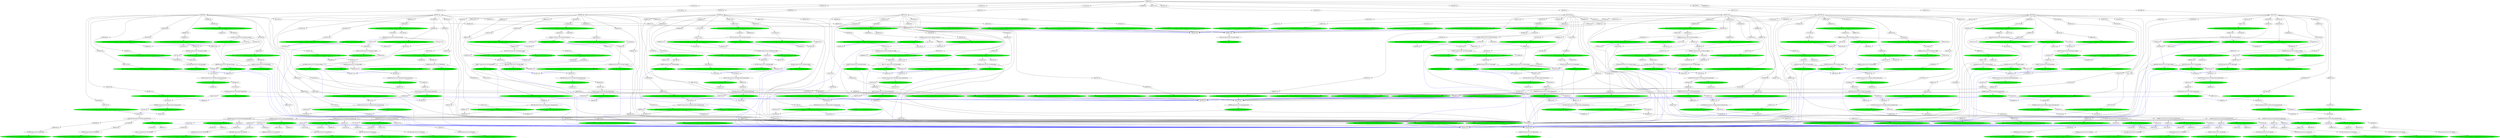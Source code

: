 strict digraph "reflow flowgraph sha256:4600ad2a136a6923513b545bd9f3b33d456907b459ed63a835586c84c3071423" {
// Node definitions.
"00928060-val-";
"009fc4ec-val-";
"0167b714-val-";
"0188a3f0-val-";
"01e505a5-val-";
"025841f7-val-";
"03502b92-val-";
"03912d6e-val-";
"03a491dd-exec-n10.r07.s04.Main.low_depth" [
fillcolor=green
style=filled
];
"03df0acb-val-";
"04555cf5-val-";
"0474012d-val-";
"04e86286-val-";
"057a23f9-val-";
"058969d5-coerce-n10.r07.s06.Main.sorted_untrimmed_bam";
"05bd5fd6-val-";
"05d129db-extern-n10.r07.s08.Main.cp_sorted_untrimmed_bam-s3://niema-test/n10/r07/n10.r07.s08.untrimmed.sorted.bam" [
fillcolor=green
style=filled
];
"05e497b3-val-";
"060b19db-extern-n10.r07.s04.Main.cp_low_depth-s3://niema-test/n10/r07/n10.r07.s04.lowdepth.tsv" [
fillcolor=green
style=filled
];
"06591d1e-intern-n10.r07.s08.Main.fq1-s3://niema-test/n10/r07/n10.r07.s08_R1.fastq" [
fillcolor=green
style=filled
];
"06d584ed-val-";
"072e26f6-val-";
"073858d3-extern-n10.r07.s03.Main.cp_untrimmed_bam-s3://niema-test/n10/r07/n10.r07.s03.untrimmed.bam" [
fillcolor=green
style=filled
];
"08098c52-val-";
"0813e1ea-val-";
"081d6aee-val-";
"08754b94-val-";
"08c49a60-val-";
"091b660a-val-";
"0921eac9-coerce-n10.r07.s07.Main.sorted_trimmed_bam";
"09501a95-val-";
"0979638f-val-";
"0993d629-val-";
"09b70c4f-val-";
"09c11467-exec-n10.r07.s03.Main.variants" [
fillcolor=green
style=filled
];
"0a6a7942-val-";
"0b22f038-val-";
"0b4ebbfb-val-";
"0bb70945-val-";
"0bbdf226-val-";
"0bfd43e6-val-";
"0c53d5a1-val-";
"0c6cc3ee-val-";
"0c7a9a54-coerce-n10.r07.s03.Main.sorted_untrimmed_bam";
"0cc54359-val-";
"0ce47dac-exec-n10.r07.s07.Main.sorted_trimmed_bam" [
fillcolor=green
style=filled
];
"0d553816-val-";
"0dfe2be5-val-";
"0e2e7ef2-coerce-n10.r07.s01.Main.fq2";
"0e53870d-exec-n10.r07.s09.Main.sorted_untrimmed_bam" [
fillcolor=green
style=filled
];
"0e96b843-coerce-n10.r07.s10.Main.consensus";
"0f5ff46b-val-";
"0f672723-coerce-n10.r07.s08.Main.consensus";
"0ff69d8f-val-";
"102d032a-val-";
"102f3475-val-";
"103295cf-exec-n10.r07.s05.Main.untrimmed_bam" [
fillcolor=green
style=filled
];
"104e5ca8-coerce-n10.r07.s04.Main.fq2";
"1051ee49-val-";
"1054194b-val-";
"10b384a8-val-";
"11946e2b-coerce-n10.r07.s03.Main.untrimmed_bam";
"1196e88a-val-";
"11a806f5-val-";
"11e33c8b-coerce-n10.r07.s10.Main.fq2";
"11ea9cee-val-";
"12699ec7-val-";
"128181f9-val-";
"13075eda-coerce-n10.r07.s03.Main.fq1";
"131eeac2-val-";
"139a8cf6-coerce-n10.r07.s02.Main.sorted_trimmed_bam";
"13d8b1c9-val-";
"1491c8c8-intern-n10.r07.s05.Main.fq2-s3://niema-test/n10/r07/n10.r07.s05_R2.fastq" [
fillcolor=green
style=filled
];
"15756328-val-";
"1599becb-val-";
"15bc68bf-val-";
"15eaf4de-val-";
"160de0f8-val-";
"162c15d2-val-";
"1635fda8-intern-n10.r07.s03.Main.fq1-s3://niema-test/n10/r07/n10.r07.s03_R1.fastq" [
fillcolor=green
style=filled
];
"163704b7-val-";
"165f07e5-val-";
"176f3264-val-";
"186e4560-val-";
"1877b82d-val-";
"18863d7d-val-";
"19216c3d-val-";
"1948965e-val-";
"1961d19f-val-";
"19621446-val-";
"19dcdfb2-val-";
"1a36aa8a-val-";
"1a5d4053-coerce-n10.r07.s10.Main.sorted_trimmed_bam";
"1a99ac8e-val-";
"1ab0c550-extern-n10.r07.s08.Main.cp_sorted_trimmed_bam-s3://niema-test/n10/r07/n10.r07.s08.sorted.trimmed.bam" [
fillcolor=green
style=filled
];
"1ad4db37-coerce-n10.r07.s09.Main.depth";
"1b872932-val-";
"1bdcbc6b-val-";
"1c50ff68-coerce-n10.r07.s01.Main.primer_bed";
"1c7fed77-val-";
"1cbfae86-val-";
"1d032400-val-";
"1d8439f0-val-";
"1dc01175-exec-n10.r07.s08.Main.variants" [
fillcolor=green
style=filled
];
"1e417846-val-";
"1e561e38-val-";
"1e5c0d6b-val-";
"1e99c247-coerce-n10.r07.s08.Main.sorted_trimmed_bam";
"1efbef6a-coerce-n10.r07.s06.Main.variants";
"2039d360-val-";
"20977456-val-";
"20c1da66-val-";
"2176571f-extern-n10.r07.s05.Main.cp_variants-s3://niema-test/n10/r07/n10.r07.s05.variants.vcf" [
fillcolor=green
style=filled
];
"217eef33-val-";
"218002ff-val-";
"21ffd84a-coerce-n10.r07.s03.Main.low_depth";
"22589a58-val-";
"2279d6bb-val-";
"22a58d6f-val-";
"22af60ea-val-";
"231016cc-intern-n10.r07.s02.Main.fq1-s3://niema-test/n10/r07/n10.r07.s02_R1.fastq" [
fillcolor=green
style=filled
];
"232136bb-coerce-n10.r07.s09.Main.fq2";
"2360126f-val-";
"23a8a20d-val-";
"23f391b1-val-";
"23f981e9-val-";
"23fe404a-extern-n10.r07.s09.Main.cp_sorted_untrimmed_bam-s3://niema-test/n10/r07/n10.r07.s09.untrimmed.sorted.bam" [
fillcolor=green
style=filled
];
"2400273e-val-";
"241536bf-val-";
"24205806-val-";
"24921f4e-coerce-n10.r07.s08.Main.trimmed_bam";
"24a90a5f-val-";
"24e5b47f-exec-n10.r07.s07.Main.untrimmed_bam" [
fillcolor=green
style=filled
];
"24ec5b8d-extern-n10.r07.s06.Main.cp_ref_fas-s3://niema-test/n10/r07/n10.r07.s06.reference.fas" [
fillcolor=green
style=filled
];
"2510f37b-extern-n10.r07.s07.Main.cp_primer_bed-s3://niema-test/n10/r07/n10.r07.s07.primers.bed" [
fillcolor=green
style=filled
];
"258628f9-val-";
"25af43e9-val-";
"25ba2392-val-";
"25e472da-val-";
"25e62988-extern-n10.r07.s06.Main.cp_sorted_untrimmed_bam-s3://niema-test/n10/r07/n10.r07.s06.untrimmed.sorted.bam" [
fillcolor=green
style=filled
];
"2654465c-val-";
"2694c97b-val-";
"26aa926d-exec-n10.r07.s06.Main.low_depth" [
fillcolor=green
style=filled
];
"26b3e125-val-";
"270b9948-val-";
"27966342-val-";
"27cac3d7-val-";
"28ae1e40-val-";
"29a91fb9-extern-n10.r07.s10.Main.cp_pileup-s3://niema-test/n10/r07/n10.r07.s10.pileup.txt" [
fillcolor=green
style=filled
];
"29ca7f0a-val-";
"29d2cee1-extern-n10.r07.s04.Main.cp_primer_bed-s3://niema-test/n10/r07/n10.r07.s04.primers.bed" [
fillcolor=green
style=filled
];
"2a31f67b-extern-n10.r07.s10.Main.cp_sorted_untrimmed_bam-s3://niema-test/n10/r07/n10.r07.s10.untrimmed.sorted.bam" [
fillcolor=green
style=filled
];
"2b06b1f3-val-";
"2b20bdbf-val-";
"2b43d87a-val-";
"2bccfe9e-extern-n10.r07.s05.Main.cp_ref_gff-s3://niema-test/n10/r07/n10.r07.s05.reference.gff" [
fillcolor=green
style=filled
];
"2bd094b1-exec-n10.r07.s10.Main.untrimmed_bam" [
fillcolor=green
style=filled
];
"2bfa016d-val-";
"2c0d9f23-exec-n10.r07.s09.Main.depth" [
fillcolor=green
style=filled
];
"2cf12feb-exec-n10.r07.s04.Main.depth" [
fillcolor=green
style=filled
];
"2d2ddd8a-exec-n10.r07.s10.Main.trimmed_bam" [
fillcolor=green
style=filled
];
"2d315e90-val-";
"2d5c4be4-val-";
"2db17cc7-coerce-n10.r07.s05.Main.fq2";
"2e09cc18-val-";
"2e98f751-val-";
"2ebab6a8-extern-n10.r07.s01.Main.cp_depth-s3://niema-test/n10/r07/n10.r07.s01.depth.txt" [
fillcolor=green
style=filled
];
"2ec91974-intern-n10.r07.s07.Main.fq1-s3://niema-test/n10/r07/n10.r07.s07_R1.fastq" [
fillcolor=green
style=filled
];
"2edd1d85-exec-n10.r07.s01.Main.depth" [
fillcolor=green
style=filled
];
"2eea88c7-val-";
"2eefa15b-val-";
"2f00f9ee-val-";
"2f0b8de5-val-";
"2f5b033d-val-";
"2f717dbb-coerce-n10.r07.s04.Main.fq1";
"2f84f636-val-";
"2fb1cbb4-val-";
"2fb6603e-extern-n10.r07.s09.Main.cp_low_depth-s3://niema-test/n10/r07/n10.r07.s09.lowdepth.tsv" [
fillcolor=green
style=filled
];
"2fc4d95d-val-";
"3056daef-exec-n10.r07.s06.Main.trimmed_bam" [
fillcolor=green
style=filled
];
"306793aa-val-";
"3132572d-val-";
"31347375-val-";
"31624208-val-";
"319bc2fe-extern-n10.r07.s03.Main.cp_consensus-s3://niema-test/n10/r07/n10.r07.s03.consensus.fas" [
fillcolor=green
style=filled
];
"31bbe6dc-exec-n10.r07.s08.Main.untrimmed_bam" [
fillcolor=green
style=filled
];
"31f33d16-val-";
"320d7614-val-";
"3214f183-val-";
"326116f2-exec-n10.r07.s03.Main.untrimmed_bam" [
fillcolor=green
style=filled
];
"326ad983-val-";
"3285107a-val-";
"32991b74-val-";
"32d43101-val-";
"32ddc857-val-";
"337965ab-intern-n10.r07.s04.Main.fq2-s3://niema-test/n10/r07/n10.r07.s04_R2.fastq" [
fillcolor=green
style=filled
];
"339e2b09-val-";
"342d7626-coerce-n10.r07.s01.Main.pileup";
"348544b9-val-";
"34de016b-val-";
"355bd997-val-";
"3593dc22-val-";
"35a951d2-extern-n10.r07.s07.Main.cp_depth-s3://niema-test/n10/r07/n10.r07.s07.depth.txt" [
fillcolor=green
style=filled
];
"35ad7dbd-val-";
"3601de00-val-";
"3627848d-val-";
"364ec9b5-coerce-n10.r07.s06.Main.fq2";
"3670c939-val-";
"36e9c144-extern-n10.r07.s09.Main.cp_ref_fas-s3://niema-test/n10/r07/n10.r07.s09.reference.fas" [
fillcolor=green
style=filled
];
"375e90e2-val-";
"3797709e-val-";
"383f3cc9-val-";
"383f9e6b-val-";
"38e5bc84-extern-n10.r07.s05.Main.cp_ref_fas-s3://niema-test/n10/r07/n10.r07.s05.reference.fas" [
fillcolor=green
style=filled
];
"38f50ab2-coerce-n10.r07.s05.Main.consensus";
"39017417-coerce-n10.r07.s04.Main.depth";
"39071ded-val-";
"396f0ea9-val-";
"39c0be5f-val-";
"3a0f9296-val-";
"3a4045f2-val-";
"3a7b55ee-val-";
"3aca6930-exec-n10.r07.s04.Main.untrimmed_bam" [
fillcolor=green
style=filled
];
"3bae8917-val-";
"3bb8d121-val-";
"3c2d85b3-val-";
"3c66d312-val-";
"3c93a22b-val-";
"3ca2c11f-val-";
"3cfe049e-val-";
"3d4f929a-coerce-n10.r07.s03.Main.depth";
"3d70a38d-val-";
"3d83383e-exec-n10.r07.s04.Main.consensus" [
fillcolor=green
style=filled
];
"3db36e8f-exec-n10.r07.s10.Main.low_depth" [
fillcolor=green
style=filled
];
"3db6d564-val-";
"3dc51171-val-";
"3e287fb3-val-";
"3e48bb31-val-";
"3e562839-val-";
"3e5cc1c8-val-";
"3ebe2f79-val-";
"3ec3d340-coerce-n10.r07.s01.Main.sorted_trimmed_bam";
"3f2ce5c4-val-";
"3f3402bb-val-";
"3f354d1d-exec-n10.r07.s06.Main.untrimmed_bam" [
fillcolor=green
style=filled
];
"3f8a6ce7-extern-n10.r07.s02.Main.cp_ref_fas-s3://niema-test/n10/r07/n10.r07.s02.reference.fas" [
fillcolor=green
style=filled
];
"3f974e50-extern-n10.r07.s04.Main.cp_variants-s3://niema-test/n10/r07/n10.r07.s04.variants.vcf" [
fillcolor=green
style=filled
];
"4037e03b-exec-n10.r07.s02.Main.low_depth" [
fillcolor=green
style=filled
];
"4050a8fe-val-";
"40c20860-exec-n10.r07.s04.Main.trimmed_bam" [
fillcolor=green
style=filled
];
"4128e453-val-";
"41b3b126-val-";
"41ea64bb-val-";
"426bead3-val-";
"428479e2-val-";
"42cad347-coerce-n10.r07.s08.Main.sorted_untrimmed_bam";
"42da692d-val-";
"430b9059-extern-n10.r07.s02.Main.cp_primer_bed-s3://niema-test/n10/r07/n10.r07.s02.primers.bed" [
fillcolor=green
style=filled
];
"439e54bf-extern-n10.r07.s04.Main.cp_sorted_trimmed_bam-s3://niema-test/n10/r07/n10.r07.s04.sorted.trimmed.bam" [
fillcolor=green
style=filled
];
"43be6593-exec-n10.r07.s07.Main.sorted_untrimmed_bam" [
fillcolor=green
style=filled
];
"43d45c94-val-";
"43dd672b-val-";
"441b539a-extern-n10.r07.s06.Main.cp_untrimmed_bam-s3://niema-test/n10/r07/n10.r07.s06.untrimmed.bam" [
fillcolor=green
style=filled
];
"44a1d84b-extern-n10.r07.s07.Main.cp_untrimmed_bam-s3://niema-test/n10/r07/n10.r07.s07.untrimmed.bam" [
fillcolor=green
style=filled
];
"44ba29df-val-";
"44dde3e4-exec-n10.r07.s02.Main.sorted_trimmed_bam" [
fillcolor=green
style=filled
];
"4505d2fe-exec-n10.r07.s08.Main.pileup" [
fillcolor=green
style=filled
];
"453f944e-coerce-n10.r07.s04.Main.pileup";
"4593a378-extern-n10.r07.s06.Main.cp_consensus-s3://niema-test/n10/r07/n10.r07.s06.consensus.fas" [
fillcolor=green
style=filled
];
"4664c4fe-val-";
"4665408b-val-";
"4746a53a-coerce-n10.r07.s07.Main.pileup";
"474fcb93-coerce-n10.r07.s04.Main.untrimmed_bam";
"47656b2f-val-";
"487461c1-val-";
"48e9c682-extern-n10.r07.s04.Main.cp_consensus-s3://niema-test/n10/r07/n10.r07.s04.consensus.fas" [
fillcolor=green
style=filled
];
"4924c41f-exec-n10.r07.s09.Main.sorted_trimmed_bam" [
fillcolor=green
style=filled
];
"49457277-extern-n10.r07.s06.Main.cp_pileup-s3://niema-test/n10/r07/n10.r07.s06.pileup.txt" [
fillcolor=green
style=filled
];
"496d0350-val-";
"49d86c87-val-";
"49f6dbec-val-";
"4a05053b-val-";
"4a11ab2b-exec-n10.r07.s04.Main.sorted_untrimmed_bam" [
fillcolor=green
style=filled
];
"4a8de83d-val-";
"4a93ab85-exec-n10.r07.s01.Main.ref_fas" [
fillcolor=green
style=filled
];
"4ba415ec-exec-n10.r07.s02.Main.sorted_untrimmed_bam" [
fillcolor=green
style=filled
];
"4bed6453-val-";
"4c2d06a8-val-";
"4c6d8d1c-extern-n10.r07.s01.Main.cp_consensus-s3://niema-test/n10/r07/n10.r07.s01.consensus.fas" [
fillcolor=green
style=filled
];
"4c8e43de-coerce-n10.r07.s03.Main.pileup";
"4cdec79c-val-";
"4cea7d58-val-";
"4cffea99-extern-n10.r07.s10.Main.cp_untrimmed_bam-s3://niema-test/n10/r07/n10.r07.s10.untrimmed.bam" [
fillcolor=green
style=filled
];
"4d1b3f87-coerce-n10.r07.s05.Main.untrimmed_bam";
"4e133dc0-val-";
"4e173d41-val-";
"4ec2ea52-val-";
"4f4e224e-val-";
"4fb183e9-exec-n10.r07.s03.Main.consensus" [
fillcolor=green
style=filled
];
"4fe9bd49-extern-n10.r07.s08.Main.cp_ref_gff-s3://niema-test/n10/r07/n10.r07.s08.reference.gff" [
fillcolor=green
style=filled
];
"50132a0d-coerce-n10.r07.s06.Main.depth";
"50380e0c-val-";
"503fb83e-exec-n10.r07.s03.Main.sorted_untrimmed_bam" [
fillcolor=green
style=filled
];
"50766d1a-coerce-n10.r07.s08.Main.low_depth";
"509f0bea-val-";
"50c75884-extern-n10.r07.s08.Main.cp_variants-s3://niema-test/n10/r07/n10.r07.s08.variants.vcf" [
fillcolor=green
style=filled
];
"50e11d88-val-";
"511da8c2-coerce-n10.r07.s02.Main.trimmed_bam";
"51669fd6-extern-n10.r07.s02.Main.cp_sorted_trimmed_bam-s3://niema-test/n10/r07/n10.r07.s02.sorted.trimmed.bam" [
fillcolor=green
style=filled
];
"51a89080-val-";
"51cf9341-exec-n10.r07.s02.Main.variants" [
fillcolor=green
style=filled
];
"51d33a5d-val-";
"524d5b9a-coerce-n10.r07.s04.Main.consensus";
"52f80a42-exec-n10.r07.s09.Main.consensus" [
fillcolor=green
style=filled
];
"53208296-intern-n10.r07.s09.Main.fq1-s3://niema-test/n10/r07/n10.r07.s09_R1.fastq" [
fillcolor=green
style=filled
];
"534c67ba-exec-n10.r07.s01.Main.sorted_trimmed_bam" [
fillcolor=green
style=filled
];
"5369627c-val-";
"5377392e-coerce-n10.r07.s07.Main.sorted_untrimmed_bam";
"53e16067-val-";
"53e54138-coerce-n10.r07.s06.Main.untrimmed_bam";
"5409b994-extern-n10.r07.s04.Main.cp_sorted_untrimmed_bam-s3://niema-test/n10/r07/n10.r07.s04.untrimmed.sorted.bam" [
fillcolor=green
style=filled
];
"54c87fa1-val-";
"556c2d18-val-";
"556fc132-val-";
"558b4969-exec-n10.r07.s10.Main.depth" [
fillcolor=green
style=filled
];
"559391ac-val-";
"56a48094-extern-n10.r07.s02.Main.cp_sorted_untrimmed_bam-s3://niema-test/n10/r07/n10.r07.s02.untrimmed.sorted.bam" [
fillcolor=green
style=filled
];
"56eb8c7d-val-";
"57026742-val-";
"57ab3cbf-coerce-n10.r07.s10.Main.fq1";
"57b419a1-coerce-n10.r07.s04.Main.sorted_trimmed_bam";
"57b9e430-val-";
"57bd4185-val-";
"57c5f855-val-";
"57ebad71-extern-n10.r07.s03.Main.cp_sorted_untrimmed_bam-s3://niema-test/n10/r07/n10.r07.s03.untrimmed.sorted.bam" [
fillcolor=green
style=filled
];
"58426619-val-";
"58469c57-val-";
"58638366-extern-n10.r07.s09.Main.cp_untrimmed_bam-s3://niema-test/n10/r07/n10.r07.s09.untrimmed.bam" [
fillcolor=green
style=filled
];
"5896ac00-extern-n10.r07.s09.Main.cp_pileup-s3://niema-test/n10/r07/n10.r07.s09.pileup.txt" [
fillcolor=green
style=filled
];
"59068db5-val-";
"59070c0d-intern-n10.r07.s06.Main.fq1-s3://niema-test/n10/r07/n10.r07.s06_R1.fastq" [
fillcolor=green
style=filled
];
"59296736-extern-n10.r07.s08.Main.cp_untrimmed_bam-s3://niema-test/n10/r07/n10.r07.s08.untrimmed.bam" [
fillcolor=green
style=filled
];
"59345030-exec-n10.r07.s03.Main.pileup" [
fillcolor=green
style=filled
];
"59412335-coerce-n10.r07.s01.Main.sorted_untrimmed_bam";
"595e2bab-val-";
"59b3a1d9-exec-n10.r07.s02.Main.pileup" [
fillcolor=green
style=filled
];
"59e34a15-val-";
"5a29a13f-coerce-n10.r07.s06.Main.sorted_trimmed_bam";
"5a62975b-extern-n10.r07.s10.Main.cp_ref_gff-s3://niema-test/n10/r07/n10.r07.s10.reference.gff" [
fillcolor=green
style=filled
];
"5b1165f0-val-";
"5b2941f1-val-";
"5b48a178-val-";
"5b4d6775-val-";
"5b6f87cd-extern-n10.r07.s06.Main.cp_sorted_trimmed_bam-s3://niema-test/n10/r07/n10.r07.s06.sorted.trimmed.bam" [
fillcolor=green
style=filled
];
"5b79d1a7-val-";
"5bff46c4-val-";
"5c0d4a7f-exec-n10.r07.s05.Main.sorted_untrimmed_bam" [
fillcolor=green
style=filled
];
"5c29314d-coerce-n10.r07.s10.Main.depth";
"5c56ee06-intern-n10.r07.s10.Main.fq2-s3://niema-test/n10/r07/n10.r07.s10_R2.fastq" [
fillcolor=green
style=filled
];
"5c65a4d9-coerce-n10.r07.s09.Main.pileup";
"5ceb4c5a-val-";
"5dd3e876-intern-n10.r07.s01.Main.fq2-s3://niema-test/n10/r07/n10.r07.s01_R2.fastq" [
fillcolor=green
style=filled
];
"5dd9a505-extern-n10.r07.s10.Main.cp_depth-s3://niema-test/n10/r07/n10.r07.s10.depth.txt" [
fillcolor=green
style=filled
];
"5e1f17c2-val-";
"5e692592-val-";
"5e7ee68d-val-";
"5f74132a-coerce-n10.r07.s01.Main.fq1";
"5fb81af1-coerce-n10.r07.s08.Main.fq1";
"5fbb8b25-coerce-n10.r07.s03.Main.consensus";
"6015ae1e-coerce-n10.r07.s01.Main.ref_gff";
"6107e54b-extern-n10.r07.s01.Main.cp_ref_gff-s3://niema-test/n10/r07/n10.r07.s01.reference.gff" [
fillcolor=green
style=filled
];
"61123d20-val-";
"614f34b1-val-";
"61ac24d3-val-";
"6297a005-exec-n10.r07.s02.Main.trimmed_bam" [
fillcolor=green
style=filled
];
"62cf718b-val-";
"62f9465f-val-";
"62fabb16-val-";
"6336bcc4-val-";
"63926a5d-extern-n10.r07.s06.Main.cp_primer_bed-s3://niema-test/n10/r07/n10.r07.s06.primers.bed" [
fillcolor=green
style=filled
];
"63e2f84a-extern-n10.r07.s05.Main.cp_untrimmed_bam-s3://niema-test/n10/r07/n10.r07.s05.untrimmed.bam" [
fillcolor=green
style=filled
];
"6426c24f-val-";
"6445df15-coerce-n10.r07.s09.Main.untrimmed_bam";
"647d9106-val-";
"64adcc15-val-";
"64d4f864-val-";
"64e9a7ff-val-";
"653fdf16-coerce-n10.r07.s08.Main.pileup";
"6548a423-val-";
"6577999b-extern-n10.r07.s03.Main.cp_ref_fas-s3://niema-test/n10/r07/n10.r07.s03.reference.fas" [
fillcolor=green
style=filled
];
"65b2ebcf-val-";
"65c6dc2e-val-";
"66a59c39-val-";
"66bd7691-exec-n10.r07.s07.Main.low_depth" [
fillcolor=green
style=filled
];
"67a00558-val-";
"680c33a0-coerce-n10.r07.s03.Main.trimmed_bam";
"68c3b661-exec-n10.r07.s10.Main.sorted_trimmed_bam" [
fillcolor=green
style=filled
];
"68e8fb7c-val-";
"69650823-exec-n10.r07.s04.Main.sorted_trimmed_bam" [
fillcolor=green
style=filled
];
"69c756cb-val-";
"69d1ee80-val-";
"69ec3e8f-extern-n10.r07.s03.Main.cp_ref_gff-s3://niema-test/n10/r07/n10.r07.s03.reference.gff" [
fillcolor=green
style=filled
];
"69fe7a6c-val-";
"6a052429-val-";
"6a40ab6a-val-";
"6ab6042d-val-";
"6b16633a-val-";
"6b2a1372-val-";
"6b353dac-val-";
"6b7d5a76-val-";
"6c0af819-extern-n10.r07.s07.Main.cp_consensus-s3://niema-test/n10/r07/n10.r07.s07.consensus.fas" [
fillcolor=green
style=filled
];
"6c440f79-coerce-n10.r07.s04.Main.variants";
"6c8ebdeb-val-";
"6cac5b8f-coerce-n10.r07.s10.Main.sorted_untrimmed_bam";
"6dd540f7-val-";
"6e07161e-val-";
"6e4907c9-extern-n10.r07.s07.Main.cp_low_depth-s3://niema-test/n10/r07/n10.r07.s07.lowdepth.tsv" [
fillcolor=green
style=filled
];
"6e4e9491-val-";
"6e6ec8ac-val-";
"6e7af01c-coerce-n10.r07.s06.Main.consensus";
"6f652704-val-";
"6f8f50e8-val-";
"6f938a2c-extern-n10.r07.s02.Main.cp_untrimmed_bam-s3://niema-test/n10/r07/n10.r07.s02.untrimmed.bam" [
fillcolor=green
style=filled
];
"6fb8a50d-val-";
"6fe94319-intern-n10.r07.s03.Main.fq2-s3://niema-test/n10/r07/n10.r07.s03_R2.fastq" [
fillcolor=green
style=filled
];
"704fa925-val-";
"707761fa-val-";
"70fe452f-exec-n10.r07.s08.Main.consensus" [
fillcolor=green
style=filled
];
"7103b8a1-intern-n10.r07.s04.Main.fq1-s3://niema-test/n10/r07/n10.r07.s04_R1.fastq" [
fillcolor=green
style=filled
];
"71203ffd-exec-n10.r07.s03.Main.low_depth" [
fillcolor=green
style=filled
];
"71d9a9ab-extern-n10.r07.s09.Main.cp_sorted_trimmed_bam-s3://niema-test/n10/r07/n10.r07.s09.sorted.trimmed.bam" [
fillcolor=green
style=filled
];
"71f86d4e-val-";
"7243a76f-val-";
"72bd9ae9-val-";
"72c3f27a-val-";
"732fc153-val-";
"73721480-val-";
"7377b792-val-";
"73a1b83c-exec-n10.r07.s06.Main.sorted_trimmed_bam" [
fillcolor=green
style=filled
];
"747dc886-val-";
"74c5dc95-val-";
"74fbeb77-coerce-n10.r07.s02.Main.pileup";
"75457f8a-val-";
"75864f28-val-";
"75f6d955-coerce-n10.r07.s07.Main.variants";
"7626dc99-val-";
"7655a978-exec-n10.r07.s01.Main.variants" [
fillcolor=green
style=filled
];
"766dd28b-val-";
"76749204-val-";
"76848176-val-";
"76983dc4-val-";
"76d339c0-val-";
"76f25c17-val-";
"77458553-exec-n10.r07.s10.Main.variants" [
fillcolor=green
style=filled
];
"77665003-coerce-n10.r07.s07.Main.low_depth";
"77b89d57-val-";
"788b95f1-val-";
"78e4d19b-exec-n10.r07.s01.Main.low_depth" [
fillcolor=green
style=filled
];
"796b0836-val-";
"79fff969-val-";
"7b1b9bad-coerce-n10.r07.s05.Main.pileup";
"7b5e3bed-val-";
"7b802d89-val-";
"7bcc9e2b-exec-n10.r07.s07.Main.variants" [
fillcolor=green
style=filled
];
"7cae5dd3-extern-n10.r07.s02.Main.cp_low_depth-s3://niema-test/n10/r07/n10.r07.s02.lowdepth.tsv" [
fillcolor=green
style=filled
];
"7cbaad7b-val-";
"7cc45493-val-";
"7cff16a0-val-";
"7d371872-extern-n10.r07.s10.Main.cp_primer_bed-s3://niema-test/n10/r07/n10.r07.s10.primers.bed" [
fillcolor=green
style=filled
];
"7e42ea05-val-";
"7ec3823e-exec-n10.r07.s05.Main.low_depth" [
fillcolor=green
style=filled
];
"7f1f2d7e-extern-n10.r07.s04.Main.cp_depth-s3://niema-test/n10/r07/n10.r07.s04.depth.txt" [
fillcolor=green
style=filled
];
"7f4cd377-val-";
"7f657a2d-val-";
"8060666b-coerce-n10.r07.s07.Main.fq1";
"8088b4c5-val-";
"80b46e1e-exec-n10.r07.s07.Main.depth" [
fillcolor=green
style=filled
];
"81084dc6-coerce-n10.r07.s09.Main.sorted_untrimmed_bam";
"8114bf77-coerce-n10.r07.s07.Main.consensus";
"81449c51-val-";
"81619068-val-";
"817c047a-exec-n10.r07.s07.Main.pileup" [
fillcolor=green
style=filled
];
"817d794e-extern-n10.r07.s10.Main.cp_low_depth-s3://niema-test/n10/r07/n10.r07.s10.lowdepth.tsv" [
fillcolor=green
style=filled
];
"81865298-val-";
"81ac58c6-val-";
"81b7e2c5-val-";
"81f96182-val-";
"8223b308-extern-n10.r07.s06.Main.cp_ref_gff-s3://niema-test/n10/r07/n10.r07.s06.reference.gff" [
fillcolor=green
style=filled
];
"8259c9df-val-";
"8271463c-coerce-n10.r07.s01.Main.consensus";
"82e13962-val-";
"82f7578d-extern-n10.r07.s10.Main.cp_variants-s3://niema-test/n10/r07/n10.r07.s10.variants.vcf" [
fillcolor=green
style=filled
];
"83126821-val-";
"832174dd-val-";
"848498e2-coerce-n10.r07.s06.Main.low_depth";
"84f325fd-coerce-n10.r07.s04.Main.sorted_untrimmed_bam";
"851b56ce-val-";
"85278ff1-val-";
"863a75b2-val-";
"86b7c6ec-val-";
"86ba8e59-coerce-n10.r07.s07.Main.trimmed_bam";
"86c5f52f-val-";
"86ccfc79-coerce-n10.r07.s04.Main.trimmed_bam";
"86ed8ae3-val-";
"871c5e91-val-";
"87debf46-val-";
"87fa9f6c-exec-n10.r07.s06.Main.pileup" [
fillcolor=green
style=filled
];
"8864a75a-val-";
"889de738-val-";
"88b5246b-coerce-n10.r07.s02.Main.depth";
"88e12a21-val-";
"88fd65af-val-";
"890102e7-val-";
"89350842-val-";
"8953a3a0-val-";
"8a659487-exec-n10.r07.s05.Main.pileup" [
fillcolor=green
style=filled
];
"8a917470-val-";
"8a9abc00-exec-n10.r07.s07.Main.consensus" [
fillcolor=green
style=filled
];
"8ab3f0f5-exec-n10.r07.s04.Main.variants" [
fillcolor=green
style=filled
];
"8ada5ef8-intern-n10.r07.s08.Main.fq2-s3://niema-test/n10/r07/n10.r07.s08_R2.fastq" [
fillcolor=green
style=filled
];
"8c3db335-coerce-n10.r07.s02.Main.untrimmed_bam";
"8c99bfb7-coerce-n10.r07.s10.Main.untrimmed_bam";
"8cce95c8-exec-n10.r07.s01.Main.trimmed_bam" [
fillcolor=green
style=filled
];
"8cf7bef5-val-";
"8d472366-val-";
"8d78aaaf-coerce-n10.r07.s07.Main.fq2";
"8ddc2a86-val-";
"8e267852-val-";
"8ecf9ed5-exec-n10.r07.s02.Main.depth" [
fillcolor=green
style=filled
];
"8f1d862f-extern-n10.r07.s06.Main.cp_depth-s3://niema-test/n10/r07/n10.r07.s06.depth.txt" [
fillcolor=green
style=filled
];
"8f69f442-val-";
"90617cc8-val-";
"90ab0d5a-val-";
"90beed6a-val-";
"910e785a-extern-n10.r07.s09.Main.cp_depth-s3://niema-test/n10/r07/n10.r07.s09.depth.txt" [
fillcolor=green
style=filled
];
"9168f17a-val-";
"9191adf0-extern-n10.r07.s09.Main.cp_ref_gff-s3://niema-test/n10/r07/n10.r07.s09.reference.gff" [
fillcolor=green
style=filled
];
"919f85e6-exec-n10.r07.s05.Main.variants" [
fillcolor=green
style=filled
];
"91e8a83f-coerce-n10.r07.s05.Main.sorted_trimmed_bam";
"91fed097-val-";
"922f57d7-val-";
"925b1e19-extern-n10.r07.s03.Main.cp_low_depth-s3://niema-test/n10/r07/n10.r07.s03.lowdepth.tsv" [
fillcolor=green
style=filled
];
"925be7e6-val-";
"93402ede-val-";
"9345fdbb-exec-n10.r07.s08.Main.sorted_untrimmed_bam" [
fillcolor=green
style=filled
];
"935fbfd7-val-";
"9363fbdf-coerce-n10.r07.s01.Main.low_depth";
"93c3aff5-val-";
"9439857c-val-";
"9462dc67-val-";
"946ae770-val-";
"95c8ad3c-coerce-n10.r07.s08.Main.variants";
"96884fe3-exec-n10.r07.s07.Main.trimmed_bam" [
fillcolor=green
style=filled
];
"97506dba-val-";
"9752aa38-val-";
"975a95c9-extern-n10.r07.s05.Main.cp_sorted_trimmed_bam-s3://niema-test/n10/r07/n10.r07.s05.sorted.trimmed.bam" [
fillcolor=green
style=filled
];
"97a78fb3-val-";
"97cf36e0-exec-n10.r07.s04.Main.pileup" [
fillcolor=green
style=filled
];
"97f1551d-val-";
"97f3abc1-extern-n10.r07.s10.Main.cp_sorted_trimmed_bam-s3://niema-test/n10/r07/n10.r07.s10.sorted.trimmed.bam" [
fillcolor=green
style=filled
];
"9818f0fa-exec-n10.r07.s06.Main.variants" [
fillcolor=green
style=filled
];
"984c641d-val-";
"9856b354-val-";
"986fc976-val-";
"98c88202-extern-n10.r07.s02.Main.cp_consensus-s3://niema-test/n10/r07/n10.r07.s02.consensus.fas" [
fillcolor=green
style=filled
];
"98e08e40-extern-n10.r07.s01.Main.cp_variants-s3://niema-test/n10/r07/n10.r07.s01.variants.vcf" [
fillcolor=green
style=filled
];
"98f0ff1e-val-";
"98f151e9-extern-n10.r07.s07.Main.cp_pileup-s3://niema-test/n10/r07/n10.r07.s07.pileup.txt" [
fillcolor=green
style=filled
];
"991f3a9c-val-";
"992b256c-val-";
"995c0eef-extern-n10.r07.s08.Main.cp_primer_bed-s3://niema-test/n10/r07/n10.r07.s08.primers.bed" [
fillcolor=green
style=filled
];
"99b6e323-val-";
"9a582367-val-";
"9ace7eb8-val-";
"9af8334c-val-";
"9ba5baa2-val-";
"9bf101ea-extern-n10.r07.s10.Main.cp_consensus-s3://niema-test/n10/r07/n10.r07.s10.consensus.fas" [
fillcolor=green
style=filled
];
"9bfbbfe0-exec-n10.r07.s08.Main.low_depth" [
fillcolor=green
style=filled
];
"9c7e776a-val-";
"9d5c1518-extern-n10.r07.s06.Main.cp_low_depth-s3://niema-test/n10/r07/n10.r07.s06.lowdepth.tsv" [
fillcolor=green
style=filled
];
"9d7af9f6-coerce-n10.r07.s06.Main.fq1";
"9d89eeb5-val-";
"9db41e82-val-";
"9e296d99-coerce-n10.r07.s01.Main.untrimmed_bam";
"9e64160e-exec-n10.r07.s10.Main.consensus" [
fillcolor=green
style=filled
];
"9ea45071-val-";
"9ea9c7fe-val-";
"9f1339b3-val-";
"9f4a8180-val-";
"9ffd5d8f-exec-n10.r07.s03.Main.trimmed_bam" [
fillcolor=green
style=filled
];
"a049f1bf-val-";
"a058c820-coerce-n10.r07.s09.Main.sorted_trimmed_bam";
"a0915759-exec-n10.r07.s02.Main.untrimmed_bam" [
fillcolor=green
style=filled
];
"a0abf32c-val-";
"a21af8f3-val-";
"a2442c4e-val-";
"a28f9ba6-intern-n10.r07.s10.Main.fq1-s3://niema-test/n10/r07/n10.r07.s10_R1.fastq" [
fillcolor=green
style=filled
];
"a2998a29-exec-n10.r07.s01.Main.consensus" [
fillcolor=green
style=filled
];
"a2bfa899-val-";
"a2c39f0a-exec-n10.r07.s09.Main.variants" [
fillcolor=green
style=filled
];
"a2d307e0-coerce-n10.r07.s05.Main.sorted_untrimmed_bam";
"a2da9eee-coerce-n10.r07.s02.Main.variants";
"a2e4c16d-val-";
"a36dc041-val-";
"a38337da-coerce-n10.r07.s02.Main.low_depth";
"a3b7b9d9-val-";
"a3e3d3e0-val-";
"a409062e-val-";
"a414fb6a-coerce-n10.r07.s06.Main.trimmed_bam";
"a4855257-val-";
"a4b88bc5-extern-n10.r07.s02.Main.cp_ref_gff-s3://niema-test/n10/r07/n10.r07.s02.reference.gff" [
fillcolor=green
style=filled
];
"a4eace50-val-";
"a540aeed-val-";
"a5b31a14-extern-n10.r07.s08.Main.cp_low_depth-s3://niema-test/n10/r07/n10.r07.s08.lowdepth.tsv" [
fillcolor=green
style=filled
];
"a5e89d02-val-";
"a60c10f6-extern-n10.r07.s05.Main.cp_sorted_untrimmed_bam-s3://niema-test/n10/r07/n10.r07.s05.untrimmed.sorted.bam" [
fillcolor=green
style=filled
];
"a6589ccd-val-";
"a71afa95-val-";
"a74c5265-val-";
"a88ae644-val-";
"a8abe984-val-";
"a8d4cb74-extern-n10.r07.s09.Main.cp_variants-s3://niema-test/n10/r07/n10.r07.s09.variants.vcf" [
fillcolor=green
style=filled
];
"a9a207fb-val-";
"a9c34680-val-";
"aa53c947-val-";
"aa6e78c7-val-";
"aa949800-val-";
"aaec8f3d-val-";
"ab2288ba-coerce-n10.r07.s05.Main.variants";
"ab33a60a-val-";
"ab46a347-val-";
"abb50842-val-";
"abba4508-coerce-n10.r07.s01.Main.variants";
"abe35471-val-";
"ac3686f9-val-";
"ac45a957-val-";
"ac7e8f8f-val-";
"ac93161f-extern-n10.r07.s01.Main.cp_ref_fas-s3://niema-test/n10/r07/n10.r07.s01.reference.fas" [
fillcolor=green
style=filled
];
"ae86f59b-val-";
"ae9a80f3-val-";
"aec9620a-exec-n10.r07.s06.Main.depth" [
fillcolor=green
style=filled
];
"aecbac89-val-";
"aed84dc1-extern-n10.r07.s09.Main.cp_primer_bed-s3://niema-test/n10/r07/n10.r07.s09.primers.bed" [
fillcolor=green
style=filled
];
"aef06b94-coerce-n10.r07.s08.Main.untrimmed_bam";
"af2cfb02-val-";
"afb0ef4c-val-";
"afe808d4-val-";
"b03c5c93-exec-n10.r07.s01.Main.pileup" [
fillcolor=green
style=filled
];
"b11306c9-intern-n10.r07.s09.Main.fq2-s3://niema-test/n10/r07/n10.r07.s09_R2.fastq" [
fillcolor=green
style=filled
];
"b15c868f-extern-n10.r07.s01.Main.cp_sorted_untrimmed_bam-s3://niema-test/n10/r07/n10.r07.s01.untrimmed.sorted.bam" [
fillcolor=green
style=filled
];
"b18185cc-val-";
"b1f619f6-extern-n10.r07.s01.Main.cp_untrimmed_bam-s3://niema-test/n10/r07/n10.r07.s01.untrimmed.bam" [
fillcolor=green
style=filled
];
"b2003767-val-";
"b22d7989-val-";
"b250f6f6-extern-n10.r07.s10.Main.cp_ref_fas-s3://niema-test/n10/r07/n10.r07.s10.reference.fas" [
fillcolor=green
style=filled
];
"b260a472-coerce-n10.r07.s02.Main.consensus";
"b2730df8-val-";
"b2835280-val-";
"b2a13f92-val-";
"b30460d9-val-";
"b371ba01-val-";
"b3824094-val-";
"b3abac3e-exec-n10.r07.s08.Main.depth" [
fillcolor=green
style=filled
];
"b3c2ce46-val-";
"b4824f69-val-";
"b4a3d771-val-";
"b4c22cc2-val-";
"b594443b-extern-n10.r07.s04.Main.cp_ref_gff-s3://niema-test/n10/r07/n10.r07.s04.reference.gff" [
fillcolor=green
style=filled
];
"b6374994-val-";
"b6a4b6b9-val-";
"b6ac4455-val-";
"b6c0adba-val-";
"b7197b18-val-";
"b7f7aa71-val-";
"b86a3640-intern-n10.r07.s07.Main.fq2-s3://niema-test/n10/r07/n10.r07.s07_R2.fastq" [
fillcolor=green
style=filled
];
"b874b1f1-val-";
"b8a1bf3a-val-";
"b9092511-val-";
"b9764c1e-val-";
"b9ee94c8-val-";
"b9ef8e70-val-";
"ba074445-exec-n10.r07.s05.Main.sorted_trimmed_bam" [
fillcolor=green
style=filled
];
"ba58866c-intern-n10.r07.s02.Main.fq2-s3://niema-test/n10/r07/n10.r07.s02_R2.fastq" [
fillcolor=green
style=filled
];
"ba90922f-val-";
"bb35d6d9-val-";
"bbbb9198-val-";
"bc4a3f25-exec-n10.r07.s06.Main.consensus" [
fillcolor=green
style=filled
];
"bc5f678c-val-";
"bcc2e85a-coerce-n10.r07.s10.Main.pileup";
"bcc71309-val-";
"bcd6b07f-val-";
"bcdb0cbd-val-";
"bd069fb8-val-";
"bd0c236d-coerce-n10.r07.s02.Main.sorted_untrimmed_bam";
"bd2a0d78-val-";
"bd37e360-extern-n10.r07.s01.Main.cp_pileup-s3://niema-test/n10/r07/n10.r07.s01.pileup.txt" [
fillcolor=green
style=filled
];
"bd908544-extern-n10.r07.s04.Main.cp_ref_fas-s3://niema-test/n10/r07/n10.r07.s04.reference.fas" [
fillcolor=green
style=filled
];
"be4b88fa-val-";
"bed56c78-val-";
"bee9e7ec-val-";
"bfd9db07-val-";
"bff4c198-extern-n10.r07.s02.Main.cp_pileup-s3://niema-test/n10/r07/n10.r07.s02.pileup.txt" [
fillcolor=green
style=filled
];
"bffe0edb-val-";
"c059d7e0-val-";
"c08822ab-val-";
"c0c308a6-extern-n10.r07.s03.Main.cp_sorted_trimmed_bam-s3://niema-test/n10/r07/n10.r07.s03.sorted.trimmed.bam" [
fillcolor=green
style=filled
];
"c10f88ff-val-";
"c1a86bbc-val-";
"c1efda4d-val-";
"c2433f1c-val-";
"c2cc5e07-val-";
"c3b07182-val-";
"c3c6a512-val-";
"c46b19bb-val-";
"c597330a-coerce-n10.r07.s01.Main.depth";
"c60b880f-val-";
"c60f714e-exec-n10.r07.s09.Main.low_depth" [
fillcolor=green
style=filled
];
"c6676e9b-val-";
"c6a6a9ec-exec-n10.r07.s05.Main.depth" [
fillcolor=green
style=filled
];
"c6b016a7-val-";
"c6c3d02c-val-";
"c712e395-val-";
"c7281eb5-val-";
"c775c262-val-";
"c7c21588-extern-n10.r07.s01.Main.cp_low_depth-s3://niema-test/n10/r07/n10.r07.s01.lowdepth.tsv" [
fillcolor=green
style=filled
];
"c7dbd905-coerce-n10.r07.s10.Main.trimmed_bam";
"c84a22ec-val-";
"c8791401-val-";
"c929e555-val-";
"c99cc53f-val-";
"cb825a61-coerce-n10.r07.s07.Main.depth";
"cc23af6a-val-";
"cc23d469-extern-n10.r07.s03.Main.cp_pileup-s3://niema-test/n10/r07/n10.r07.s03.pileup.txt" [
fillcolor=green
style=filled
];
"cc6ac054-val-";
"cce1e5d0-extern-n10.r07.s07.Main.cp_ref_fas-s3://niema-test/n10/r07/n10.r07.s07.reference.fas" [
fillcolor=green
style=filled
];
"ccfb7938-extern-n10.r07.s06.Main.cp_variants-s3://niema-test/n10/r07/n10.r07.s06.variants.vcf" [
fillcolor=green
style=filled
];
"ccfeb1fb-extern-n10.r07.s03.Main.cp_variants-s3://niema-test/n10/r07/n10.r07.s03.variants.vcf" [
fillcolor=green
style=filled
];
"cd531f23-coerce-n10.r07.s03.Main.sorted_trimmed_bam";
"cd62adab-extern-n10.r07.s01.Main.cp_primer_bed-s3://niema-test/n10/r07/n10.r07.s01.primers.bed" [
fillcolor=green
style=filled
];
"cd6df73f-val-";
"cdf1e306-coerce-n10.r07.s05.Main.fq1";
"ce1e6634-extern-n10.r07.s05.Main.cp_pileup-s3://niema-test/n10/r07/n10.r07.s05.pileup.txt" [
fillcolor=green
style=filled
];
"ceb5e9bf-val-";
"cef41872-exec-n10.r07.s06.Main.sorted_untrimmed_bam" [
fillcolor=green
style=filled
];
"d004a47c-val-";
"d03c167f-val-";
"d047c2b9-val-";
"d04988e3-val-";
"d065f921-val-";
"d07c510d-val-";
"d0cfcb31-val-";
"d0f4215c-val-";
"d16ace82-extern-n10.r07.s08.Main.cp_pileup-s3://niema-test/n10/r07/n10.r07.s08.pileup.txt" [
fillcolor=green
style=filled
];
"d192ea3f-val-";
"d1fb1ab9-val-";
"d236ff19-val-";
"d2b7803e-val-";
"d31f3c43-exec-n10.r07.s01.Main.sorted_untrimmed_bam" [
fillcolor=green
style=filled
];
"d405538a-val-";
"d4aafd15-val-";
"d57c7eeb-val-";
"d5bececa-extern-n10.r07.s08.Main.cp_depth-s3://niema-test/n10/r07/n10.r07.s08.depth.txt" [
fillcolor=green
style=filled
];
"d683514f-val-";
"d68e04a4-val-";
"d6b9e21a-val-";
"d6ba6772-val-";
"d6ddf99b-val-";
"d795d7bb-coerce-n10.r07.s03.Main.variants";
"d7b8547d-val-";
"d7f2d7f3-val-";
"d85b768f-intern-n10.r07.s06.Main.fq2-s3://niema-test/n10/r07/n10.r07.s06_R2.fastq" [
fillcolor=green
style=filled
];
"d93f6eef-val-";
"d9aaecb9-coerce-n10.r07.s02.Main.fq1";
"da651e76-val-";
"da6d1159-coerce-n10.r07.s05.Main.low_depth";
"da83cf47-coerce-n10.r07.s03.Main.fq2";
"db3a0fb8-val-";
"db4ddb7f-coerce-n10.r07.s09.Main.trimmed_bam";
"db5ac708-extern-n10.r07.s07.Main.cp_sorted_untrimmed_bam-s3://niema-test/n10/r07/n10.r07.s07.untrimmed.sorted.bam" [
fillcolor=green
style=filled
];
"db98cc83-val-";
"dbe6aa5e-extern-n10.r07.s09.Main.cp_consensus-s3://niema-test/n10/r07/n10.r07.s09.consensus.fas" [
fillcolor=green
style=filled
];
"dbee638c-val-";
"dbf16863-val-";
"dc13933f-val-";
"dc313a0f-exec-n10.r07.s05.Main.consensus" [
fillcolor=green
style=filled
];
"dd5fe133-val-";
"ddddfb14-val-";
"de2b500a-exec-n10.r07.s03.Main.depth" [
fillcolor=green
style=filled
];
"de995dec-coerce-n10.r07.s04.Main.low_depth";
"deb1f280-val-";
"df19fbe0-exec-n10.r07.s09.Main.trimmed_bam" [
fillcolor=green
style=filled
];
"df27fc1a-val-";
"dfe574ed-extern-n10.r07.s08.Main.cp_ref_fas-s3://niema-test/n10/r07/n10.r07.s08.reference.fas" [
fillcolor=green
style=filled
];
"e013407b-exec-n10.r07.s09.Main.untrimmed_bam" [
fillcolor=green
style=filled
];
"e090f061-val-";
"e12d468b-val-";
"e1e00454-extern-n10.r07.s07.Main.cp_sorted_trimmed_bam-s3://niema-test/n10/r07/n10.r07.s07.sorted.trimmed.bam" [
fillcolor=green
style=filled
];
"e2089239-val-";
"e2654897-val-";
"e2ebafa6-exec-n10.r07.s01.Main.untrimmed_bam" [
fillcolor=green
style=filled
];
"e3678353-val-";
"e38044de-exec-n10.r07.s01.Main.ref_gff" [
fillcolor=green
style=filled
];
"e3ff77ee-extern-n10.r07.s08.Main.cp_consensus-s3://niema-test/n10/r07/n10.r07.s08.consensus.fas" [
fillcolor=green
style=filled
];
"e417fd0c-coerce-n10.r07.s08.Main.depth";
"e457e026-exec-n10.r07.s10.Main.sorted_untrimmed_bam" [
fillcolor=green
style=filled
];
"e486836a-val-";
"e4b8bdf1-extern-n10.r07.s02.Main.cp_variants-s3://niema-test/n10/r07/n10.r07.s02.variants.vcf" [
fillcolor=green
style=filled
];
"e57b264f-exec-n10.r07.s08.Main.sorted_trimmed_bam" [
fillcolor=green
style=filled
];
"e5d4fd65-val-";
"e5dbf7ca-val-";
"e5e5ce79-coerce-n10.r07.s09.Main.consensus";
"e67b68a6-extern-n10.r07.s05.Main.cp_consensus-s3://niema-test/n10/r07/n10.r07.s05.consensus.fas" [
fillcolor=green
style=filled
];
"e6952dd8-val-";
"e69c8b79-exec-n10.r07.s01.Main.primer_bed" [
fillcolor=green
style=filled
];
"e6cf3f11-val-";
"e715cef4-coerce-n10.r07.s01.Main.trimmed_bam";
"e7944460-val-";
"e7bb4583-val-";
"e7d435d9-val-";
"e8b2cea1-val-";
"e8df0997-val-";
"e91fbe7f-extern-n10.r07.s01.Main.cp_sorted_trimmed_bam-s3://niema-test/n10/r07/n10.r07.s01.sorted.trimmed.bam" [
fillcolor=green
style=filled
];
"e9264eeb-exec-n10.r07.s03.Main.sorted_trimmed_bam" [
fillcolor=green
style=filled
];
"e93edc34-coerce-n10.r07.s01.Main.ref_fas";
"e944cb53-val-";
"e9a618f0-extern-n10.r07.s04.Main.cp_untrimmed_bam-s3://niema-test/n10/r07/n10.r07.s04.untrimmed.bam" [
fillcolor=green
style=filled
];
"ea09b827-val-";
"ea2bb15b-extern-n10.r07.s03.Main.cp_primer_bed-s3://niema-test/n10/r07/n10.r07.s03.primers.bed" [
fillcolor=green
style=filled
];
"ea7e6f10-val-";
"ea90c79b-coerce-n10.r07.s08.Main.fq2";
"ead65cd2-coerce-n10.r07.s06.Main.pileup";
"eba5804a-coerce-n10.r07.s09.Main.variants";
"ec0120ee-extern-n10.r07.s03.Main.cp_depth-s3://niema-test/n10/r07/n10.r07.s03.depth.txt" [
fillcolor=green
style=filled
];
"ec6a15a8-val-";
"ec982367-val-";
"ecbdc56f-extern-n10.r07.s02.Main.cp_depth-s3://niema-test/n10/r07/n10.r07.s02.depth.txt" [
fillcolor=green
style=filled
];
"ed50ead9-val-";
"edc0eb81-intern-n10.r07.s05.Main.fq1-s3://niema-test/n10/r07/n10.r07.s05_R1.fastq" [
fillcolor=green
style=filled
];
"ee5664cc-val-";
"ee766699-val-";
"eea0ad40-val-";
"eea2fb94-exec-n10.r07.s09.Main.pileup" [
fillcolor=green
style=filled
];
"eecba060-val-";
"ef025591-val-";
"f01982ca-val-";
"f04e7817-val-";
"f079288c-val-";
"f08c0f0b-val-";
"f0d1bed8-coerce-n10.r07.s02.Main.fq2";
"f0db55d0-val-";
"f0ec1a33-val-";
"f11dcf6b-val-";
"f168d9e5-coerce-n10.r07.s10.Main.low_depth";
"f1e8d744-val-";
"f28a41b1-val-";
"f2acebdb-val-";
"f322a1b8-val-";
"f3363fc6-val-";
"f352352e-val-";
"f3538248-coerce-n10.r07.s10.Main.variants";
"f358ebf1-extern-n10.r07.s05.Main.cp_depth-s3://niema-test/n10/r07/n10.r07.s05.depth.txt" [
fillcolor=green
style=filled
];
"f399b7cd-extern-n10.r07.s05.Main.cp_primer_bed-s3://niema-test/n10/r07/n10.r07.s05.primers.bed" [
fillcolor=green
style=filled
];
"f3cae4c7-extern-n10.r07.s04.Main.cp_pileup-s3://niema-test/n10/r07/n10.r07.s04.pileup.txt" [
fillcolor=green
style=filled
];
"f4349016-val-";
"f443d94a-val-";
"f49d43f6-exec-n10.r07.s02.Main.consensus" [
fillcolor=green
style=filled
];
"f4e8665b-val-";
"f4eb9de6-exec-n10.r07.s10.Main.pileup" [
fillcolor=green
style=filled
];
"f52e398c-extern-n10.r07.s07.Main.cp_variants-s3://niema-test/n10/r07/n10.r07.s07.variants.vcf" [
fillcolor=green
style=filled
];
"f557f37d-coerce-n10.r07.s05.Main.trimmed_bam";
"f5f0c14e-val-";
"f63aacaf-val-";
"f698d5b1-exec-n10.r07.s05.Main.trimmed_bam" [
fillcolor=green
style=filled
];
"f6aaff9e-val-";
"f6b0f19e-val-";
"f772d152-coerce-n10.r07.s09.Main.fq1";
"f7a3113c-val-";
"f8f19387-coerce-n10.r07.s07.Main.untrimmed_bam";
"f94bba6c-val-";
"f9864780-val-";
"fa3a094d-val-";
"fa3b0290-exec-n10.r07.s08.Main.trimmed_bam" [
fillcolor=green
style=filled
];
"fa4db55b-coerce-n10.r07.s05.Main.depth";
"fa784d16-val-";
"faadede7-val-";
"faaf91f7-val-";
"fb35c276-extern-n10.r07.s07.Main.cp_ref_gff-s3://niema-test/n10/r07/n10.r07.s07.reference.gff" [
fillcolor=green
style=filled
];
"fb3eaef6-val-";
"fb75a15d-val-";
"fb7b0dcf-val-";
"fb7fd594-val-";
"fbe67b32-val-";
"fc2111df-intern-n10.r07.s01.Main.fq1-s3://niema-test/n10/r07/n10.r07.s01_R1.fastq" [
fillcolor=green
style=filled
];
"fc27e085-val-";
"fc5fe92c-val-";
"fd05b264-val-";
"fd2f99fc-val-";
"fd4587d1-val-";
"fdc1cc54-extern-n10.r07.s05.Main.cp_low_depth-s3://niema-test/n10/r07/n10.r07.s05.lowdepth.tsv" [
fillcolor=green
style=filled
];
"fe25898c-val-";
"fe96909d-val-";
"feb21d75-coerce-n10.r07.s09.Main.low_depth";
"fec574cf-val-";
"ff2de505-val-";
"ff4eacb3-val-";

// Edge definitions.
"00928060-val-" -> "f8f19387-coerce-n10.r07.s07.Main.untrimmed_bam" [dynamic=false];
"009fc4ec-val-" -> "cc23d469-extern-n10.r07.s03.Main.cp_pileup-s3://niema-test/n10/r07/n10.r07.s03.pileup.txt" [dynamic=false];
"0167b714-val-" -> "1054194b-val-" [dynamic=false];
"0188a3f0-val-" -> "060b19db-extern-n10.r07.s04.Main.cp_low_depth-s3://niema-test/n10/r07/n10.r07.s04.lowdepth.tsv" [dynamic=false];
"01e505a5-val-" -> "320d7614-val-" [dynamic=false];
"025841f7-val-" -> "dc13933f-val-" [dynamic=false];
"03912d6e-val-" -> "6e7af01c-coerce-n10.r07.s06.Main.consensus" [dynamic=false];
"03a491dd-exec-n10.r07.s04.Main.low_depth" -> "487461c1-val-" [
dynamic=true
color=blue
];
"03df0acb-val-" -> "2e98f751-val-" [dynamic=false];
"04555cf5-val-" -> "67a00558-val-" [dynamic=false];
"04e86286-val-" -> "86ccfc79-coerce-n10.r07.s04.Main.trimmed_bam" [dynamic=false];
"057a23f9-val-" -> "6445df15-coerce-n10.r07.s09.Main.untrimmed_bam" [dynamic=false];
"058969d5-coerce-n10.r07.s06.Main.sorted_untrimmed_bam" -> "3a7b55ee-val-" [dynamic=false];
"058969d5-coerce-n10.r07.s06.Main.sorted_untrimmed_bam" -> "cef41872-exec-n10.r07.s06.Main.sorted_untrimmed_bam" [
dynamic=true
color=blue
];
"05d129db-extern-n10.r07.s08.Main.cp_sorted_untrimmed_bam-s3://niema-test/n10/r07/n10.r07.s08.untrimmed.sorted.bam" -> "1051ee49-val-" [dynamic=false];
"05d129db-extern-n10.r07.s08.Main.cp_sorted_untrimmed_bam-s3://niema-test/n10/r07/n10.r07.s08.untrimmed.sorted.bam" -> "a9a207fb-val-" [
dynamic=true
color=blue
];
"05e497b3-val-" -> "559391ac-val-" [dynamic=false];
"060b19db-extern-n10.r07.s04.Main.cp_low_depth-s3://niema-test/n10/r07/n10.r07.s04.lowdepth.tsv" -> "556fc132-val-" [dynamic=false];
"060b19db-extern-n10.r07.s04.Main.cp_low_depth-s3://niema-test/n10/r07/n10.r07.s04.lowdepth.tsv" -> "af2cfb02-val-" [
dynamic=true
color=blue
];
"06d584ed-val-" -> "59412335-coerce-n10.r07.s01.Main.sorted_untrimmed_bam" [dynamic=false];
"072e26f6-val-" -> "fc27e085-val-" [dynamic=false];
"073858d3-extern-n10.r07.s03.Main.cp_untrimmed_bam-s3://niema-test/n10/r07/n10.r07.s03.untrimmed.bam" -> "41b3b126-val-" [dynamic=false];
"073858d3-extern-n10.r07.s03.Main.cp_untrimmed_bam-s3://niema-test/n10/r07/n10.r07.s03.untrimmed.bam" -> "a049f1bf-val-" [
dynamic=true
color=blue
];
"0813e1ea-val-" -> "e944cb53-val-" [dynamic=false];
"081d6aee-val-" -> "2f717dbb-coerce-n10.r07.s04.Main.fq1" [dynamic=false];
"08754b94-val-" -> "a409062e-val-" [dynamic=false];
"08c49a60-val-" -> "f5f0c14e-val-" [dynamic=false];
"091b660a-val-" -> "9bf101ea-extern-n10.r07.s10.Main.cp_consensus-s3://niema-test/n10/r07/n10.r07.s10.consensus.fas" [dynamic=false];
"0921eac9-coerce-n10.r07.s07.Main.sorted_trimmed_bam" -> "0979638f-val-" [dynamic=false];
"0921eac9-coerce-n10.r07.s07.Main.sorted_trimmed_bam" -> "0ce47dac-exec-n10.r07.s07.Main.sorted_trimmed_bam" [
dynamic=true
color=blue
];
"09501a95-val-" -> "0188a3f0-val-" [dynamic=false];
"0979638f-val-" -> "788b95f1-val-" [dynamic=false];
"09c11467-exec-n10.r07.s03.Main.variants" -> "3e562839-val-" [
dynamic=true
color=blue
];
"09c11467-exec-n10.r07.s03.Main.variants" -> "59e34a15-val-" [
dynamic=true
color=blue
];
"0a6a7942-val-" -> "a0abf32c-val-" [dynamic=false];
"0bb70945-val-" -> "b2730df8-val-" [dynamic=false];
"0bbdf226-val-" -> "d1fb1ab9-val-" [dynamic=false];
"0bfd43e6-val-" -> "091b660a-val-" [dynamic=false];
"0c53d5a1-val-" -> "009fc4ec-val-" [dynamic=false];
"0c6cc3ee-val-" -> "57ebad71-extern-n10.r07.s03.Main.cp_sorted_untrimmed_bam-s3://niema-test/n10/r07/n10.r07.s03.untrimmed.sorted.bam" [dynamic=false];
"0c7a9a54-coerce-n10.r07.s03.Main.sorted_untrimmed_bam" -> "503fb83e-exec-n10.r07.s03.Main.sorted_untrimmed_bam" [
dynamic=true
color=blue
];
"0c7a9a54-coerce-n10.r07.s03.Main.sorted_untrimmed_bam" -> "cd6df73f-val-" [dynamic=false];
"0cc54359-val-" -> "025841f7-val-" [dynamic=false];
"0ce47dac-exec-n10.r07.s07.Main.sorted_trimmed_bam" -> "32d43101-val-" [
dynamic=true
color=blue
];
"0d553816-val-" -> "7b5e3bed-val-" [dynamic=false];
"0dfe2be5-val-" -> "62cf718b-val-" [dynamic=false];
"0e2e7ef2-coerce-n10.r07.s01.Main.fq2" -> "5dd3e876-intern-n10.r07.s01.Main.fq2-s3://niema-test/n10/r07/n10.r07.s01_R2.fastq" [dynamic=false];
"0e53870d-exec-n10.r07.s09.Main.sorted_untrimmed_bam" -> "0474012d-val-" [
dynamic=true
color=blue
];
"0e96b843-coerce-n10.r07.s10.Main.consensus" -> "31347375-val-" [dynamic=false];
"0e96b843-coerce-n10.r07.s10.Main.consensus" -> "8259c9df-val-" [dynamic=false];
"0e96b843-coerce-n10.r07.s10.Main.consensus" -> "9e64160e-exec-n10.r07.s10.Main.consensus" [
dynamic=true
color=blue
];
"0e96b843-coerce-n10.r07.s10.Main.consensus" -> "abb50842-val-" [dynamic=false];
"0f5ff46b-val-" -> "d6b9e21a-val-" [dynamic=false];
"0f672723-coerce-n10.r07.s08.Main.consensus" -> "18863d7d-val-" [dynamic=false];
"0f672723-coerce-n10.r07.s08.Main.consensus" -> "59068db5-val-" [dynamic=false];
"0f672723-coerce-n10.r07.s08.Main.consensus" -> "70fe452f-exec-n10.r07.s08.Main.consensus" [
dynamic=true
color=blue
];
"0f672723-coerce-n10.r07.s08.Main.consensus" -> "8259c9df-val-" [dynamic=false];
"0ff69d8f-val-" -> "5896ac00-extern-n10.r07.s09.Main.cp_pileup-s3://niema-test/n10/r07/n10.r07.s09.pileup.txt" [dynamic=false];
"102d032a-val-" -> "ec6a15a8-val-" [dynamic=false];
"103295cf-exec-n10.r07.s05.Main.untrimmed_bam" -> "59e34a15-val-" [
dynamic=true
color=blue
];
"103295cf-exec-n10.r07.s05.Main.untrimmed_bam" -> "b8a1bf3a-val-" [
dynamic=true
color=blue
];
"103295cf-exec-n10.r07.s05.Main.untrimmed_bam" -> "f08c0f0b-val-" [
dynamic=true
color=blue
];
"104e5ca8-coerce-n10.r07.s04.Main.fq2" -> "337965ab-intern-n10.r07.s04.Main.fq2-s3://niema-test/n10/r07/n10.r07.s04_R2.fastq" [dynamic=false];
"1051ee49-val-" -> "42cad347-coerce-n10.r07.s08.Main.sorted_untrimmed_bam" [dynamic=false];
"1054194b-val-" -> "1a5d4053-coerce-n10.r07.s10.Main.sorted_trimmed_bam" [dynamic=false];
"10b384a8-val-" -> "d07c510d-val-" [dynamic=false];
"11946e2b-coerce-n10.r07.s03.Main.untrimmed_bam" -> "326116f2-exec-n10.r07.s03.Main.untrimmed_bam" [
dynamic=true
color=blue
];
"11946e2b-coerce-n10.r07.s03.Main.untrimmed_bam" -> "3670c939-val-" [dynamic=false];
"11946e2b-coerce-n10.r07.s03.Main.untrimmed_bam" -> "6e6ec8ac-val-" [dynamic=false];
"11946e2b-coerce-n10.r07.s03.Main.untrimmed_bam" -> "8259c9df-val-" [dynamic=false];
"11a806f5-val-" -> "f3cae4c7-extern-n10.r07.s04.Main.cp_pileup-s3://niema-test/n10/r07/n10.r07.s04.pileup.txt" [dynamic=false];
"11e33c8b-coerce-n10.r07.s10.Main.fq2" -> "5c56ee06-intern-n10.r07.s10.Main.fq2-s3://niema-test/n10/r07/n10.r07.s10_R2.fastq" [dynamic=false];
"11ea9cee-val-" -> "104e5ca8-coerce-n10.r07.s04.Main.fq2" [dynamic=false];
"12699ec7-val-" -> "2bccfe9e-extern-n10.r07.s05.Main.cp_ref_gff-s3://niema-test/n10/r07/n10.r07.s05.reference.gff" [dynamic=false];
"128181f9-val-" -> "073858d3-extern-n10.r07.s03.Main.cp_untrimmed_bam-s3://niema-test/n10/r07/n10.r07.s03.untrimmed.bam" [dynamic=false];
"13075eda-coerce-n10.r07.s03.Main.fq1" -> "1635fda8-intern-n10.r07.s03.Main.fq1-s3://niema-test/n10/r07/n10.r07.s03_R1.fastq" [dynamic=false];
"131eeac2-val-" -> "e93edc34-coerce-n10.r07.s01.Main.ref_fas" [dynamic=false];
"139a8cf6-coerce-n10.r07.s02.Main.sorted_trimmed_bam" -> "44dde3e4-exec-n10.r07.s02.Main.sorted_trimmed_bam" [
dynamic=true
color=blue
];
"139a8cf6-coerce-n10.r07.s02.Main.sorted_trimmed_bam" -> "6fb8a50d-val-" [dynamic=false];
"15756328-val-" -> "aed84dc1-extern-n10.r07.s09.Main.cp_primer_bed-s3://niema-test/n10/r07/n10.r07.s09.primers.bed" [dynamic=false];
"1599becb-val-" -> "0cc54359-val-" [dynamic=false];
"1599becb-val-" -> "23f391b1-val-" [dynamic=false];
"1599becb-val-" -> "3a4045f2-val-" [dynamic=false];
"1599becb-val-" -> "61123d20-val-" [dynamic=false];
"1599becb-val-" -> "a2bfa899-val-" [dynamic=false];
"1599becb-val-" -> "abe35471-val-" [dynamic=false];
"1599becb-val-" -> "b874b1f1-val-" [dynamic=false];
"1599becb-val-" -> "bd2a0d78-val-" [dynamic=false];
"1599becb-val-" -> "c99cc53f-val-" [dynamic=false];
"1599becb-val-" -> "fe96909d-val-" [dynamic=false];
"163704b7-val-" -> "ea2bb15b-extern-n10.r07.s03.Main.cp_primer_bed-s3://niema-test/n10/r07/n10.r07.s03.primers.bed" [dynamic=false];
"176f3264-val-" -> "71d9a9ab-extern-n10.r07.s09.Main.cp_sorted_trimmed_bam-s3://niema-test/n10/r07/n10.r07.s09.sorted.trimmed.bam" [dynamic=false];
"186e4560-val-" -> "27cac3d7-val-" [dynamic=false];
"18863d7d-val-" -> "c6c3d02c-val-" [dynamic=false];
"19216c3d-val-" -> "b6c0adba-val-" [dynamic=false];
"1948965e-val-" -> "ec0120ee-extern-n10.r07.s03.Main.cp_depth-s3://niema-test/n10/r07/n10.r07.s03.depth.txt" [dynamic=false];
"1961d19f-val-" -> "24205806-val-" [dynamic=false];
"19dcdfb2-val-" -> "258628f9-val-" [dynamic=false];
"1a36aa8a-val-" -> "7cff16a0-val-" [dynamic=false];
"1a5d4053-coerce-n10.r07.s10.Main.sorted_trimmed_bam" -> "595e2bab-val-" [dynamic=false];
"1a5d4053-coerce-n10.r07.s10.Main.sorted_trimmed_bam" -> "68c3b661-exec-n10.r07.s10.Main.sorted_trimmed_bam" [
dynamic=true
color=blue
];
"1a99ac8e-val-" -> "38e5bc84-extern-n10.r07.s05.Main.cp_ref_fas-s3://niema-test/n10/r07/n10.r07.s05.reference.fas" [dynamic=false];
"1ab0c550-extern-n10.r07.s08.Main.cp_sorted_trimmed_bam-s3://niema-test/n10/r07/n10.r07.s08.sorted.trimmed.bam" -> "6426c24f-val-" [
dynamic=true
color=blue
];
"1ab0c550-extern-n10.r07.s08.Main.cp_sorted_trimmed_bam-s3://niema-test/n10/r07/n10.r07.s08.sorted.trimmed.bam" -> "75457f8a-val-" [dynamic=false];
"1ad4db37-coerce-n10.r07.s09.Main.depth" -> "2c0d9f23-exec-n10.r07.s09.Main.depth" [
dynamic=true
color=blue
];
"1ad4db37-coerce-n10.r07.s09.Main.depth" -> "ac45a957-val-" [dynamic=false];
"1b872932-val-" -> "77665003-coerce-n10.r07.s07.Main.low_depth" [dynamic=false];
"1bdcbc6b-val-" -> "68e8fb7c-val-" [dynamic=false];
"1c50ff68-coerce-n10.r07.s01.Main.primer_bed" -> "e69c8b79-exec-n10.r07.s01.Main.primer_bed" [dynamic=false];
"1c7fed77-val-" -> "34de016b-val-" [dynamic=false];
"1cbfae86-val-" -> "8f1d862f-extern-n10.r07.s06.Main.cp_depth-s3://niema-test/n10/r07/n10.r07.s06.depth.txt" [dynamic=false];
"1d032400-val-" -> "3cfe049e-val-" [dynamic=false];
"1d8439f0-val-" -> "f168d9e5-coerce-n10.r07.s10.Main.low_depth" [dynamic=false];
"1dc01175-exec-n10.r07.s08.Main.variants" -> "59e34a15-val-" [
dynamic=true
color=blue
];
"1dc01175-exec-n10.r07.s08.Main.variants" -> "6426c24f-val-" [
dynamic=true
color=blue
];
"1e417846-val-" -> "5a29a13f-coerce-n10.r07.s06.Main.sorted_trimmed_bam" [dynamic=false];
"1e561e38-val-" -> "7b802d89-val-" [dynamic=false];
"1e99c247-coerce-n10.r07.s08.Main.sorted_trimmed_bam" -> "0bbdf226-val-" [dynamic=false];
"1e99c247-coerce-n10.r07.s08.Main.sorted_trimmed_bam" -> "e57b264f-exec-n10.r07.s08.Main.sorted_trimmed_bam" [
dynamic=true
color=blue
];
"1efbef6a-coerce-n10.r07.s06.Main.variants" -> "50380e0c-val-" [dynamic=false];
"1efbef6a-coerce-n10.r07.s06.Main.variants" -> "8259c9df-val-" [dynamic=false];
"1efbef6a-coerce-n10.r07.s06.Main.variants" -> "9818f0fa-exec-n10.r07.s06.Main.variants" [
dynamic=true
color=blue
];
"20977456-val-" -> "58638366-extern-n10.r07.s09.Main.cp_untrimmed_bam-s3://niema-test/n10/r07/n10.r07.s09.untrimmed.bam" [dynamic=false];
"20c1da66-val-" -> "426bead3-val-" [dynamic=false];
"2176571f-extern-n10.r07.s05.Main.cp_variants-s3://niema-test/n10/r07/n10.r07.s05.variants.vcf" -> "13d8b1c9-val-" [
dynamic=true
color=blue
];
"2176571f-extern-n10.r07.s05.Main.cp_variants-s3://niema-test/n10/r07/n10.r07.s05.variants.vcf" -> "90617cc8-val-" [dynamic=false];
"218002ff-val-" -> "306793aa-val-" [dynamic=false];
"21ffd84a-coerce-n10.r07.s03.Main.low_depth" -> "04555cf5-val-" [dynamic=false];
"21ffd84a-coerce-n10.r07.s03.Main.low_depth" -> "71203ffd-exec-n10.r07.s03.Main.low_depth" [
dynamic=true
color=blue
];
"22589a58-val-" -> "8953a3a0-val-" [dynamic=false];
"2279d6bb-val-" -> "4a05053b-val-" [dynamic=false];
"22a58d6f-val-" -> "48e9c682-extern-n10.r07.s04.Main.cp_consensus-s3://niema-test/n10/r07/n10.r07.s04.consensus.fas" [dynamic=false];
"22af60ea-val-" -> "9752aa38-val-" [dynamic=false];
"232136bb-coerce-n10.r07.s09.Main.fq2" -> "b11306c9-intern-n10.r07.s09.Main.fq2-s3://niema-test/n10/r07/n10.r07.s09_R2.fastq" [dynamic=false];
"2360126f-val-" -> "270b9948-val-" [dynamic=false];
"23f391b1-val-" -> "39071ded-val-" [dynamic=false];
"23fe404a-extern-n10.r07.s09.Main.cp_sorted_untrimmed_bam-s3://niema-test/n10/r07/n10.r07.s09.untrimmed.sorted.bam" -> "a8abe984-val-" [dynamic=false];
"23fe404a-extern-n10.r07.s09.Main.cp_sorted_untrimmed_bam-s3://niema-test/n10/r07/n10.r07.s09.untrimmed.sorted.bam" -> "bd069fb8-val-" [
dynamic=true
color=blue
];
"2400273e-val-" -> "bd908544-extern-n10.r07.s04.Main.cp_ref_fas-s3://niema-test/n10/r07/n10.r07.s04.reference.fas" [dynamic=false];
"241536bf-val-" -> "2f5b033d-val-" [dynamic=false];
"24205806-val-" -> "4d1b3f87-coerce-n10.r07.s05.Main.untrimmed_bam" [dynamic=false];
"24921f4e-coerce-n10.r07.s08.Main.trimmed_bam" -> "2694c97b-val-" [dynamic=false];
"24921f4e-coerce-n10.r07.s08.Main.trimmed_bam" -> "65c6dc2e-val-" [dynamic=false];
"24921f4e-coerce-n10.r07.s08.Main.trimmed_bam" -> "fa3b0290-exec-n10.r07.s08.Main.trimmed_bam" [
dynamic=true
color=blue
];
"24a90a5f-val-" -> "d795d7bb-coerce-n10.r07.s03.Main.variants" [dynamic=false];
"24e5b47f-exec-n10.r07.s07.Main.untrimmed_bam" -> "162c15d2-val-" [
dynamic=true
color=blue
];
"24e5b47f-exec-n10.r07.s07.Main.untrimmed_bam" -> "1877b82d-val-" [
dynamic=true
color=blue
];
"24e5b47f-exec-n10.r07.s07.Main.untrimmed_bam" -> "59e34a15-val-" [
dynamic=true
color=blue
];
"24ec5b8d-extern-n10.r07.s06.Main.cp_ref_fas-s3://niema-test/n10/r07/n10.r07.s06.reference.fas" -> "131eeac2-val-" [dynamic=false];
"24ec5b8d-extern-n10.r07.s06.Main.cp_ref_fas-s3://niema-test/n10/r07/n10.r07.s06.reference.fas" -> "59e34a15-val-" [
dynamic=true
color=blue
];
"2510f37b-extern-n10.r07.s07.Main.cp_primer_bed-s3://niema-test/n10/r07/n10.r07.s07.primers.bed" -> "53e16067-val-" [
dynamic=true
color=blue
];
"2510f37b-extern-n10.r07.s07.Main.cp_primer_bed-s3://niema-test/n10/r07/n10.r07.s07.primers.bed" -> "6a052429-val-" [dynamic=false];
"258628f9-val-" -> "0f5ff46b-val-" [dynamic=false];
"258628f9-val-" -> "22589a58-val-" [dynamic=false];
"258628f9-val-" -> "4cdec79c-val-" [dynamic=false];
"258628f9-val-" -> "6f652704-val-" [dynamic=false];
"258628f9-val-" -> "99b6e323-val-" [dynamic=false];
"258628f9-val-" -> "a3e3d3e0-val-" [dynamic=false];
"258628f9-val-" -> "d683514f-val-" [dynamic=false];
"258628f9-val-" -> "d68e04a4-val-" [dynamic=false];
"258628f9-val-" -> "f63aacaf-val-" [dynamic=false];
"258628f9-val-" -> "f6b0f19e-val-" [dynamic=false];
"258628f9-val-" -> "ff4eacb3-val-" [dynamic=false];
"25af43e9-val-" -> "0c7a9a54-coerce-n10.r07.s03.Main.sorted_untrimmed_bam" [dynamic=false];
"25ba2392-val-" -> "ccfb7938-extern-n10.r07.s06.Main.cp_variants-s3://niema-test/n10/r07/n10.r07.s06.variants.vcf" [dynamic=false];
"25e472da-val-" -> "04e86286-val-" [dynamic=false];
"25e62988-extern-n10.r07.s06.Main.cp_sorted_untrimmed_bam-s3://niema-test/n10/r07/n10.r07.s06.untrimmed.sorted.bam" -> "6f8f50e8-val-" [
dynamic=true
color=blue
];
"25e62988-extern-n10.r07.s06.Main.cp_sorted_untrimmed_bam-s3://niema-test/n10/r07/n10.r07.s06.untrimmed.sorted.bam" -> "7f657a2d-val-" [dynamic=false];
"2654465c-val-" -> "0ff69d8f-val-" [dynamic=false];
"2694c97b-val-" -> "1051ee49-val-" [dynamic=false];
"26aa926d-exec-n10.r07.s06.Main.low_depth" -> "2e09cc18-val-" [
dynamic=true
color=blue
];
"270b9948-val-" -> "d9aaecb9-coerce-n10.r07.s02.Main.fq1" [dynamic=false];
"27966342-val-" -> "22a58d6f-val-" [dynamic=false];
"27cac3d7-val-" -> "fb35c276-extern-n10.r07.s07.Main.cp_ref_gff-s3://niema-test/n10/r07/n10.r07.s07.reference.gff" [dynamic=false];
"28ae1e40-val-" -> "d405538a-val-" [dynamic=false];
"29a91fb9-extern-n10.r07.s10.Main.cp_pileup-s3://niema-test/n10/r07/n10.r07.s10.pileup.txt" -> "23f981e9-val-" [
dynamic=true
color=blue
];
"29a91fb9-extern-n10.r07.s10.Main.cp_pileup-s3://niema-test/n10/r07/n10.r07.s10.pileup.txt" -> "9856b354-val-" [dynamic=false];
"29ca7f0a-val-" -> "24a90a5f-val-" [dynamic=false];
"29d2cee1-extern-n10.r07.s04.Main.cp_primer_bed-s3://niema-test/n10/r07/n10.r07.s04.primers.bed" -> "53e16067-val-" [
dynamic=true
color=blue
];
"29d2cee1-extern-n10.r07.s04.Main.cp_primer_bed-s3://niema-test/n10/r07/n10.r07.s04.primers.bed" -> "6a052429-val-" [dynamic=false];
"2a31f67b-extern-n10.r07.s10.Main.cp_sorted_untrimmed_bam-s3://niema-test/n10/r07/n10.r07.s10.untrimmed.sorted.bam" -> "3c66d312-val-" [dynamic=false];
"2a31f67b-extern-n10.r07.s10.Main.cp_sorted_untrimmed_bam-s3://niema-test/n10/r07/n10.r07.s10.untrimmed.sorted.bam" -> "ae86f59b-val-" [
dynamic=true
color=blue
];
"2b06b1f3-val-" -> "0e2e7ef2-coerce-n10.r07.s01.Main.fq2" [dynamic=false];
"2b20bdbf-val-" -> "c0c308a6-extern-n10.r07.s03.Main.cp_sorted_trimmed_bam-s3://niema-test/n10/r07/n10.r07.s03.sorted.trimmed.bam" [dynamic=false];
"2b43d87a-val-" -> "bee9e7ec-val-" [dynamic=false];
"2bccfe9e-extern-n10.r07.s05.Main.cp_ref_gff-s3://niema-test/n10/r07/n10.r07.s05.reference.gff" -> "26b3e125-val-" [
dynamic=true
color=blue
];
"2bccfe9e-extern-n10.r07.s05.Main.cp_ref_gff-s3://niema-test/n10/r07/n10.r07.s05.reference.gff" -> "9439857c-val-" [dynamic=false];
"2bd094b1-exec-n10.r07.s10.Main.untrimmed_bam" -> "4664c4fe-val-" [
dynamic=true
color=blue
];
"2bd094b1-exec-n10.r07.s10.Main.untrimmed_bam" -> "59e34a15-val-" [
dynamic=true
color=blue
];
"2bd094b1-exec-n10.r07.s10.Main.untrimmed_bam" -> "a4eace50-val-" [
dynamic=true
color=blue
];
"2bfa016d-val-" -> "53e54138-coerce-n10.r07.s06.Main.untrimmed_bam" [dynamic=false];
"2c0d9f23-exec-n10.r07.s09.Main.depth" -> "4a8de83d-val-" [
dynamic=true
color=blue
];
"2cf12feb-exec-n10.r07.s04.Main.depth" -> "32ddc857-val-" [
dynamic=true
color=blue
];
"2d2ddd8a-exec-n10.r07.s10.Main.trimmed_bam" -> "53e16067-val-" [
dynamic=true
color=blue
];
"2d2ddd8a-exec-n10.r07.s10.Main.trimmed_bam" -> "ae86f59b-val-" [
dynamic=true
color=blue
];
"2d5c4be4-val-" -> "2b06b1f3-val-" [dynamic=false];
"2db17cc7-coerce-n10.r07.s05.Main.fq2" -> "1491c8c8-intern-n10.r07.s05.Main.fq2-s3://niema-test/n10/r07/n10.r07.s05_R2.fastq" [dynamic=false];
"2e98f751-val-" -> "09501a95-val-" [dynamic=false];
"2e98f751-val-" -> "27966342-val-" [dynamic=false];
"2e98f751-val-" -> "3214f183-val-" [dynamic=false];
"2e98f751-val-" -> "339e2b09-val-" [dynamic=false];
"2e98f751-val-" -> "39c0be5f-val-" [dynamic=false];
"2e98f751-val-" -> "5e7ee68d-val-" [dynamic=false];
"2e98f751-val-" -> "72c3f27a-val-" [dynamic=false];
"2e98f751-val-" -> "8e267852-val-" [dynamic=false];
"2e98f751-val-" -> "b22d7989-val-" [dynamic=false];
"2e98f751-val-" -> "c8791401-val-" [dynamic=false];
"2e98f751-val-" -> "f1e8d744-val-" [dynamic=false];
"2ebab6a8-extern-n10.r07.s01.Main.cp_depth-s3://niema-test/n10/r07/n10.r07.s01.depth.txt" -> "ab46a347-val-" [
dynamic=true
color=blue
];
"2ebab6a8-extern-n10.r07.s01.Main.cp_depth-s3://niema-test/n10/r07/n10.r07.s01.depth.txt" -> "e3678353-val-" [dynamic=false];
"2edd1d85-exec-n10.r07.s01.Main.depth" -> "93c3aff5-val-" [
dynamic=true
color=blue
];
"2eea88c7-val-" -> "f557f37d-coerce-n10.r07.s05.Main.trimmed_bam" [dynamic=false];
"2eefa15b-val-" -> "383f3cc9-val-" [dynamic=false];
"2f0b8de5-val-" -> "6577999b-extern-n10.r07.s03.Main.cp_ref_fas-s3://niema-test/n10/r07/n10.r07.s03.reference.fas" [dynamic=false];
"2f5b033d-val-" -> "364ec9b5-coerce-n10.r07.s06.Main.fq2" [dynamic=false];
"2f717dbb-coerce-n10.r07.s04.Main.fq1" -> "7103b8a1-intern-n10.r07.s04.Main.fq1-s3://niema-test/n10/r07/n10.r07.s04_R1.fastq" [dynamic=false];
"2f84f636-val-" -> "76d339c0-val-" [dynamic=false];
"2fb1cbb4-val-" -> "3627848d-val-" [dynamic=false];
"2fb6603e-extern-n10.r07.s09.Main.cp_low_depth-s3://niema-test/n10/r07/n10.r07.s09.lowdepth.tsv" -> "64adcc15-val-" [
dynamic=true
color=blue
];
"2fb6603e-extern-n10.r07.s09.Main.cp_low_depth-s3://niema-test/n10/r07/n10.r07.s09.lowdepth.tsv" -> "fc27e085-val-" [dynamic=false];
"2fc4d95d-val-" -> "6b353dac-val-" [dynamic=false];
"3056daef-exec-n10.r07.s06.Main.trimmed_bam" -> "53e16067-val-" [
dynamic=true
color=blue
];
"3056daef-exec-n10.r07.s06.Main.trimmed_bam" -> "6f8f50e8-val-" [
dynamic=true
color=blue
];
"306793aa-val-" -> "ce1e6634-extern-n10.r07.s05.Main.cp_pileup-s3://niema-test/n10/r07/n10.r07.s05.pileup.txt" [dynamic=false];
"3132572d-val-" -> "ea90c79b-coerce-n10.r07.s08.Main.fq2" [dynamic=false];
"31347375-val-" -> "556c2d18-val-" [dynamic=false];
"319bc2fe-extern-n10.r07.s03.Main.cp_consensus-s3://niema-test/n10/r07/n10.r07.s03.consensus.fas" -> "5bff46c4-val-" [
dynamic=true
color=blue
];
"319bc2fe-extern-n10.r07.s03.Main.cp_consensus-s3://niema-test/n10/r07/n10.r07.s03.consensus.fas" -> "e2654897-val-" [dynamic=false];
"31bbe6dc-exec-n10.r07.s08.Main.untrimmed_bam" -> "0b22f038-val-" [
dynamic=true
color=blue
];
"31bbe6dc-exec-n10.r07.s08.Main.untrimmed_bam" -> "1196e88a-val-" [
dynamic=true
color=blue
];
"31bbe6dc-exec-n10.r07.s08.Main.untrimmed_bam" -> "59e34a15-val-" [
dynamic=true
color=blue
];
"31f33d16-val-" -> "a8abe984-val-" [dynamic=false];
"320d7614-val-" -> "5dd9a505-extern-n10.r07.s10.Main.cp_depth-s3://niema-test/n10/r07/n10.r07.s10.depth.txt" [dynamic=false];
"3214f183-val-" -> "2400273e-val-" [dynamic=false];
"326116f2-exec-n10.r07.s03.Main.untrimmed_bam" -> "165f07e5-val-" [
dynamic=true
color=blue
];
"326116f2-exec-n10.r07.s03.Main.untrimmed_bam" -> "59e34a15-val-" [
dynamic=true
color=blue
];
"326116f2-exec-n10.r07.s03.Main.untrimmed_bam" -> "9f4a8180-val-" [
dynamic=true
color=blue
];
"32991b74-val-" -> "863a75b2-val-" [dynamic=false];
"339e2b09-val-" -> "c46b19bb-val-" [dynamic=false];
"342d7626-coerce-n10.r07.s01.Main.pileup" -> "8259c9df-val-" [dynamic=false];
"342d7626-coerce-n10.r07.s01.Main.pileup" -> "b03c5c93-exec-n10.r07.s01.Main.pileup" [
dynamic=true
color=blue
];
"342d7626-coerce-n10.r07.s01.Main.pileup" -> "deb1f280-val-" [dynamic=false];
"348544b9-val-" -> "25ba2392-val-" [dynamic=false];
"34de016b-val-" -> "da6d1159-coerce-n10.r07.s05.Main.low_depth" [dynamic=false];
"355bd997-val-" -> "faadede7-val-" [dynamic=false];
"3593dc22-val-" -> "232136bb-coerce-n10.r07.s09.Main.fq2" [dynamic=false];
"35a951d2-extern-n10.r07.s07.Main.cp_depth-s3://niema-test/n10/r07/n10.r07.s07.depth.txt" -> "3285107a-val-" [
dynamic=true
color=blue
];
"35a951d2-extern-n10.r07.s07.Main.cp_depth-s3://niema-test/n10/r07/n10.r07.s07.depth.txt" -> "4a05053b-val-" [dynamic=false];
"35ad7dbd-val-" -> "3c2d85b3-val-" [dynamic=false];
"3601de00-val-" -> "00928060-val-" [dynamic=false];
"3627848d-val-" -> "8060666b-coerce-n10.r07.s07.Main.fq1" [dynamic=false];
"364ec9b5-coerce-n10.r07.s06.Main.fq2" -> "d85b768f-intern-n10.r07.s06.Main.fq2-s3://niema-test/n10/r07/n10.r07.s06_R2.fastq" [dynamic=false];
"3670c939-val-" -> "e6cf3f11-val-" [dynamic=false];
"36e9c144-extern-n10.r07.s09.Main.cp_ref_fas-s3://niema-test/n10/r07/n10.r07.s09.reference.fas" -> "131eeac2-val-" [dynamic=false];
"36e9c144-extern-n10.r07.s09.Main.cp_ref_fas-s3://niema-test/n10/r07/n10.r07.s09.reference.fas" -> "59e34a15-val-" [
dynamic=true
color=blue
];
"3797709e-val-" -> "63e2f84a-extern-n10.r07.s05.Main.cp_untrimmed_bam-s3://niema-test/n10/r07/n10.r07.s05.untrimmed.bam" [dynamic=false];
"383f3cc9-val-" -> "8d78aaaf-coerce-n10.r07.s07.Main.fq2" [dynamic=false];
"383f9e6b-val-" -> "9d5c1518-extern-n10.r07.s06.Main.cp_low_depth-s3://niema-test/n10/r07/n10.r07.s06.lowdepth.tsv" [dynamic=false];
"38e5bc84-extern-n10.r07.s05.Main.cp_ref_fas-s3://niema-test/n10/r07/n10.r07.s05.reference.fas" -> "131eeac2-val-" [dynamic=false];
"38e5bc84-extern-n10.r07.s05.Main.cp_ref_fas-s3://niema-test/n10/r07/n10.r07.s05.reference.fas" -> "59e34a15-val-" [
dynamic=true
color=blue
];
"38f50ab2-coerce-n10.r07.s05.Main.consensus" -> "1c7fed77-val-" [dynamic=false];
"38f50ab2-coerce-n10.r07.s05.Main.consensus" -> "7f4cd377-val-" [dynamic=false];
"38f50ab2-coerce-n10.r07.s05.Main.consensus" -> "8259c9df-val-" [dynamic=false];
"38f50ab2-coerce-n10.r07.s05.Main.consensus" -> "dc313a0f-exec-n10.r07.s05.Main.consensus" [
dynamic=true
color=blue
];
"39017417-coerce-n10.r07.s04.Main.depth" -> "2cf12feb-exec-n10.r07.s04.Main.depth" [
dynamic=true
color=blue
];
"39017417-coerce-n10.r07.s04.Main.depth" -> "e7944460-val-" [dynamic=false];
"39071ded-val-" -> "aa6e78c7-val-" [dynamic=false];
"39c0be5f-val-" -> "11a806f5-val-" [dynamic=false];
"3a0f9296-val-" -> "29d2cee1-extern-n10.r07.s04.Main.cp_primer_bed-s3://niema-test/n10/r07/n10.r07.s04.primers.bed" [dynamic=false];
"3a4045f2-val-" -> "19dcdfb2-val-" [dynamic=false];
"3a7b55ee-val-" -> "2bfa016d-val-" [dynamic=false];
"3aca6930-exec-n10.r07.s04.Main.untrimmed_bam" -> "3e287fb3-val-" [
dynamic=true
color=blue
];
"3aca6930-exec-n10.r07.s04.Main.untrimmed_bam" -> "59e34a15-val-" [
dynamic=true
color=blue
];
"3aca6930-exec-n10.r07.s04.Main.untrimmed_bam" -> "b7f7aa71-val-" [
dynamic=true
color=blue
];
"3bae8917-val-" -> "c6b016a7-val-" [dynamic=false];
"3c2d85b3-val-" -> "cdf1e306-coerce-n10.r07.s05.Main.fq1" [dynamic=false];
"3c66d312-val-" -> "6cac5b8f-coerce-n10.r07.s10.Main.sorted_untrimmed_bam" [dynamic=false];
"3c93a22b-val-" -> "9af8334c-val-" [dynamic=false];
"3ca2c11f-val-" -> "20977456-val-" [dynamic=false];
"3cfe049e-val-" -> "98e08e40-extern-n10.r07.s01.Main.cp_variants-s3://niema-test/n10/r07/n10.r07.s01.variants.vcf" [dynamic=false];
"3d4f929a-coerce-n10.r07.s03.Main.depth" -> "ab33a60a-val-" [dynamic=false];
"3d4f929a-coerce-n10.r07.s03.Main.depth" -> "de2b500a-exec-n10.r07.s03.Main.depth" [
dynamic=true
color=blue
];
"3d70a38d-val-" -> "b4c22cc2-val-" [dynamic=false];
"3d83383e-exec-n10.r07.s04.Main.consensus" -> "19621446-val-" [
dynamic=true
color=blue
];
"3d83383e-exec-n10.r07.s04.Main.consensus" -> "59e34a15-val-" [
dynamic=true
color=blue
];
"3d83383e-exec-n10.r07.s04.Main.consensus" -> "af2cfb02-val-" [
dynamic=true
color=blue
];
"3db36e8f-exec-n10.r07.s10.Main.low_depth" -> "b3824094-val-" [
dynamic=true
color=blue
];
"3db6d564-val-" -> "817d794e-extern-n10.r07.s10.Main.cp_low_depth-s3://niema-test/n10/r07/n10.r07.s10.lowdepth.tsv" [dynamic=false];
"3dc51171-val-" -> "a5b31a14-extern-n10.r07.s08.Main.cp_low_depth-s3://niema-test/n10/r07/n10.r07.s08.lowdepth.tsv" [dynamic=false];
"3e48bb31-val-" -> "3e5cc1c8-val-" [dynamic=false];
"3e5cc1c8-val-" -> "11e33c8b-coerce-n10.r07.s10.Main.fq2" [dynamic=false];
"3ebe2f79-val-" -> "139a8cf6-coerce-n10.r07.s02.Main.sorted_trimmed_bam" [dynamic=false];
"3ec3d340-coerce-n10.r07.s01.Main.sorted_trimmed_bam" -> "534c67ba-exec-n10.r07.s01.Main.sorted_trimmed_bam" [
dynamic=true
color=blue
];
"3ec3d340-coerce-n10.r07.s01.Main.sorted_trimmed_bam" -> "c84a22ec-val-" [dynamic=false];
"3f2ce5c4-val-" -> "88fd65af-val-" [dynamic=false];
"3f3402bb-val-" -> "4593a378-extern-n10.r07.s06.Main.cp_consensus-s3://niema-test/n10/r07/n10.r07.s06.consensus.fas" [dynamic=false];
"3f354d1d-exec-n10.r07.s06.Main.untrimmed_bam" -> "43d45c94-val-" [
dynamic=true
color=blue
];
"3f354d1d-exec-n10.r07.s06.Main.untrimmed_bam" -> "59e34a15-val-" [
dynamic=true
color=blue
];
"3f354d1d-exec-n10.r07.s06.Main.untrimmed_bam" -> "afb0ef4c-val-" [
dynamic=true
color=blue
];
"3f8a6ce7-extern-n10.r07.s02.Main.cp_ref_fas-s3://niema-test/n10/r07/n10.r07.s02.reference.fas" -> "131eeac2-val-" [dynamic=false];
"3f8a6ce7-extern-n10.r07.s02.Main.cp_ref_fas-s3://niema-test/n10/r07/n10.r07.s02.reference.fas" -> "59e34a15-val-" [
dynamic=true
color=blue
];
"3f974e50-extern-n10.r07.s04.Main.cp_variants-s3://niema-test/n10/r07/n10.r07.s04.variants.vcf" -> "19621446-val-" [
dynamic=true
color=blue
];
"3f974e50-extern-n10.r07.s04.Main.cp_variants-s3://niema-test/n10/r07/n10.r07.s04.variants.vcf" -> "cc6ac054-val-" [dynamic=false];
"4037e03b-exec-n10.r07.s02.Main.low_depth" -> "ec982367-val-" [
dynamic=true
color=blue
];
"4050a8fe-val-" -> "91e8a83f-coerce-n10.r07.s05.Main.sorted_trimmed_bam" [dynamic=false];
"40c20860-exec-n10.r07.s04.Main.trimmed_bam" -> "53e16067-val-" [
dynamic=true
color=blue
];
"40c20860-exec-n10.r07.s04.Main.trimmed_bam" -> "aa949800-val-" [
dynamic=true
color=blue
];
"4128e453-val-" -> "995c0eef-extern-n10.r07.s08.Main.cp_primer_bed-s3://niema-test/n10/r07/n10.r07.s08.primers.bed" [dynamic=false];
"41b3b126-val-" -> "11946e2b-coerce-n10.r07.s03.Main.untrimmed_bam" [dynamic=false];
"41ea64bb-val-" -> "889de738-val-" [dynamic=false];
"426bead3-val-" -> "2176571f-extern-n10.r07.s05.Main.cp_variants-s3://niema-test/n10/r07/n10.r07.s05.variants.vcf" [dynamic=false];
"428479e2-val-" -> "57b419a1-coerce-n10.r07.s04.Main.sorted_trimmed_bam" [dynamic=false];
"42cad347-coerce-n10.r07.s08.Main.sorted_untrimmed_bam" -> "9345fdbb-exec-n10.r07.s08.Main.sorted_untrimmed_bam" [
dynamic=true
color=blue
];
"42cad347-coerce-n10.r07.s08.Main.sorted_untrimmed_bam" -> "98f0ff1e-val-" [dynamic=false];
"42da692d-val-" -> "25af43e9-val-" [dynamic=false];
"430b9059-extern-n10.r07.s02.Main.cp_primer_bed-s3://niema-test/n10/r07/n10.r07.s02.primers.bed" -> "53e16067-val-" [
dynamic=true
color=blue
];
"430b9059-extern-n10.r07.s02.Main.cp_primer_bed-s3://niema-test/n10/r07/n10.r07.s02.primers.bed" -> "6a052429-val-" [dynamic=false];
"439e54bf-extern-n10.r07.s04.Main.cp_sorted_trimmed_bam-s3://niema-test/n10/r07/n10.r07.s04.sorted.trimmed.bam" -> "32ddc857-val-" [
dynamic=true
color=blue
];
"439e54bf-extern-n10.r07.s04.Main.cp_sorted_trimmed_bam-s3://niema-test/n10/r07/n10.r07.s04.sorted.trimmed.bam" -> "428479e2-val-" [dynamic=false];
"43be6593-exec-n10.r07.s07.Main.sorted_untrimmed_bam" -> "64d4f864-val-" [
dynamic=true
color=blue
];
"43dd672b-val-" -> "39017417-coerce-n10.r07.s04.Main.depth" [dynamic=false];
"441b539a-extern-n10.r07.s06.Main.cp_untrimmed_bam-s3://niema-test/n10/r07/n10.r07.s06.untrimmed.bam" -> "2bfa016d-val-" [dynamic=false];
"441b539a-extern-n10.r07.s06.Main.cp_untrimmed_bam-s3://niema-test/n10/r07/n10.r07.s06.untrimmed.bam" -> "6336bcc4-val-" [
dynamic=true
color=blue
];
"44a1d84b-extern-n10.r07.s07.Main.cp_untrimmed_bam-s3://niema-test/n10/r07/n10.r07.s07.untrimmed.bam" -> "00928060-val-" [dynamic=false];
"44a1d84b-extern-n10.r07.s07.Main.cp_untrimmed_bam-s3://niema-test/n10/r07/n10.r07.s07.untrimmed.bam" -> "64d4f864-val-" [
dynamic=true
color=blue
];
"44dde3e4-exec-n10.r07.s02.Main.sorted_trimmed_bam" -> "935fbfd7-val-" [
dynamic=true
color=blue
];
"4505d2fe-exec-n10.r07.s08.Main.pileup" -> "59e34a15-val-" [
dynamic=true
color=blue
];
"4505d2fe-exec-n10.r07.s08.Main.pileup" -> "6426c24f-val-" [
dynamic=true
color=blue
];
"453f944e-coerce-n10.r07.s04.Main.pileup" -> "8259c9df-val-" [dynamic=false];
"453f944e-coerce-n10.r07.s04.Main.pileup" -> "97cf36e0-exec-n10.r07.s04.Main.pileup" [
dynamic=true
color=blue
];
"453f944e-coerce-n10.r07.s04.Main.pileup" -> "e7944460-val-" [dynamic=false];
"4593a378-extern-n10.r07.s06.Main.cp_consensus-s3://niema-test/n10/r07/n10.r07.s06.consensus.fas" -> "03912d6e-val-" [dynamic=false];
"4593a378-extern-n10.r07.s06.Main.cp_consensus-s3://niema-test/n10/r07/n10.r07.s06.consensus.fas" -> "c1efda4d-val-" [
dynamic=true
color=blue
];
"4665408b-val-" -> "f9864780-val-" [dynamic=false];
"4746a53a-coerce-n10.r07.s07.Main.pileup" -> "0a6a7942-val-" [dynamic=false];
"4746a53a-coerce-n10.r07.s07.Main.pileup" -> "817c047a-exec-n10.r07.s07.Main.pileup" [
dynamic=true
color=blue
];
"4746a53a-coerce-n10.r07.s07.Main.pileup" -> "8259c9df-val-" [dynamic=false];
"474fcb93-coerce-n10.r07.s04.Main.untrimmed_bam" -> "3aca6930-exec-n10.r07.s04.Main.untrimmed_bam" [
dynamic=true
color=blue
];
"474fcb93-coerce-n10.r07.s04.Main.untrimmed_bam" -> "58469c57-val-" [dynamic=false];
"474fcb93-coerce-n10.r07.s04.Main.untrimmed_bam" -> "7377b792-val-" [dynamic=false];
"474fcb93-coerce-n10.r07.s04.Main.untrimmed_bam" -> "8259c9df-val-" [dynamic=false];
"47656b2f-val-" -> "057a23f9-val-" [dynamic=false];
"48e9c682-extern-n10.r07.s04.Main.cp_consensus-s3://niema-test/n10/r07/n10.r07.s04.consensus.fas" -> "6b16633a-val-" [
dynamic=true
color=blue
];
"48e9c682-extern-n10.r07.s04.Main.cp_consensus-s3://niema-test/n10/r07/n10.r07.s04.consensus.fas" -> "a3b7b9d9-val-" [dynamic=false];
"4924c41f-exec-n10.r07.s09.Main.sorted_trimmed_bam" -> "49f6dbec-val-" [
dynamic=true
color=blue
];
"49457277-extern-n10.r07.s06.Main.cp_pileup-s3://niema-test/n10/r07/n10.r07.s06.pileup.txt" -> "86ed8ae3-val-" [
dynamic=true
color=blue
];
"49457277-extern-n10.r07.s06.Main.cp_pileup-s3://niema-test/n10/r07/n10.r07.s06.pileup.txt" -> "89350842-val-" [dynamic=false];
"496d0350-val-" -> "88b5246b-coerce-n10.r07.s02.Main.depth" [dynamic=false];
"49d86c87-val-" -> "2510f37b-extern-n10.r07.s07.Main.cp_primer_bed-s3://niema-test/n10/r07/n10.r07.s07.primers.bed" [dynamic=false];
"4a05053b-val-" -> "cb825a61-coerce-n10.r07.s07.Main.depth" [dynamic=false];
"4a11ab2b-exec-n10.r07.s04.Main.sorted_untrimmed_bam" -> "217eef33-val-" [
dynamic=true
color=blue
];
"4ba415ec-exec-n10.r07.s02.Main.sorted_untrimmed_bam" -> "1e5c0d6b-val-" [
dynamic=true
color=blue
];
"4bed6453-val-" -> "342d7626-coerce-n10.r07.s01.Main.pileup" [dynamic=false];
"4c2d06a8-val-" -> "e090f061-val-" [dynamic=false];
"4c6d8d1c-extern-n10.r07.s01.Main.cp_consensus-s3://niema-test/n10/r07/n10.r07.s01.consensus.fas" -> "31624208-val-" [
dynamic=true
color=blue
];
"4c6d8d1c-extern-n10.r07.s01.Main.cp_consensus-s3://niema-test/n10/r07/n10.r07.s01.consensus.fas" -> "d004a47c-val-" [dynamic=false];
"4c8e43de-coerce-n10.r07.s03.Main.pileup" -> "59345030-exec-n10.r07.s03.Main.pileup" [
dynamic=true
color=blue
];
"4c8e43de-coerce-n10.r07.s03.Main.pileup" -> "8259c9df-val-" [dynamic=false];
"4c8e43de-coerce-n10.r07.s03.Main.pileup" -> "ab33a60a-val-" [dynamic=false];
"4cdec79c-val-" -> "fe25898c-val-" [dynamic=false];
"4cea7d58-val-" -> "b6374994-val-" [dynamic=false];
"4cffea99-extern-n10.r07.s10.Main.cp_untrimmed_bam-s3://niema-test/n10/r07/n10.r07.s10.untrimmed.bam" -> "15bc68bf-val-" [
dynamic=true
color=blue
];
"4cffea99-extern-n10.r07.s10.Main.cp_untrimmed_bam-s3://niema-test/n10/r07/n10.r07.s10.untrimmed.bam" -> "d405538a-val-" [dynamic=false];
"4d1b3f87-coerce-n10.r07.s05.Main.untrimmed_bam" -> "103295cf-exec-n10.r07.s05.Main.untrimmed_bam" [
dynamic=true
color=blue
];
"4d1b3f87-coerce-n10.r07.s05.Main.untrimmed_bam" -> "35ad7dbd-val-" [dynamic=false];
"4d1b3f87-coerce-n10.r07.s05.Main.untrimmed_bam" -> "8259c9df-val-" [dynamic=false];
"4d1b3f87-coerce-n10.r07.s05.Main.untrimmed_bam" -> "97f1551d-val-" [dynamic=false];
"4e133dc0-val-" -> "6a40ab6a-val-" [dynamic=false];
"4e173d41-val-" -> "50c75884-extern-n10.r07.s08.Main.cp_variants-s3://niema-test/n10/r07/n10.r07.s08.variants.vcf" [dynamic=false];
"4ec2ea52-val-" -> "453f944e-coerce-n10.r07.s04.Main.pileup" [dynamic=false];
"4fb183e9-exec-n10.r07.s03.Main.consensus" -> "09b70c4f-val-" [
dynamic=true
color=blue
];
"4fb183e9-exec-n10.r07.s03.Main.consensus" -> "44ba29df-val-" [
dynamic=true
color=blue
];
"4fb183e9-exec-n10.r07.s03.Main.consensus" -> "59e34a15-val-" [
dynamic=true
color=blue
];
"4fe9bd49-extern-n10.r07.s08.Main.cp_ref_gff-s3://niema-test/n10/r07/n10.r07.s08.reference.gff" -> "26b3e125-val-" [
dynamic=true
color=blue
];
"4fe9bd49-extern-n10.r07.s08.Main.cp_ref_gff-s3://niema-test/n10/r07/n10.r07.s08.reference.gff" -> "9439857c-val-" [dynamic=false];
"50132a0d-coerce-n10.r07.s06.Main.depth" -> "50380e0c-val-" [dynamic=false];
"50132a0d-coerce-n10.r07.s06.Main.depth" -> "aec9620a-exec-n10.r07.s06.Main.depth" [
dynamic=true
color=blue
];
"50380e0c-val-" -> "1e417846-val-" [dynamic=false];
"503fb83e-exec-n10.r07.s03.Main.sorted_untrimmed_bam" -> "a049f1bf-val-" [
dynamic=true
color=blue
];
"50766d1a-coerce-n10.r07.s08.Main.low_depth" -> "05e497b3-val-" [dynamic=false];
"50766d1a-coerce-n10.r07.s08.Main.low_depth" -> "9bfbbfe0-exec-n10.r07.s08.Main.low_depth" [
dynamic=true
color=blue
];
"50c75884-extern-n10.r07.s08.Main.cp_variants-s3://niema-test/n10/r07/n10.r07.s08.variants.vcf" -> "c6c3d02c-val-" [dynamic=false];
"50c75884-extern-n10.r07.s08.Main.cp_variants-s3://niema-test/n10/r07/n10.r07.s08.variants.vcf" -> "ceb5e9bf-val-" [
dynamic=true
color=blue
];
"50e11d88-val-" -> "653fdf16-coerce-n10.r07.s08.Main.pileup" [dynamic=false];
"511da8c2-coerce-n10.r07.s02.Main.trimmed_bam" -> "6297a005-exec-n10.r07.s02.Main.trimmed_bam" [
dynamic=true
color=blue
];
"511da8c2-coerce-n10.r07.s02.Main.trimmed_bam" -> "65c6dc2e-val-" [dynamic=false];
"511da8c2-coerce-n10.r07.s02.Main.trimmed_bam" -> "6b7d5a76-val-" [dynamic=false];
"51669fd6-extern-n10.r07.s02.Main.cp_sorted_trimmed_bam-s3://niema-test/n10/r07/n10.r07.s02.sorted.trimmed.bam" -> "3ebe2f79-val-" [dynamic=false];
"51669fd6-extern-n10.r07.s02.Main.cp_sorted_trimmed_bam-s3://niema-test/n10/r07/n10.r07.s02.sorted.trimmed.bam" -> "83126821-val-" [
dynamic=true
color=blue
];
"51a89080-val-" -> "eecba060-val-" [dynamic=false];
"51cf9341-exec-n10.r07.s02.Main.variants" -> "59e34a15-val-" [
dynamic=true
color=blue
];
"51cf9341-exec-n10.r07.s02.Main.variants" -> "83126821-val-" [
dynamic=true
color=blue
];
"51d33a5d-val-" -> "84f325fd-coerce-n10.r07.s04.Main.sorted_untrimmed_bam" [dynamic=false];
"524d5b9a-coerce-n10.r07.s04.Main.consensus" -> "3d83383e-exec-n10.r07.s04.Main.consensus" [
dynamic=true
color=blue
];
"524d5b9a-coerce-n10.r07.s04.Main.consensus" -> "79fff969-val-" [dynamic=false];
"524d5b9a-coerce-n10.r07.s04.Main.consensus" -> "81b7e2c5-val-" [dynamic=false];
"524d5b9a-coerce-n10.r07.s04.Main.consensus" -> "8259c9df-val-" [dynamic=false];
"52f80a42-exec-n10.r07.s09.Main.consensus" -> "59e34a15-val-" [
dynamic=true
color=blue
];
"52f80a42-exec-n10.r07.s09.Main.consensus" -> "64adcc15-val-" [
dynamic=true
color=blue
];
"52f80a42-exec-n10.r07.s09.Main.consensus" -> "9a582367-val-" [
dynamic=true
color=blue
];
"534c67ba-exec-n10.r07.s01.Main.sorted_trimmed_bam" -> "2f00f9ee-val-" [
dynamic=true
color=blue
];
"5369627c-val-" -> "06d584ed-val-" [dynamic=false];
"5377392e-coerce-n10.r07.s07.Main.sorted_untrimmed_bam" -> "3601de00-val-" [dynamic=false];
"5377392e-coerce-n10.r07.s07.Main.sorted_untrimmed_bam" -> "43be6593-exec-n10.r07.s07.Main.sorted_untrimmed_bam" [
dynamic=true
color=blue
];
"53e54138-coerce-n10.r07.s06.Main.untrimmed_bam" -> "241536bf-val-" [dynamic=false];
"53e54138-coerce-n10.r07.s06.Main.untrimmed_bam" -> "3f354d1d-exec-n10.r07.s06.Main.untrimmed_bam" [
dynamic=true
color=blue
];
"53e54138-coerce-n10.r07.s06.Main.untrimmed_bam" -> "4665408b-val-" [dynamic=false];
"53e54138-coerce-n10.r07.s06.Main.untrimmed_bam" -> "8259c9df-val-" [dynamic=false];
"5409b994-extern-n10.r07.s04.Main.cp_sorted_untrimmed_bam-s3://niema-test/n10/r07/n10.r07.s04.untrimmed.sorted.bam" -> "51d33a5d-val-" [dynamic=false];
"5409b994-extern-n10.r07.s04.Main.cp_sorted_untrimmed_bam-s3://niema-test/n10/r07/n10.r07.s04.untrimmed.sorted.bam" -> "aa949800-val-" [
dynamic=true
color=blue
];
"54c87fa1-val-" -> "5b4d6775-val-" [dynamic=false];
"556c2d18-val-" -> "f3538248-coerce-n10.r07.s10.Main.variants" [dynamic=false];
"556fc132-val-" -> "de995dec-coerce-n10.r07.s04.Main.low_depth" [dynamic=false];
"558b4969-exec-n10.r07.s10.Main.depth" -> "ff2de505-val-" [
dynamic=true
color=blue
];
"559391ac-val-" -> "e417fd0c-coerce-n10.r07.s08.Main.depth" [dynamic=false];
"56a48094-extern-n10.r07.s02.Main.cp_sorted_untrimmed_bam-s3://niema-test/n10/r07/n10.r07.s02.untrimmed.sorted.bam" -> "72bd9ae9-val-" [
dynamic=true
color=blue
];
"56a48094-extern-n10.r07.s02.Main.cp_sorted_untrimmed_bam-s3://niema-test/n10/r07/n10.r07.s02.untrimmed.sorted.bam" -> "c1a86bbc-val-" [dynamic=false];
"56eb8c7d-val-" -> "f4349016-val-" [dynamic=false];
"57026742-val-" -> "76f25c17-val-" [dynamic=false];
"57ab3cbf-coerce-n10.r07.s10.Main.fq1" -> "a28f9ba6-intern-n10.r07.s10.Main.fq1-s3://niema-test/n10/r07/n10.r07.s10_R1.fastq" [dynamic=false];
"57b419a1-coerce-n10.r07.s04.Main.sorted_trimmed_bam" -> "25e472da-val-" [dynamic=false];
"57b419a1-coerce-n10.r07.s04.Main.sorted_trimmed_bam" -> "69650823-exec-n10.r07.s04.Main.sorted_trimmed_bam" [
dynamic=true
color=blue
];
"57bd4185-val-" -> "496d0350-val-" [dynamic=false];
"57c5f855-val-" -> "e1e00454-extern-n10.r07.s07.Main.cp_sorted_trimmed_bam-s3://niema-test/n10/r07/n10.r07.s07.sorted.trimmed.bam" [dynamic=false];
"57ebad71-extern-n10.r07.s03.Main.cp_sorted_untrimmed_bam-s3://niema-test/n10/r07/n10.r07.s03.untrimmed.sorted.bam" -> "25af43e9-val-" [dynamic=false];
"57ebad71-extern-n10.r07.s03.Main.cp_sorted_untrimmed_bam-s3://niema-test/n10/r07/n10.r07.s03.untrimmed.sorted.bam" -> "dd5fe133-val-" [
dynamic=true
color=blue
];
"58426619-val-" -> "4050a8fe-val-" [dynamic=false];
"58469c57-val-" -> "11ea9cee-val-" [dynamic=false];
"58638366-extern-n10.r07.s09.Main.cp_untrimmed_bam-s3://niema-test/n10/r07/n10.r07.s09.untrimmed.bam" -> "0474012d-val-" [
dynamic=true
color=blue
];
"58638366-extern-n10.r07.s09.Main.cp_untrimmed_bam-s3://niema-test/n10/r07/n10.r07.s09.untrimmed.bam" -> "057a23f9-val-" [dynamic=false];
"5896ac00-extern-n10.r07.s09.Main.cp_pileup-s3://niema-test/n10/r07/n10.r07.s09.pileup.txt" -> "d6ba6772-val-" [dynamic=false];
"5896ac00-extern-n10.r07.s09.Main.cp_pileup-s3://niema-test/n10/r07/n10.r07.s09.pileup.txt" -> "fc5fe92c-val-" [
dynamic=true
color=blue
];
"59068db5-val-" -> "f0ec1a33-val-" [dynamic=false];
"59296736-extern-n10.r07.s08.Main.cp_untrimmed_bam-s3://niema-test/n10/r07/n10.r07.s08.untrimmed.bam" -> "5b1165f0-val-" [dynamic=false];
"59296736-extern-n10.r07.s08.Main.cp_untrimmed_bam-s3://niema-test/n10/r07/n10.r07.s08.untrimmed.bam" -> "62f9465f-val-" [
dynamic=true
color=blue
];
"59345030-exec-n10.r07.s03.Main.pileup" -> "3e562839-val-" [
dynamic=true
color=blue
];
"59345030-exec-n10.r07.s03.Main.pileup" -> "59e34a15-val-" [
dynamic=true
color=blue
];
"59412335-coerce-n10.r07.s01.Main.sorted_untrimmed_bam" -> "d31f3c43-exec-n10.r07.s01.Main.sorted_untrimmed_bam" [
dynamic=true
color=blue
];
"59412335-coerce-n10.r07.s01.Main.sorted_untrimmed_bam" -> "f443d94a-val-" [dynamic=false];
"595e2bab-val-" -> "90beed6a-val-" [dynamic=false];
"59b3a1d9-exec-n10.r07.s02.Main.pileup" -> "59e34a15-val-" [
dynamic=true
color=blue
];
"59b3a1d9-exec-n10.r07.s02.Main.pileup" -> "83126821-val-" [
dynamic=true
color=blue
];
"5a29a13f-coerce-n10.r07.s06.Main.sorted_trimmed_bam" -> "73a1b83c-exec-n10.r07.s06.Main.sorted_trimmed_bam" [
dynamic=true
color=blue
];
"5a29a13f-coerce-n10.r07.s06.Main.sorted_trimmed_bam" -> "90ab0d5a-val-" [dynamic=false];
"5a62975b-extern-n10.r07.s10.Main.cp_ref_gff-s3://niema-test/n10/r07/n10.r07.s10.reference.gff" -> "26b3e125-val-" [
dynamic=true
color=blue
];
"5a62975b-extern-n10.r07.s10.Main.cp_ref_gff-s3://niema-test/n10/r07/n10.r07.s10.reference.gff" -> "9439857c-val-" [dynamic=false];
"5b1165f0-val-" -> "aef06b94-coerce-n10.r07.s08.Main.untrimmed_bam" [dynamic=false];
"5b2941f1-val-" -> "848498e2-coerce-n10.r07.s06.Main.low_depth" [dynamic=false];
"5b48a178-val-" -> "6f938a2c-extern-n10.r07.s02.Main.cp_untrimmed_bam-s3://niema-test/n10/r07/n10.r07.s02.untrimmed.bam" [dynamic=false];
"5b4d6775-val-" -> "1efbef6a-coerce-n10.r07.s06.Main.variants" [dynamic=false];
"5b6f87cd-extern-n10.r07.s06.Main.cp_sorted_trimmed_bam-s3://niema-test/n10/r07/n10.r07.s06.sorted.trimmed.bam" -> "1e417846-val-" [dynamic=false];
"5b6f87cd-extern-n10.r07.s06.Main.cp_sorted_trimmed_bam-s3://niema-test/n10/r07/n10.r07.s06.sorted.trimmed.bam" -> "396f0ea9-val-" [
dynamic=true
color=blue
];
"5b79d1a7-val-" -> "01e505a5-val-" [dynamic=false];
"5b79d1a7-val-" -> "0bfd43e6-val-" [dynamic=false];
"5b79d1a7-val-" -> "3bae8917-val-" [dynamic=false];
"5b79d1a7-val-" -> "3d70a38d-val-" [dynamic=false];
"5b79d1a7-val-" -> "81619068-val-" [dynamic=false];
"5b79d1a7-val-" -> "992b256c-val-" [dynamic=false];
"5b79d1a7-val-" -> "a4855257-val-" [dynamic=false];
"5b79d1a7-val-" -> "a6589ccd-val-" [dynamic=false];
"5b79d1a7-val-" -> "e486836a-val-" [dynamic=false];
"5b79d1a7-val-" -> "f079288c-val-" [dynamic=false];
"5b79d1a7-val-" -> "fd4587d1-val-" [dynamic=false];
"5c0d4a7f-exec-n10.r07.s05.Main.sorted_untrimmed_bam" -> "57b9e430-val-" [
dynamic=true
color=blue
];
"5c29314d-coerce-n10.r07.s10.Main.depth" -> "0167b714-val-" [dynamic=false];
"5c29314d-coerce-n10.r07.s10.Main.depth" -> "558b4969-exec-n10.r07.s10.Main.depth" [
dynamic=true
color=blue
];
"5c65a4d9-coerce-n10.r07.s09.Main.pileup" -> "8259c9df-val-" [dynamic=false];
"5c65a4d9-coerce-n10.r07.s09.Main.pileup" -> "ac45a957-val-" [dynamic=false];
"5c65a4d9-coerce-n10.r07.s09.Main.pileup" -> "eea2fb94-exec-n10.r07.s09.Main.pileup" [
dynamic=true
color=blue
];
"5ceb4c5a-val-" -> "b6ac4455-val-" [dynamic=false];
"5dd9a505-extern-n10.r07.s10.Main.cp_depth-s3://niema-test/n10/r07/n10.r07.s10.depth.txt" -> "7b802d89-val-" [dynamic=false];
"5dd9a505-extern-n10.r07.s10.Main.cp_depth-s3://niema-test/n10/r07/n10.r07.s10.depth.txt" -> "b3824094-val-" [
dynamic=true
color=blue
];
"5e692592-val-" -> "cc23af6a-val-" [dynamic=false];
"5e7ee68d-val-" -> "9ba5baa2-val-" [dynamic=false];
"5f74132a-coerce-n10.r07.s01.Main.fq1" -> "fc2111df-intern-n10.r07.s01.Main.fq1-s3://niema-test/n10/r07/n10.r07.s01_R1.fastq" [dynamic=false];
"5fb81af1-coerce-n10.r07.s08.Main.fq1" -> "06591d1e-intern-n10.r07.s08.Main.fq1-s3://niema-test/n10/r07/n10.r07.s08_R1.fastq" [dynamic=false];
"5fbb8b25-coerce-n10.r07.s03.Main.consensus" -> "29ca7f0a-val-" [dynamic=false];
"5fbb8b25-coerce-n10.r07.s03.Main.consensus" -> "4fb183e9-exec-n10.r07.s03.Main.consensus" [
dynamic=true
color=blue
];
"5fbb8b25-coerce-n10.r07.s03.Main.consensus" -> "8259c9df-val-" [dynamic=false];
"5fbb8b25-coerce-n10.r07.s03.Main.consensus" -> "984c641d-val-" [dynamic=false];
"6015ae1e-coerce-n10.r07.s01.Main.ref_gff" -> "e38044de-exec-n10.r07.s01.Main.ref_gff" [dynamic=false];
"6107e54b-extern-n10.r07.s01.Main.cp_ref_gff-s3://niema-test/n10/r07/n10.r07.s01.reference.gff" -> "26b3e125-val-" [
dynamic=true
color=blue
];
"6107e54b-extern-n10.r07.s01.Main.cp_ref_gff-s3://niema-test/n10/r07/n10.r07.s01.reference.gff" -> "9439857c-val-" [dynamic=false];
"61123d20-val-" -> "ac3686f9-val-" [dynamic=false];
"614f34b1-val-" -> "176f3264-val-" [dynamic=false];
"6297a005-exec-n10.r07.s02.Main.trimmed_bam" -> "53e16067-val-" [
dynamic=true
color=blue
];
"6297a005-exec-n10.r07.s02.Main.trimmed_bam" -> "72bd9ae9-val-" [
dynamic=true
color=blue
];
"62cf718b-val-" -> "2654465c-val-" [dynamic=false];
"62cf718b-val-" -> "3c93a22b-val-" [dynamic=false];
"62cf718b-val-" -> "3ca2c11f-val-" [dynamic=false];
"62cf718b-val-" -> "3f2ce5c4-val-" [dynamic=false];
"62cf718b-val-" -> "5ceb4c5a-val-" [dynamic=false];
"62cf718b-val-" -> "614f34b1-val-" [dynamic=false];
"62cf718b-val-" -> "81ac58c6-val-" [dynamic=false];
"62cf718b-val-" -> "88e12a21-val-" [dynamic=false];
"62cf718b-val-" -> "9ace7eb8-val-" [dynamic=false];
"62cf718b-val-" -> "be4b88fa-val-" [dynamic=false];
"62cf718b-val-" -> "e5d4fd65-val-" [dynamic=false];
"63926a5d-extern-n10.r07.s06.Main.cp_primer_bed-s3://niema-test/n10/r07/n10.r07.s06.primers.bed" -> "53e16067-val-" [
dynamic=true
color=blue
];
"63926a5d-extern-n10.r07.s06.Main.cp_primer_bed-s3://niema-test/n10/r07/n10.r07.s06.primers.bed" -> "6a052429-val-" [dynamic=false];
"63e2f84a-extern-n10.r07.s05.Main.cp_untrimmed_bam-s3://niema-test/n10/r07/n10.r07.s05.untrimmed.bam" -> "24205806-val-" [dynamic=false];
"63e2f84a-extern-n10.r07.s05.Main.cp_untrimmed_bam-s3://niema-test/n10/r07/n10.r07.s05.untrimmed.bam" -> "57b9e430-val-" [
dynamic=true
color=blue
];
"6445df15-coerce-n10.r07.s09.Main.untrimmed_bam" -> "6dd540f7-val-" [dynamic=false];
"6445df15-coerce-n10.r07.s09.Main.untrimmed_bam" -> "8259c9df-val-" [dynamic=false];
"6445df15-coerce-n10.r07.s09.Main.untrimmed_bam" -> "e013407b-exec-n10.r07.s09.Main.untrimmed_bam" [
dynamic=true
color=blue
];
"6445df15-coerce-n10.r07.s09.Main.untrimmed_bam" -> "ea09b827-val-" [dynamic=false];
"647d9106-val-" -> "986fc976-val-" [dynamic=false];
"653fdf16-coerce-n10.r07.s08.Main.pileup" -> "4505d2fe-exec-n10.r07.s08.Main.pileup" [
dynamic=true
color=blue
];
"653fdf16-coerce-n10.r07.s08.Main.pileup" -> "8259c9df-val-" [dynamic=false];
"653fdf16-coerce-n10.r07.s08.Main.pileup" -> "d4aafd15-val-" [dynamic=false];
"6577999b-extern-n10.r07.s03.Main.cp_ref_fas-s3://niema-test/n10/r07/n10.r07.s03.reference.fas" -> "131eeac2-val-" [dynamic=false];
"6577999b-extern-n10.r07.s03.Main.cp_ref_fas-s3://niema-test/n10/r07/n10.r07.s03.reference.fas" -> "59e34a15-val-" [
dynamic=true
color=blue
];
"65b2ebcf-val-" -> "c3b07182-val-" [dynamic=false];
"65c6dc2e-val-" -> "6a052429-val-" [dynamic=false];
"66a59c39-val-" -> "b3c2ce46-val-" [dynamic=false];
"66bd7691-exec-n10.r07.s07.Main.low_depth" -> "3285107a-val-" [
dynamic=true
color=blue
];
"67a00558-val-" -> "3d4f929a-coerce-n10.r07.s03.Main.depth" [dynamic=false];
"680c33a0-coerce-n10.r07.s03.Main.trimmed_bam" -> "42da692d-val-" [dynamic=false];
"680c33a0-coerce-n10.r07.s03.Main.trimmed_bam" -> "65c6dc2e-val-" [dynamic=false];
"680c33a0-coerce-n10.r07.s03.Main.trimmed_bam" -> "9ffd5d8f-exec-n10.r07.s03.Main.trimmed_bam" [
dynamic=true
color=blue
];
"68c3b661-exec-n10.r07.s10.Main.sorted_trimmed_bam" -> "102f3475-val-" [
dynamic=true
color=blue
];
"68e8fb7c-val-" -> "5377392e-coerce-n10.r07.s07.Main.sorted_untrimmed_bam" [dynamic=false];
"69650823-exec-n10.r07.s04.Main.sorted_trimmed_bam" -> "b9764c1e-val-" [
dynamic=true
color=blue
];
"69c756cb-val-" -> "b15c868f-extern-n10.r07.s01.Main.cp_sorted_untrimmed_bam-s3://niema-test/n10/r07/n10.r07.s01.untrimmed.sorted.bam" [dynamic=false];
"69ec3e8f-extern-n10.r07.s03.Main.cp_ref_gff-s3://niema-test/n10/r07/n10.r07.s03.reference.gff" -> "26b3e125-val-" [
dynamic=true
color=blue
];
"69ec3e8f-extern-n10.r07.s03.Main.cp_ref_gff-s3://niema-test/n10/r07/n10.r07.s03.reference.gff" -> "9439857c-val-" [dynamic=false];
"69fe7a6c-val-" -> "4128e453-val-" [dynamic=false];
"6a052429-val-" -> "1c50ff68-coerce-n10.r07.s01.Main.primer_bed" [dynamic=false];
"6a40ab6a-val-" -> "db4ddb7f-coerce-n10.r07.s09.Main.trimmed_bam" [dynamic=false];
"6b2a1372-val-" -> "7f657a2d-val-" [dynamic=false];
"6b353dac-val-" -> "57ab3cbf-coerce-n10.r07.s10.Main.fq1" [dynamic=false];
"6b7d5a76-val-" -> "c1a86bbc-val-" [dynamic=false];
"6c0af819-extern-n10.r07.s07.Main.cp_consensus-s3://niema-test/n10/r07/n10.r07.s07.consensus.fas" -> "a5e89d02-val-" [
dynamic=true
color=blue
];
"6c0af819-extern-n10.r07.s07.Main.cp_consensus-s3://niema-test/n10/r07/n10.r07.s07.consensus.fas" -> "c7281eb5-val-" [dynamic=false];
"6c440f79-coerce-n10.r07.s04.Main.variants" -> "8259c9df-val-" [dynamic=false];
"6c440f79-coerce-n10.r07.s04.Main.variants" -> "8ab3f0f5-exec-n10.r07.s04.Main.variants" [
dynamic=true
color=blue
];
"6c440f79-coerce-n10.r07.s04.Main.variants" -> "e7944460-val-" [dynamic=false];
"6c8ebdeb-val-" -> "ba90922f-val-" [dynamic=false];
"6cac5b8f-coerce-n10.r07.s10.Main.sorted_untrimmed_bam" -> "28ae1e40-val-" [dynamic=false];
"6cac5b8f-coerce-n10.r07.s10.Main.sorted_untrimmed_bam" -> "e457e026-exec-n10.r07.s10.Main.sorted_untrimmed_bam" [
dynamic=true
color=blue
];
"6dd540f7-val-" -> "bffe0edb-val-" [dynamic=false];
"6e07161e-val-" -> "a9c34680-val-" [dynamic=false];
"6e4907c9-extern-n10.r07.s07.Main.cp_low_depth-s3://niema-test/n10/r07/n10.r07.s07.lowdepth.tsv" -> "03502b92-val-" [
dynamic=true
color=blue
];
"6e4907c9-extern-n10.r07.s07.Main.cp_low_depth-s3://niema-test/n10/r07/n10.r07.s07.lowdepth.tsv" -> "1b872932-val-" [dynamic=false];
"6e4e9491-val-" -> "ee766699-val-" [dynamic=false];
"6e6ec8ac-val-" -> "c3c6a512-val-" [dynamic=false];
"6e7af01c-coerce-n10.r07.s06.Main.consensus" -> "54c87fa1-val-" [dynamic=false];
"6e7af01c-coerce-n10.r07.s06.Main.consensus" -> "8259c9df-val-" [dynamic=false];
"6e7af01c-coerce-n10.r07.s06.Main.consensus" -> "bc4a3f25-exec-n10.r07.s06.Main.consensus" [
dynamic=true
color=blue
];
"6e7af01c-coerce-n10.r07.s06.Main.consensus" -> "c712e395-val-" [dynamic=false];
"6f652704-val-" -> "c60b880f-val-" [dynamic=false];
"6f938a2c-extern-n10.r07.s02.Main.cp_untrimmed_bam-s3://niema-test/n10/r07/n10.r07.s02.untrimmed.bam" -> "1e5c0d6b-val-" [
dynamic=true
color=blue
];
"6f938a2c-extern-n10.r07.s02.Main.cp_untrimmed_bam-s3://niema-test/n10/r07/n10.r07.s02.untrimmed.bam" -> "a540aeed-val-" [dynamic=false];
"6fb8a50d-val-" -> "890102e7-val-" [dynamic=false];
"704fa925-val-" -> "6107e54b-extern-n10.r07.s01.Main.cp_ref_gff-s3://niema-test/n10/r07/n10.r07.s01.reference.gff" [dynamic=false];
"707761fa-val-" -> "2ebab6a8-extern-n10.r07.s01.Main.cp_depth-s3://niema-test/n10/r07/n10.r07.s01.depth.txt" [dynamic=false];
"70fe452f-exec-n10.r07.s08.Main.consensus" -> "59e34a15-val-" [
dynamic=true
color=blue
];
"70fe452f-exec-n10.r07.s08.Main.consensus" -> "ceb5e9bf-val-" [
dynamic=true
color=blue
];
"70fe452f-exec-n10.r07.s08.Main.consensus" -> "dbee638c-val-" [
dynamic=true
color=blue
];
"71203ffd-exec-n10.r07.s03.Main.low_depth" -> "da651e76-val-" [
dynamic=true
color=blue
];
"71d9a9ab-extern-n10.r07.s09.Main.cp_sorted_trimmed_bam-s3://niema-test/n10/r07/n10.r07.s09.sorted.trimmed.bam" -> "4a8de83d-val-" [
dynamic=true
color=blue
];
"71d9a9ab-extern-n10.r07.s09.Main.cp_sorted_trimmed_bam-s3://niema-test/n10/r07/n10.r07.s09.sorted.trimmed.bam" -> "87debf46-val-" [dynamic=false];
"71f86d4e-val-" -> "5b79d1a7-val-" [dynamic=false];
"7243a76f-val-" -> "38f50ab2-coerce-n10.r07.s05.Main.consensus" [dynamic=false];
"72c3f27a-val-" -> "81865298-val-" [dynamic=false];
"732fc153-val-" -> "e3678353-val-" [dynamic=false];
"73721480-val-" -> "946ae770-val-" [dynamic=false];
"7377b792-val-" -> "081d6aee-val-" [dynamic=false];
"73a1b83c-exec-n10.r07.s06.Main.sorted_trimmed_bam" -> "15eaf4de-val-" [
dynamic=true
color=blue
];
"747dc886-val-" -> "0bb70945-val-" [dynamic=false];
"747dc886-val-" -> "4cea7d58-val-" [dynamic=false];
"747dc886-val-" -> "56eb8c7d-val-" [dynamic=false];
"747dc886-val-" -> "647d9106-val-" [dynamic=false];
"747dc886-val-" -> "69fe7a6c-val-" [dynamic=false];
"747dc886-val-" -> "6c8ebdeb-val-" [dynamic=false];
"747dc886-val-" -> "c775c262-val-" [dynamic=false];
"747dc886-val-" -> "d7b8547d-val-" [dynamic=false];
"747dc886-val-" -> "dbf16863-val-" [dynamic=false];
"747dc886-val-" -> "f4e8665b-val-" [dynamic=false];
"747dc886-val-" -> "f6aaff9e-val-" [dynamic=false];
"74c5dc95-val-" -> "3ec3d340-coerce-n10.r07.s01.Main.sorted_trimmed_bam" [dynamic=false];
"74fbeb77-coerce-n10.r07.s02.Main.pileup" -> "59b3a1d9-exec-n10.r07.s02.Main.pileup" [
dynamic=true
color=blue
];
"74fbeb77-coerce-n10.r07.s02.Main.pileup" -> "8259c9df-val-" [dynamic=false];
"74fbeb77-coerce-n10.r07.s02.Main.pileup" -> "b4824f69-val-" [dynamic=false];
"75457f8a-val-" -> "1e99c247-coerce-n10.r07.s08.Main.sorted_trimmed_bam" [dynamic=false];
"75864f28-val-" -> "12699ec7-val-" [dynamic=false];
"75f6d955-coerce-n10.r07.s07.Main.variants" -> "0a6a7942-val-" [dynamic=false];
"75f6d955-coerce-n10.r07.s07.Main.variants" -> "7bcc9e2b-exec-n10.r07.s07.Main.variants" [
dynamic=true
color=blue
];
"75f6d955-coerce-n10.r07.s07.Main.variants" -> "8259c9df-val-" [dynamic=false];
"7655a978-exec-n10.r07.s01.Main.variants" -> "59e34a15-val-" [
dynamic=true
color=blue
];
"7655a978-exec-n10.r07.s01.Main.variants" -> "93c3aff5-val-" [
dynamic=true
color=blue
];
"766dd28b-val-" -> "6c0af819-extern-n10.r07.s07.Main.cp_consensus-s3://niema-test/n10/r07/n10.r07.s07.consensus.fas" [dynamic=false];
"76749204-val-" -> "98c88202-extern-n10.r07.s02.Main.cp_consensus-s3://niema-test/n10/r07/n10.r07.s02.consensus.fas" [dynamic=false];
"76848176-val-" -> "4746a53a-coerce-n10.r07.s07.Main.pileup" [dynamic=false];
"76d339c0-val-" -> "e67b68a6-extern-n10.r07.s05.Main.cp_consensus-s3://niema-test/n10/r07/n10.r07.s05.consensus.fas" [dynamic=false];
"76f25c17-val-" -> "4c6d8d1c-extern-n10.r07.s01.Main.cp_consensus-s3://niema-test/n10/r07/n10.r07.s01.consensus.fas" [dynamic=false];
"77458553-exec-n10.r07.s10.Main.variants" -> "59e34a15-val-" [
dynamic=true
color=blue
];
"77458553-exec-n10.r07.s10.Main.variants" -> "ff2de505-val-" [
dynamic=true
color=blue
];
"77665003-coerce-n10.r07.s07.Main.low_depth" -> "2279d6bb-val-" [dynamic=false];
"77665003-coerce-n10.r07.s07.Main.low_depth" -> "66bd7691-exec-n10.r07.s07.Main.low_depth" [
dynamic=true
color=blue
];
"77b89d57-val-" -> "3c66d312-val-" [dynamic=false];
"788b95f1-val-" -> "86ba8e59-coerce-n10.r07.s07.Main.trimmed_bam" [dynamic=false];
"78e4d19b-exec-n10.r07.s01.Main.low_depth" -> "ab46a347-val-" [
dynamic=true
color=blue
];
"796b0836-val-" -> "7d371872-extern-n10.r07.s10.Main.cp_primer_bed-s3://niema-test/n10/r07/n10.r07.s10.primers.bed" [dynamic=false];
"79fff969-val-" -> "cc6ac054-val-" [dynamic=false];
"7b1b9bad-coerce-n10.r07.s05.Main.pileup" -> "58426619-val-" [dynamic=false];
"7b1b9bad-coerce-n10.r07.s05.Main.pileup" -> "8259c9df-val-" [dynamic=false];
"7b1b9bad-coerce-n10.r07.s05.Main.pileup" -> "8a659487-exec-n10.r07.s05.Main.pileup" [
dynamic=true
color=blue
];
"7b5e3bed-val-" -> "69ec3e8f-extern-n10.r07.s03.Main.cp_ref_gff-s3://niema-test/n10/r07/n10.r07.s03.reference.gff" [dynamic=false];
"7b802d89-val-" -> "5c29314d-coerce-n10.r07.s10.Main.depth" [dynamic=false];
"7bcc9e2b-exec-n10.r07.s07.Main.variants" -> "375e90e2-val-" [
dynamic=true
color=blue
];
"7bcc9e2b-exec-n10.r07.s07.Main.variants" -> "59e34a15-val-" [
dynamic=true
color=blue
];
"7cae5dd3-extern-n10.r07.s02.Main.cp_low_depth-s3://niema-test/n10/r07/n10.r07.s02.lowdepth.tsv" -> "61ac24d3-val-" [
dynamic=true
color=blue
];
"7cae5dd3-extern-n10.r07.s02.Main.cp_low_depth-s3://niema-test/n10/r07/n10.r07.s02.lowdepth.tsv" -> "b9ef8e70-val-" [dynamic=false];
"7cc45493-val-" -> "922f57d7-val-" [dynamic=false];
"7cff16a0-val-" -> "a2da9eee-coerce-n10.r07.s02.Main.variants" [dynamic=false];
"7d371872-extern-n10.r07.s10.Main.cp_primer_bed-s3://niema-test/n10/r07/n10.r07.s10.primers.bed" -> "53e16067-val-" [
dynamic=true
color=blue
];
"7d371872-extern-n10.r07.s10.Main.cp_primer_bed-s3://niema-test/n10/r07/n10.r07.s10.primers.bed" -> "6a052429-val-" [dynamic=false];
"7e42ea05-val-" -> "8a917470-val-" [dynamic=false];
"7ec3823e-exec-n10.r07.s05.Main.low_depth" -> "0b4ebbfb-val-" [
dynamic=true
color=blue
];
"7f1f2d7e-extern-n10.r07.s04.Main.cp_depth-s3://niema-test/n10/r07/n10.r07.s04.depth.txt" -> "43dd672b-val-" [dynamic=false];
"7f1f2d7e-extern-n10.r07.s04.Main.cp_depth-s3://niema-test/n10/r07/n10.r07.s04.depth.txt" -> "487461c1-val-" [
dynamic=true
color=blue
];
"7f4cd377-val-" -> "90617cc8-val-" [dynamic=false];
"7f657a2d-val-" -> "058969d5-coerce-n10.r07.s06.Main.sorted_untrimmed_bam" [dynamic=false];
"8060666b-coerce-n10.r07.s07.Main.fq1" -> "2ec91974-intern-n10.r07.s07.Main.fq1-s3://niema-test/n10/r07/n10.r07.s07_R1.fastq" [dynamic=false];
"8088b4c5-val-" -> "2f0b8de5-val-" [dynamic=false];
"80b46e1e-exec-n10.r07.s07.Main.depth" -> "375e90e2-val-" [
dynamic=true
color=blue
];
"81084dc6-coerce-n10.r07.s09.Main.sorted_untrimmed_bam" -> "0e53870d-exec-n10.r07.s09.Main.sorted_untrimmed_bam" [
dynamic=true
color=blue
];
"81084dc6-coerce-n10.r07.s09.Main.sorted_untrimmed_bam" -> "47656b2f-val-" [dynamic=false];
"8114bf77-coerce-n10.r07.s07.Main.consensus" -> "4c2d06a8-val-" [dynamic=false];
"8114bf77-coerce-n10.r07.s07.Main.consensus" -> "8259c9df-val-" [dynamic=false];
"8114bf77-coerce-n10.r07.s07.Main.consensus" -> "8a9abc00-exec-n10.r07.s07.Main.consensus" [
dynamic=true
color=blue
];
"8114bf77-coerce-n10.r07.s07.Main.consensus" -> "d7f2d7f3-val-" [dynamic=false];
"81449c51-val-" -> "fdc1cc54-extern-n10.r07.s05.Main.cp_low_depth-s3://niema-test/n10/r07/n10.r07.s05.lowdepth.tsv" [dynamic=false];
"81619068-val-" -> "ef025591-val-" [dynamic=false];
"817c047a-exec-n10.r07.s07.Main.pileup" -> "375e90e2-val-" [
dynamic=true
color=blue
];
"817c047a-exec-n10.r07.s07.Main.pileup" -> "59e34a15-val-" [
dynamic=true
color=blue
];
"817d794e-extern-n10.r07.s10.Main.cp_low_depth-s3://niema-test/n10/r07/n10.r07.s10.lowdepth.tsv" -> "1d8439f0-val-" [dynamic=false];
"817d794e-extern-n10.r07.s10.Main.cp_low_depth-s3://niema-test/n10/r07/n10.r07.s10.lowdepth.tsv" -> "e8b2cea1-val-" [
dynamic=true
color=blue
];
"81865298-val-" -> "5409b994-extern-n10.r07.s04.Main.cp_sorted_untrimmed_bam-s3://niema-test/n10/r07/n10.r07.s04.untrimmed.sorted.bam" [dynamic=false];
"81ac58c6-val-" -> "c929e555-val-" [dynamic=false];
"81b7e2c5-val-" -> "556fc132-val-" [dynamic=false];
"81f96182-val-" -> "b250f6f6-extern-n10.r07.s10.Main.cp_ref_fas-s3://niema-test/n10/r07/n10.r07.s10.reference.fas" [dynamic=false];
"8223b308-extern-n10.r07.s06.Main.cp_ref_gff-s3://niema-test/n10/r07/n10.r07.s06.reference.gff" -> "26b3e125-val-" [
dynamic=true
color=blue
];
"8223b308-extern-n10.r07.s06.Main.cp_ref_gff-s3://niema-test/n10/r07/n10.r07.s06.reference.gff" -> "9439857c-val-" [dynamic=false];
"8259c9df-val-" -> "131eeac2-val-" [dynamic=false];
"8271463c-coerce-n10.r07.s01.Main.consensus" -> "22af60ea-val-" [dynamic=false];
"8271463c-coerce-n10.r07.s01.Main.consensus" -> "6e4e9491-val-" [dynamic=false];
"8271463c-coerce-n10.r07.s01.Main.consensus" -> "8259c9df-val-" [dynamic=false];
"8271463c-coerce-n10.r07.s01.Main.consensus" -> "a2998a29-exec-n10.r07.s01.Main.consensus" [
dynamic=true
color=blue
];
"82e13962-val-" -> "bbbb9198-val-" [dynamic=false];
"82f7578d-extern-n10.r07.s10.Main.cp_variants-s3://niema-test/n10/r07/n10.r07.s10.variants.vcf" -> "556c2d18-val-" [dynamic=false];
"82f7578d-extern-n10.r07.s10.Main.cp_variants-s3://niema-test/n10/r07/n10.r07.s10.variants.vcf" -> "76983dc4-val-" [
dynamic=true
color=blue
];
"832174dd-val-" -> "e9a618f0-extern-n10.r07.s04.Main.cp_untrimmed_bam-s3://niema-test/n10/r07/n10.r07.s04.untrimmed.bam" [dynamic=false];
"848498e2-coerce-n10.r07.s06.Main.low_depth" -> "26aa926d-exec-n10.r07.s06.Main.low_depth" [
dynamic=true
color=blue
];
"848498e2-coerce-n10.r07.s06.Main.low_depth" -> "6e07161e-val-" [dynamic=false];
"84f325fd-coerce-n10.r07.s04.Main.sorted_untrimmed_bam" -> "4a11ab2b-exec-n10.r07.s04.Main.sorted_untrimmed_bam" [
dynamic=true
color=blue
];
"84f325fd-coerce-n10.r07.s04.Main.sorted_untrimmed_bam" -> "86b7c6ec-val-" [dynamic=false];
"851b56ce-val-" -> "2db17cc7-coerce-n10.r07.s05.Main.fq2" [dynamic=false];
"85278ff1-val-" -> "d0cfcb31-val-" [dynamic=false];
"863a75b2-val-" -> "0c53d5a1-val-" [dynamic=false];
"863a75b2-val-" -> "0d553816-val-" [dynamic=false];
"863a75b2-val-" -> "5e692592-val-" [dynamic=false];
"863a75b2-val-" -> "73721480-val-" [dynamic=false];
"863a75b2-val-" -> "8088b4c5-val-" [dynamic=false];
"863a75b2-val-" -> "871c5e91-val-" [dynamic=false];
"863a75b2-val-" -> "b2003767-val-" [dynamic=false];
"863a75b2-val-" -> "e5dbf7ca-val-" [dynamic=false];
"863a75b2-val-" -> "f28a41b1-val-" [dynamic=false];
"863a75b2-val-" -> "f322a1b8-val-" [dynamic=false];
"863a75b2-val-" -> "faaf91f7-val-" [dynamic=false];
"86b7c6ec-val-" -> "d2b7803e-val-" [dynamic=false];
"86ba8e59-coerce-n10.r07.s07.Main.trimmed_bam" -> "1bdcbc6b-val-" [dynamic=false];
"86ba8e59-coerce-n10.r07.s07.Main.trimmed_bam" -> "65c6dc2e-val-" [dynamic=false];
"86ba8e59-coerce-n10.r07.s07.Main.trimmed_bam" -> "96884fe3-exec-n10.r07.s07.Main.trimmed_bam" [
dynamic=true
color=blue
];
"86c5f52f-val-" -> "680c33a0-coerce-n10.r07.s03.Main.trimmed_bam" [dynamic=false];
"86ccfc79-coerce-n10.r07.s04.Main.trimmed_bam" -> "40c20860-exec-n10.r07.s04.Main.trimmed_bam" [
dynamic=true
color=blue
];
"86ccfc79-coerce-n10.r07.s04.Main.trimmed_bam" -> "65c6dc2e-val-" [dynamic=false];
"86ccfc79-coerce-n10.r07.s04.Main.trimmed_bam" -> "9ea45071-val-" [dynamic=false];
"871c5e91-val-" -> "1948965e-val-" [dynamic=false];
"87debf46-val-" -> "a058c820-coerce-n10.r07.s09.Main.sorted_trimmed_bam" [dynamic=false];
"87fa9f6c-exec-n10.r07.s06.Main.pileup" -> "396f0ea9-val-" [
dynamic=true
color=blue
];
"87fa9f6c-exec-n10.r07.s06.Main.pileup" -> "59e34a15-val-" [
dynamic=true
color=blue
];
"8864a75a-val-" -> "b371ba01-val-" [dynamic=false];
"889de738-val-" -> "ac93161f-extern-n10.r07.s01.Main.cp_ref_fas-s3://niema-test/n10/r07/n10.r07.s01.reference.fas" [dynamic=false];
"88b5246b-coerce-n10.r07.s02.Main.depth" -> "8ecf9ed5-exec-n10.r07.s02.Main.depth" [
dynamic=true
color=blue
];
"88b5246b-coerce-n10.r07.s02.Main.depth" -> "b4824f69-val-" [dynamic=false];
"88e12a21-val-" -> "15756328-val-" [dynamic=false];
"88fd65af-val-" -> "2fb6603e-extern-n10.r07.s09.Main.cp_low_depth-s3://niema-test/n10/r07/n10.r07.s09.lowdepth.tsv" [dynamic=false];
"890102e7-val-" -> "511da8c2-coerce-n10.r07.s02.Main.trimmed_bam" [dynamic=false];
"89350842-val-" -> "ead65cd2-coerce-n10.r07.s06.Main.pileup" [dynamic=false];
"8953a3a0-val-" -> "e4b8bdf1-extern-n10.r07.s02.Main.cp_variants-s3://niema-test/n10/r07/n10.r07.s02.variants.vcf" [dynamic=false];
"8a659487-exec-n10.r07.s05.Main.pileup" -> "59e34a15-val-" [
dynamic=true
color=blue
];
"8a659487-exec-n10.r07.s05.Main.pileup" -> "b4a3d771-val-" [
dynamic=true
color=blue
];
"8a917470-val-" -> "5b6f87cd-extern-n10.r07.s06.Main.cp_sorted_trimmed_bam-s3://niema-test/n10/r07/n10.r07.s06.sorted.trimmed.bam" [dynamic=false];
"8a9abc00-exec-n10.r07.s07.Main.consensus" -> "03502b92-val-" [
dynamic=true
color=blue
];
"8a9abc00-exec-n10.r07.s07.Main.consensus" -> "59e34a15-val-" [
dynamic=true
color=blue
];
"8a9abc00-exec-n10.r07.s07.Main.consensus" -> "62fabb16-val-" [
dynamic=true
color=blue
];
"8ab3f0f5-exec-n10.r07.s04.Main.variants" -> "32ddc857-val-" [
dynamic=true
color=blue
];
"8ab3f0f5-exec-n10.r07.s04.Main.variants" -> "59e34a15-val-" [
dynamic=true
color=blue
];
"8c3db335-coerce-n10.r07.s02.Main.untrimmed_bam" -> "2360126f-val-" [dynamic=false];
"8c3db335-coerce-n10.r07.s02.Main.untrimmed_bam" -> "8259c9df-val-" [dynamic=false];
"8c3db335-coerce-n10.r07.s02.Main.untrimmed_bam" -> "a0915759-exec-n10.r07.s02.Main.untrimmed_bam" [
dynamic=true
color=blue
];
"8c3db335-coerce-n10.r07.s02.Main.untrimmed_bam" -> "bcdb0cbd-val-" [dynamic=false];
"8c99bfb7-coerce-n10.r07.s10.Main.untrimmed_bam" -> "2bd094b1-exec-n10.r07.s10.Main.untrimmed_bam" [
dynamic=true
color=blue
];
"8c99bfb7-coerce-n10.r07.s10.Main.untrimmed_bam" -> "2fc4d95d-val-" [dynamic=false];
"8c99bfb7-coerce-n10.r07.s10.Main.untrimmed_bam" -> "3e48bb31-val-" [dynamic=false];
"8c99bfb7-coerce-n10.r07.s10.Main.untrimmed_bam" -> "8259c9df-val-" [dynamic=false];
"8cce95c8-exec-n10.r07.s01.Main.trimmed_bam" -> "53e16067-val-" [
dynamic=true
color=blue
];
"8cce95c8-exec-n10.r07.s01.Main.trimmed_bam" -> "c10f88ff-val-" [
dynamic=true
color=blue
];
"8cf7bef5-val-" -> "fa4db55b-coerce-n10.r07.s05.Main.depth" [dynamic=false];
"8d78aaaf-coerce-n10.r07.s07.Main.fq2" -> "b86a3640-intern-n10.r07.s07.Main.fq2-s3://niema-test/n10/r07/n10.r07.s07_R2.fastq" [dynamic=false];
"8ddc2a86-val-" -> "1cbfae86-val-" [dynamic=false];
"8e267852-val-" -> "3a0f9296-val-" [dynamic=false];
"8ecf9ed5-exec-n10.r07.s02.Main.depth" -> "83126821-val-" [
dynamic=true
color=blue
];
"8f1d862f-extern-n10.r07.s06.Main.cp_depth-s3://niema-test/n10/r07/n10.r07.s06.depth.txt" -> "2e09cc18-val-" [
dynamic=true
color=blue
];
"8f1d862f-extern-n10.r07.s06.Main.cp_depth-s3://niema-test/n10/r07/n10.r07.s06.depth.txt" -> "a9c34680-val-" [dynamic=false];
"8f69f442-val-" -> "a540aeed-val-" [dynamic=false];
"90617cc8-val-" -> "ab2288ba-coerce-n10.r07.s05.Main.variants" [dynamic=false];
"90ab0d5a-val-" -> "b7197b18-val-" [dynamic=false];
"90beed6a-val-" -> "c7dbd905-coerce-n10.r07.s10.Main.trimmed_bam" [dynamic=false];
"910e785a-extern-n10.r07.s09.Main.cp_depth-s3://niema-test/n10/r07/n10.r07.s09.depth.txt" -> "326ad983-val-" [
dynamic=true
color=blue
];
"910e785a-extern-n10.r07.s09.Main.cp_depth-s3://niema-test/n10/r07/n10.r07.s09.depth.txt" -> "922f57d7-val-" [dynamic=false];
"9168f17a-val-" -> "910e785a-extern-n10.r07.s09.Main.cp_depth-s3://niema-test/n10/r07/n10.r07.s09.depth.txt" [dynamic=false];
"9191adf0-extern-n10.r07.s09.Main.cp_ref_gff-s3://niema-test/n10/r07/n10.r07.s09.reference.gff" -> "26b3e125-val-" [
dynamic=true
color=blue
];
"9191adf0-extern-n10.r07.s09.Main.cp_ref_gff-s3://niema-test/n10/r07/n10.r07.s09.reference.gff" -> "9439857c-val-" [dynamic=false];
"919f85e6-exec-n10.r07.s05.Main.variants" -> "59e34a15-val-" [
dynamic=true
color=blue
];
"919f85e6-exec-n10.r07.s05.Main.variants" -> "b4a3d771-val-" [
dynamic=true
color=blue
];
"91e8a83f-coerce-n10.r07.s05.Main.sorted_trimmed_bam" -> "ba074445-exec-n10.r07.s05.Main.sorted_trimmed_bam" [
dynamic=true
color=blue
];
"91e8a83f-coerce-n10.r07.s05.Main.sorted_trimmed_bam" -> "f11dcf6b-val-" [dynamic=false];
"91fed097-val-" -> "e91fbe7f-extern-n10.r07.s01.Main.cp_sorted_trimmed_bam-s3://niema-test/n10/r07/n10.r07.s01.sorted.trimmed.bam" [dynamic=false];
"922f57d7-val-" -> "1ad4db37-coerce-n10.r07.s09.Main.depth" [dynamic=false];
"925b1e19-extern-n10.r07.s03.Main.cp_low_depth-s3://niema-test/n10/r07/n10.r07.s03.lowdepth.tsv" -> "44ba29df-val-" [
dynamic=true
color=blue
];
"925b1e19-extern-n10.r07.s03.Main.cp_low_depth-s3://niema-test/n10/r07/n10.r07.s03.lowdepth.tsv" -> "bcc71309-val-" [dynamic=false];
"9345fdbb-exec-n10.r07.s08.Main.sorted_untrimmed_bam" -> "62f9465f-val-" [
dynamic=true
color=blue
];
"9363fbdf-coerce-n10.r07.s01.Main.low_depth" -> "732fc153-val-" [dynamic=false];
"9363fbdf-coerce-n10.r07.s01.Main.low_depth" -> "78e4d19b-exec-n10.r07.s01.Main.low_depth" [
dynamic=true
color=blue
];
"9439857c-val-" -> "6015ae1e-coerce-n10.r07.s01.Main.ref_gff" [dynamic=false];
"946ae770-val-" -> "ccfeb1fb-extern-n10.r07.s03.Main.cp_variants-s3://niema-test/n10/r07/n10.r07.s03.variants.vcf" [dynamic=false];
"95c8ad3c-coerce-n10.r07.s08.Main.variants" -> "1dc01175-exec-n10.r07.s08.Main.variants" [
dynamic=true
color=blue
];
"95c8ad3c-coerce-n10.r07.s08.Main.variants" -> "8259c9df-val-" [dynamic=false];
"95c8ad3c-coerce-n10.r07.s08.Main.variants" -> "d4aafd15-val-" [dynamic=false];
"96884fe3-exec-n10.r07.s07.Main.trimmed_bam" -> "53e16067-val-" [
dynamic=true
color=blue
];
"96884fe3-exec-n10.r07.s07.Main.trimmed_bam" -> "6ab6042d-val-" [
dynamic=true
color=blue
];
"97506dba-val-" -> "56a48094-extern-n10.r07.s02.Main.cp_sorted_untrimmed_bam-s3://niema-test/n10/r07/n10.r07.s02.untrimmed.sorted.bam" [dynamic=false];
"9752aa38-val-" -> "abba4508-coerce-n10.r07.s01.Main.variants" [dynamic=false];
"975a95c9-extern-n10.r07.s05.Main.cp_sorted_trimmed_bam-s3://niema-test/n10/r07/n10.r07.s05.sorted.trimmed.bam" -> "4050a8fe-val-" [dynamic=false];
"975a95c9-extern-n10.r07.s05.Main.cp_sorted_trimmed_bam-s3://niema-test/n10/r07/n10.r07.s05.sorted.trimmed.bam" -> "b4a3d771-val-" [
dynamic=true
color=blue
];
"97a78fb3-val-" -> "b1f619f6-extern-n10.r07.s01.Main.cp_untrimmed_bam-s3://niema-test/n10/r07/n10.r07.s01.untrimmed.bam" [dynamic=false];
"97cf36e0-exec-n10.r07.s04.Main.pileup" -> "32ddc857-val-" [
dynamic=true
color=blue
];
"97cf36e0-exec-n10.r07.s04.Main.pileup" -> "59e34a15-val-" [
dynamic=true
color=blue
];
"97f1551d-val-" -> "851b56ce-val-" [dynamic=false];
"97f3abc1-extern-n10.r07.s10.Main.cp_sorted_trimmed_bam-s3://niema-test/n10/r07/n10.r07.s10.sorted.trimmed.bam" -> "1054194b-val-" [dynamic=false];
"97f3abc1-extern-n10.r07.s10.Main.cp_sorted_trimmed_bam-s3://niema-test/n10/r07/n10.r07.s10.sorted.trimmed.bam" -> "ff2de505-val-" [
dynamic=true
color=blue
];
"9818f0fa-exec-n10.r07.s06.Main.variants" -> "396f0ea9-val-" [
dynamic=true
color=blue
];
"9818f0fa-exec-n10.r07.s06.Main.variants" -> "59e34a15-val-" [
dynamic=true
color=blue
];
"984c641d-val-" -> "bcc71309-val-" [dynamic=false];
"9856b354-val-" -> "bcc2e85a-coerce-n10.r07.s10.Main.pileup" [dynamic=false];
"986fc976-val-" -> "05d129db-extern-n10.r07.s08.Main.cp_sorted_untrimmed_bam-s3://niema-test/n10/r07/n10.r07.s08.untrimmed.sorted.bam" [dynamic=false];
"98c88202-extern-n10.r07.s02.Main.cp_consensus-s3://niema-test/n10/r07/n10.r07.s02.consensus.fas" -> "64e9a7ff-val-" [
dynamic=true
color=blue
];
"98c88202-extern-n10.r07.s02.Main.cp_consensus-s3://niema-test/n10/r07/n10.r07.s02.consensus.fas" -> "a2442c4e-val-" [dynamic=false];
"98e08e40-extern-n10.r07.s01.Main.cp_variants-s3://niema-test/n10/r07/n10.r07.s01.variants.vcf" -> "4f4e224e-val-" [
dynamic=true
color=blue
];
"98e08e40-extern-n10.r07.s01.Main.cp_variants-s3://niema-test/n10/r07/n10.r07.s01.variants.vcf" -> "9752aa38-val-" [dynamic=false];
"98f0ff1e-val-" -> "5b1165f0-val-" [dynamic=false];
"98f151e9-extern-n10.r07.s07.Main.cp_pileup-s3://niema-test/n10/r07/n10.r07.s07.pileup.txt" -> "2039d360-val-" [
dynamic=true
color=blue
];
"98f151e9-extern-n10.r07.s07.Main.cp_pileup-s3://niema-test/n10/r07/n10.r07.s07.pileup.txt" -> "76848176-val-" [dynamic=false];
"991f3a9c-val-" -> "35a951d2-extern-n10.r07.s07.Main.cp_depth-s3://niema-test/n10/r07/n10.r07.s07.depth.txt" [dynamic=false];
"992b256c-val-" -> "f2acebdb-val-" [dynamic=false];
"995c0eef-extern-n10.r07.s08.Main.cp_primer_bed-s3://niema-test/n10/r07/n10.r07.s08.primers.bed" -> "53e16067-val-" [
dynamic=true
color=blue
];
"995c0eef-extern-n10.r07.s08.Main.cp_primer_bed-s3://niema-test/n10/r07/n10.r07.s08.primers.bed" -> "6a052429-val-" [dynamic=false];
"99b6e323-val-" -> "e2089239-val-" [dynamic=false];
"9ace7eb8-val-" -> "9168f17a-val-" [dynamic=false];
"9af8334c-val-" -> "9191adf0-extern-n10.r07.s09.Main.cp_ref_gff-s3://niema-test/n10/r07/n10.r07.s09.reference.gff" [dynamic=false];
"9ba5baa2-val-" -> "439e54bf-extern-n10.r07.s04.Main.cp_sorted_trimmed_bam-s3://niema-test/n10/r07/n10.r07.s04.sorted.trimmed.bam" [dynamic=false];
"9bf101ea-extern-n10.r07.s10.Main.cp_consensus-s3://niema-test/n10/r07/n10.r07.s10.consensus.fas" -> "9ea9c7fe-val-" [
dynamic=true
color=blue
];
"9bf101ea-extern-n10.r07.s10.Main.cp_consensus-s3://niema-test/n10/r07/n10.r07.s10.consensus.fas" -> "fa784d16-val-" [dynamic=false];
"9bfbbfe0-exec-n10.r07.s08.Main.low_depth" -> "9462dc67-val-" [
dynamic=true
color=blue
];
"9c7e776a-val-" -> "dbe6aa5e-extern-n10.r07.s09.Main.cp_consensus-s3://niema-test/n10/r07/n10.r07.s09.consensus.fas" [dynamic=false];
"9d5c1518-extern-n10.r07.s06.Main.cp_low_depth-s3://niema-test/n10/r07/n10.r07.s06.lowdepth.tsv" -> "5b2941f1-val-" [dynamic=false];
"9d5c1518-extern-n10.r07.s06.Main.cp_low_depth-s3://niema-test/n10/r07/n10.r07.s06.lowdepth.tsv" -> "aecbac89-val-" [
dynamic=true
color=blue
];
"9d7af9f6-coerce-n10.r07.s06.Main.fq1" -> "59070c0d-intern-n10.r07.s06.Main.fq1-s3://niema-test/n10/r07/n10.r07.s06_R1.fastq" [dynamic=false];
"9d89eeb5-val-" -> "991f3a9c-val-" [dynamic=false];
"9db41e82-val-" -> "f3363fc6-val-" [dynamic=false];
"9e296d99-coerce-n10.r07.s01.Main.untrimmed_bam" -> "2d5c4be4-val-" [dynamic=false];
"9e296d99-coerce-n10.r07.s01.Main.untrimmed_bam" -> "51a89080-val-" [dynamic=false];
"9e296d99-coerce-n10.r07.s01.Main.untrimmed_bam" -> "8259c9df-val-" [dynamic=false];
"9e296d99-coerce-n10.r07.s01.Main.untrimmed_bam" -> "e2ebafa6-exec-n10.r07.s01.Main.untrimmed_bam" [
dynamic=true
color=blue
];
"9e64160e-exec-n10.r07.s10.Main.consensus" -> "59e34a15-val-" [
dynamic=true
color=blue
];
"9e64160e-exec-n10.r07.s10.Main.consensus" -> "76983dc4-val-" [
dynamic=true
color=blue
];
"9e64160e-exec-n10.r07.s10.Main.consensus" -> "e8b2cea1-val-" [
dynamic=true
color=blue
];
"9ea45071-val-" -> "51d33a5d-val-" [dynamic=false];
"9ffd5d8f-exec-n10.r07.s03.Main.trimmed_bam" -> "53e16067-val-" [
dynamic=true
color=blue
];
"9ffd5d8f-exec-n10.r07.s03.Main.trimmed_bam" -> "dd5fe133-val-" [
dynamic=true
color=blue
];
"a058c820-coerce-n10.r07.s09.Main.sorted_trimmed_bam" -> "4924c41f-exec-n10.r07.s09.Main.sorted_trimmed_bam" [
dynamic=true
color=blue
];
"a058c820-coerce-n10.r07.s09.Main.sorted_trimmed_bam" -> "4e133dc0-val-" [dynamic=false];
"a0915759-exec-n10.r07.s02.Main.untrimmed_bam" -> "59e34a15-val-" [
dynamic=true
color=blue
];
"a0915759-exec-n10.r07.s02.Main.untrimmed_bam" -> "8d472366-val-" [
dynamic=true
color=blue
];
"a0915759-exec-n10.r07.s02.Main.untrimmed_bam" -> "d236ff19-val-" [
dynamic=true
color=blue
];
"a0abf32c-val-" -> "0921eac9-coerce-n10.r07.s07.Main.sorted_trimmed_bam" [dynamic=false];
"a21af8f3-val-" -> "3f3402bb-val-" [dynamic=false];
"a2442c4e-val-" -> "b260a472-coerce-n10.r07.s02.Main.consensus" [dynamic=false];
"a2998a29-exec-n10.r07.s01.Main.consensus" -> "160de0f8-val-" [
dynamic=true
color=blue
];
"a2998a29-exec-n10.r07.s01.Main.consensus" -> "4f4e224e-val-" [
dynamic=true
color=blue
];
"a2998a29-exec-n10.r07.s01.Main.consensus" -> "59e34a15-val-" [
dynamic=true
color=blue
];
"a2bfa899-val-" -> "03df0acb-val-" [dynamic=false];
"a2c39f0a-exec-n10.r07.s09.Main.variants" -> "4a8de83d-val-" [
dynamic=true
color=blue
];
"a2c39f0a-exec-n10.r07.s09.Main.variants" -> "59e34a15-val-" [
dynamic=true
color=blue
];
"a2d307e0-coerce-n10.r07.s05.Main.sorted_untrimmed_bam" -> "1961d19f-val-" [dynamic=false];
"a2d307e0-coerce-n10.r07.s05.Main.sorted_untrimmed_bam" -> "5c0d4a7f-exec-n10.r07.s05.Main.sorted_untrimmed_bam" [
dynamic=true
color=blue
];
"a2da9eee-coerce-n10.r07.s02.Main.variants" -> "51cf9341-exec-n10.r07.s02.Main.variants" [
dynamic=true
color=blue
];
"a2da9eee-coerce-n10.r07.s02.Main.variants" -> "8259c9df-val-" [dynamic=false];
"a2da9eee-coerce-n10.r07.s02.Main.variants" -> "b4824f69-val-" [dynamic=false];
"a2e4c16d-val-" -> "5fb81af1-coerce-n10.r07.s08.Main.fq1" [dynamic=false];
"a36dc041-val-" -> "51669fd6-extern-n10.r07.s02.Main.cp_sorted_trimmed_bam-s3://niema-test/n10/r07/n10.r07.s02.sorted.trimmed.bam" [dynamic=false];
"a38337da-coerce-n10.r07.s02.Main.low_depth" -> "4037e03b-exec-n10.r07.s02.Main.low_depth" [
dynamic=true
color=blue
];
"a38337da-coerce-n10.r07.s02.Main.low_depth" -> "57bd4185-val-" [dynamic=false];
"a3b7b9d9-val-" -> "524d5b9a-coerce-n10.r07.s04.Main.consensus" [dynamic=false];
"a3e3d3e0-val-" -> "76749204-val-" [dynamic=false];
"a409062e-val-" -> "49457277-extern-n10.r07.s06.Main.cp_pileup-s3://niema-test/n10/r07/n10.r07.s06.pileup.txt" [dynamic=false];
"a414fb6a-coerce-n10.r07.s06.Main.trimmed_bam" -> "3056daef-exec-n10.r07.s06.Main.trimmed_bam" [
dynamic=true
color=blue
];
"a414fb6a-coerce-n10.r07.s06.Main.trimmed_bam" -> "65c6dc2e-val-" [dynamic=false];
"a414fb6a-coerce-n10.r07.s06.Main.trimmed_bam" -> "6b2a1372-val-" [dynamic=false];
"a4855257-val-" -> "bcd6b07f-val-" [dynamic=false];
"a4b88bc5-extern-n10.r07.s02.Main.cp_ref_gff-s3://niema-test/n10/r07/n10.r07.s02.reference.gff" -> "26b3e125-val-" [
dynamic=true
color=blue
];
"a4b88bc5-extern-n10.r07.s02.Main.cp_ref_gff-s3://niema-test/n10/r07/n10.r07.s02.reference.gff" -> "9439857c-val-" [dynamic=false];
"a540aeed-val-" -> "8c3db335-coerce-n10.r07.s02.Main.untrimmed_bam" [dynamic=false];
"a5b31a14-extern-n10.r07.s08.Main.cp_low_depth-s3://niema-test/n10/r07/n10.r07.s08.lowdepth.tsv" -> "dbee638c-val-" [
dynamic=true
color=blue
];
"a5b31a14-extern-n10.r07.s08.Main.cp_low_depth-s3://niema-test/n10/r07/n10.r07.s08.lowdepth.tsv" -> "f0ec1a33-val-" [dynamic=false];
"a60c10f6-extern-n10.r07.s05.Main.cp_sorted_untrimmed_bam-s3://niema-test/n10/r07/n10.r07.s05.untrimmed.sorted.bam" -> "9f1339b3-val-" [
dynamic=true
color=blue
];
"a60c10f6-extern-n10.r07.s05.Main.cp_sorted_untrimmed_bam-s3://niema-test/n10/r07/n10.r07.s05.untrimmed.sorted.bam" -> "f5f0c14e-val-" [dynamic=false];
"a6589ccd-val-" -> "81f96182-val-" [dynamic=false];
"a71afa95-val-" -> "0f672723-coerce-n10.r07.s08.Main.consensus" [dynamic=false];
"a74c5265-val-" -> "766dd28b-val-" [dynamic=false];
"a88ae644-val-" -> "8cf7bef5-val-" [dynamic=false];
"a8abe984-val-" -> "81084dc6-coerce-n10.r07.s09.Main.sorted_untrimmed_bam" [dynamic=false];
"a8d4cb74-extern-n10.r07.s09.Main.cp_variants-s3://niema-test/n10/r07/n10.r07.s09.variants.vcf" -> "9a582367-val-" [
dynamic=true
color=blue
];
"a8d4cb74-extern-n10.r07.s09.Main.cp_variants-s3://niema-test/n10/r07/n10.r07.s09.variants.vcf" -> "fb75a15d-val-" [dynamic=false];
"a9c34680-val-" -> "50132a0d-coerce-n10.r07.s06.Main.depth" [dynamic=false];
"aa53c947-val-" -> "a2e4c16d-val-" [dynamic=false];
"aa6e78c7-val-" -> "0813e1ea-val-" [dynamic=false];
"aa6e78c7-val-" -> "102d032a-val-" [dynamic=false];
"aa6e78c7-val-" -> "20c1da66-val-" [dynamic=false];
"aa6e78c7-val-" -> "218002ff-val-" [dynamic=false];
"aa6e78c7-val-" -> "2b43d87a-val-" [dynamic=false];
"aa6e78c7-val-" -> "2f84f636-val-" [dynamic=false];
"aa6e78c7-val-" -> "75864f28-val-" [dynamic=false];
"aa6e78c7-val-" -> "d03c167f-val-" [dynamic=false];
"aa6e78c7-val-" -> "d192ea3f-val-" [dynamic=false];
"aa6e78c7-val-" -> "f04e7817-val-" [dynamic=false];
"aa6e78c7-val-" -> "f0db55d0-val-" [dynamic=false];
"aaec8f3d-val-" -> "59296736-extern-n10.r07.s08.Main.cp_untrimmed_bam-s3://niema-test/n10/r07/n10.r07.s08.untrimmed.bam" [dynamic=false];
"ab2288ba-coerce-n10.r07.s05.Main.variants" -> "58426619-val-" [dynamic=false];
"ab2288ba-coerce-n10.r07.s05.Main.variants" -> "8259c9df-val-" [dynamic=false];
"ab2288ba-coerce-n10.r07.s05.Main.variants" -> "919f85e6-exec-n10.r07.s05.Main.variants" [
dynamic=true
color=blue
];
"ab33a60a-val-" -> "fbe67b32-val-" [dynamic=false];
"abb50842-val-" -> "1d8439f0-val-" [dynamic=false];
"abba4508-coerce-n10.r07.s01.Main.variants" -> "7655a978-exec-n10.r07.s01.Main.variants" [
dynamic=true
color=blue
];
"abba4508-coerce-n10.r07.s01.Main.variants" -> "8259c9df-val-" [dynamic=false];
"abba4508-coerce-n10.r07.s01.Main.variants" -> "deb1f280-val-" [dynamic=false];
"abe35471-val-" -> "10b384a8-val-" [dynamic=false];
"ac3686f9-val-" -> "747dc886-val-" [dynamic=false];
"ac45a957-val-" -> "87debf46-val-" [dynamic=false];
"ac7e8f8f-val-" -> "98f151e9-extern-n10.r07.s07.Main.cp_pileup-s3://niema-test/n10/r07/n10.r07.s07.pileup.txt" [dynamic=false];
"ac93161f-extern-n10.r07.s01.Main.cp_ref_fas-s3://niema-test/n10/r07/n10.r07.s01.reference.fas" -> "131eeac2-val-" [dynamic=false];
"ac93161f-extern-n10.r07.s01.Main.cp_ref_fas-s3://niema-test/n10/r07/n10.r07.s01.reference.fas" -> "59e34a15-val-" [
dynamic=true
color=blue
];
"ae9a80f3-val-" -> "e715cef4-coerce-n10.r07.s01.Main.trimmed_bam" [dynamic=false];
"aec9620a-exec-n10.r07.s06.Main.depth" -> "396f0ea9-val-" [
dynamic=true
color=blue
];
"aed84dc1-extern-n10.r07.s09.Main.cp_primer_bed-s3://niema-test/n10/r07/n10.r07.s09.primers.bed" -> "53e16067-val-" [
dynamic=true
color=blue
];
"aed84dc1-extern-n10.r07.s09.Main.cp_primer_bed-s3://niema-test/n10/r07/n10.r07.s09.primers.bed" -> "6a052429-val-" [dynamic=false];
"aef06b94-coerce-n10.r07.s08.Main.untrimmed_bam" -> "31bbe6dc-exec-n10.r07.s08.Main.untrimmed_bam" [
dynamic=true
color=blue
];
"aef06b94-coerce-n10.r07.s08.Main.untrimmed_bam" -> "8259c9df-val-" [dynamic=false];
"aef06b94-coerce-n10.r07.s08.Main.untrimmed_bam" -> "aa53c947-val-" [dynamic=false];
"aef06b94-coerce-n10.r07.s08.Main.untrimmed_bam" -> "c2433f1c-val-" [dynamic=false];
"afe808d4-val-" -> "a4b88bc5-extern-n10.r07.s02.Main.cp_ref_gff-s3://niema-test/n10/r07/n10.r07.s02.reference.gff" [dynamic=false];
"b03c5c93-exec-n10.r07.s01.Main.pileup" -> "59e34a15-val-" [
dynamic=true
color=blue
];
"b03c5c93-exec-n10.r07.s01.Main.pileup" -> "93c3aff5-val-" [
dynamic=true
color=blue
];
"b15c868f-extern-n10.r07.s01.Main.cp_sorted_untrimmed_bam-s3://niema-test/n10/r07/n10.r07.s01.untrimmed.sorted.bam" -> "06d584ed-val-" [dynamic=false];
"b15c868f-extern-n10.r07.s01.Main.cp_sorted_untrimmed_bam-s3://niema-test/n10/r07/n10.r07.s01.untrimmed.sorted.bam" -> "c10f88ff-val-" [
dynamic=true
color=blue
];
"b18185cc-val-" -> "b2835280-val-" [dynamic=false];
"b1f619f6-extern-n10.r07.s01.Main.cp_untrimmed_bam-s3://niema-test/n10/r07/n10.r07.s01.untrimmed.bam" -> "7626dc99-val-" [
dynamic=true
color=blue
];
"b1f619f6-extern-n10.r07.s01.Main.cp_untrimmed_bam-s3://niema-test/n10/r07/n10.r07.s01.untrimmed.bam" -> "c6676e9b-val-" [dynamic=false];
"b2003767-val-" -> "128181f9-val-" [dynamic=false];
"b22d7989-val-" -> "832174dd-val-" [dynamic=false];
"b250f6f6-extern-n10.r07.s10.Main.cp_ref_fas-s3://niema-test/n10/r07/n10.r07.s10.reference.fas" -> "131eeac2-val-" [dynamic=false];
"b250f6f6-extern-n10.r07.s10.Main.cp_ref_fas-s3://niema-test/n10/r07/n10.r07.s10.reference.fas" -> "59e34a15-val-" [
dynamic=true
color=blue
];
"b260a472-coerce-n10.r07.s02.Main.consensus" -> "1a36aa8a-val-" [dynamic=false];
"b260a472-coerce-n10.r07.s02.Main.consensus" -> "8259c9df-val-" [dynamic=false];
"b260a472-coerce-n10.r07.s02.Main.consensus" -> "f49d43f6-exec-n10.r07.s02.Main.consensus" [
dynamic=true
color=blue
];
"b260a472-coerce-n10.r07.s02.Main.consensus" -> "fb3eaef6-val-" [dynamic=false];
"b2730df8-val-" -> "d16ace82-extern-n10.r07.s08.Main.cp_pileup-s3://niema-test/n10/r07/n10.r07.s08.pileup.txt" [dynamic=false];
"b2835280-val-" -> "c7c21588-extern-n10.r07.s01.Main.cp_low_depth-s3://niema-test/n10/r07/n10.r07.s01.lowdepth.tsv" [dynamic=false];
"b2a13f92-val-" -> "57c5f855-val-" [dynamic=false];
"b371ba01-val-" -> "24ec5b8d-extern-n10.r07.s06.Main.cp_ref_fas-s3://niema-test/n10/r07/n10.r07.s06.reference.fas" [dynamic=false];
"b3abac3e-exec-n10.r07.s08.Main.depth" -> "6426c24f-val-" [
dynamic=true
color=blue
];
"b3c2ce46-val-" -> "cd62adab-extern-n10.r07.s01.Main.cp_primer_bed-s3://niema-test/n10/r07/n10.r07.s01.primers.bed" [dynamic=false];
"b4824f69-val-" -> "3ebe2f79-val-" [dynamic=false];
"b4c22cc2-val-" -> "29a91fb9-extern-n10.r07.s10.Main.cp_pileup-s3://niema-test/n10/r07/n10.r07.s10.pileup.txt" [dynamic=false];
"b594443b-extern-n10.r07.s04.Main.cp_ref_gff-s3://niema-test/n10/r07/n10.r07.s04.reference.gff" -> "26b3e125-val-" [
dynamic=true
color=blue
];
"b594443b-extern-n10.r07.s04.Main.cp_ref_gff-s3://niema-test/n10/r07/n10.r07.s04.reference.gff" -> "9439857c-val-" [dynamic=false];
"b6374994-val-" -> "1ab0c550-extern-n10.r07.s08.Main.cp_sorted_trimmed_bam-s3://niema-test/n10/r07/n10.r07.s08.sorted.trimmed.bam" [dynamic=false];
"b6a4b6b9-val-" -> "43dd672b-val-" [dynamic=false];
"b6ac4455-val-" -> "36e9c144-extern-n10.r07.s09.Main.cp_ref_fas-s3://niema-test/n10/r07/n10.r07.s09.reference.fas" [dynamic=false];
"b6c0adba-val-" -> "8223b308-extern-n10.r07.s06.Main.cp_ref_gff-s3://niema-test/n10/r07/n10.r07.s06.reference.gff" [dynamic=false];
"b7197b18-val-" -> "a414fb6a-coerce-n10.r07.s06.Main.trimmed_bam" [dynamic=false];
"b874b1f1-val-" -> "71f86d4e-val-" [dynamic=false];
"b9ee94c8-val-" -> "bd37e360-extern-n10.r07.s01.Main.cp_pileup-s3://niema-test/n10/r07/n10.r07.s01.pileup.txt" [dynamic=false];
"b9ef8e70-val-" -> "a38337da-coerce-n10.r07.s02.Main.low_depth" [dynamic=false];
"ba074445-exec-n10.r07.s05.Main.sorted_trimmed_bam" -> "08098c52-val-" [
dynamic=true
color=blue
];
"ba90922f-val-" -> "4fe9bd49-extern-n10.r07.s08.Main.cp_ref_gff-s3://niema-test/n10/r07/n10.r07.s08.reference.gff" [dynamic=false];
"bb35d6d9-val-" -> "69c756cb-val-" [dynamic=false];
"bbbb9198-val-" -> "63926a5d-extern-n10.r07.s06.Main.cp_primer_bed-s3://niema-test/n10/r07/n10.r07.s06.primers.bed" [dynamic=false];
"bc4a3f25-exec-n10.r07.s06.Main.consensus" -> "509f0bea-val-" [
dynamic=true
color=blue
];
"bc4a3f25-exec-n10.r07.s06.Main.consensus" -> "59e34a15-val-" [
dynamic=true
color=blue
];
"bc4a3f25-exec-n10.r07.s06.Main.consensus" -> "aecbac89-val-" [
dynamic=true
color=blue
];
"bc5f678c-val-" -> "49d86c87-val-" [dynamic=false];
"bcc2e85a-coerce-n10.r07.s10.Main.pileup" -> "0167b714-val-" [dynamic=false];
"bcc2e85a-coerce-n10.r07.s10.Main.pileup" -> "8259c9df-val-" [dynamic=false];
"bcc2e85a-coerce-n10.r07.s10.Main.pileup" -> "f4eb9de6-exec-n10.r07.s10.Main.pileup" [
dynamic=true
color=blue
];
"bcc71309-val-" -> "21ffd84a-coerce-n10.r07.s03.Main.low_depth" [dynamic=false];
"bcd6b07f-val-" -> "5a62975b-extern-n10.r07.s10.Main.cp_ref_gff-s3://niema-test/n10/r07/n10.r07.s10.reference.gff" [dynamic=false];
"bcdb0cbd-val-" -> "c2cc5e07-val-" [dynamic=false];
"bd0c236d-coerce-n10.r07.s02.Main.sorted_untrimmed_bam" -> "4ba415ec-exec-n10.r07.s02.Main.sorted_untrimmed_bam" [
dynamic=true
color=blue
];
"bd0c236d-coerce-n10.r07.s02.Main.sorted_untrimmed_bam" -> "8f69f442-val-" [dynamic=false];
"bd2a0d78-val-" -> "32991b74-val-" [dynamic=false];
"bd37e360-extern-n10.r07.s01.Main.cp_pileup-s3://niema-test/n10/r07/n10.r07.s01.pileup.txt" -> "4bed6453-val-" [dynamic=false];
"bd37e360-extern-n10.r07.s01.Main.cp_pileup-s3://niema-test/n10/r07/n10.r07.s01.pileup.txt" -> "6548a423-val-" [
dynamic=true
color=blue
];
"bd908544-extern-n10.r07.s04.Main.cp_ref_fas-s3://niema-test/n10/r07/n10.r07.s04.reference.fas" -> "131eeac2-val-" [dynamic=false];
"bd908544-extern-n10.r07.s04.Main.cp_ref_fas-s3://niema-test/n10/r07/n10.r07.s04.reference.fas" -> "59e34a15-val-" [
dynamic=true
color=blue
];
"be4b88fa-val-" -> "9c7e776a-val-" [dynamic=false];
"bed56c78-val-" -> "e3ff77ee-extern-n10.r07.s08.Main.cp_consensus-s3://niema-test/n10/r07/n10.r07.s08.consensus.fas" [dynamic=false];
"bee9e7ec-val-" -> "975a95c9-extern-n10.r07.s05.Main.cp_sorted_trimmed_bam-s3://niema-test/n10/r07/n10.r07.s05.sorted.trimmed.bam" [dynamic=false];
"bfd9db07-val-" -> "383f9e6b-val-" [dynamic=false];
"bff4c198-extern-n10.r07.s02.Main.cp_pileup-s3://niema-test/n10/r07/n10.r07.s02.pileup.txt" -> "b30460d9-val-" [
dynamic=true
color=blue
];
"bff4c198-extern-n10.r07.s02.Main.cp_pileup-s3://niema-test/n10/r07/n10.r07.s02.pileup.txt" -> "e7d435d9-val-" [dynamic=false];
"bffe0edb-val-" -> "f772d152-coerce-n10.r07.s09.Main.fq1" [dynamic=false];
"c059d7e0-val-" -> "d065f921-val-" [dynamic=false];
"c08822ab-val-" -> "a8d4cb74-extern-n10.r07.s09.Main.cp_variants-s3://niema-test/n10/r07/n10.r07.s09.variants.vcf" [dynamic=false];
"c0c308a6-extern-n10.r07.s03.Main.cp_sorted_trimmed_bam-s3://niema-test/n10/r07/n10.r07.s03.sorted.trimmed.bam" -> "3e562839-val-" [
dynamic=true
color=blue
];
"c0c308a6-extern-n10.r07.s03.Main.cp_sorted_trimmed_bam-s3://niema-test/n10/r07/n10.r07.s03.sorted.trimmed.bam" -> "fbe67b32-val-" [dynamic=false];
"c1a86bbc-val-" -> "bd0c236d-coerce-n10.r07.s02.Main.sorted_untrimmed_bam" [dynamic=false];
"c2433f1c-val-" -> "3132572d-val-" [dynamic=false];
"c2cc5e07-val-" -> "f0d1bed8-coerce-n10.r07.s02.Main.fq2" [dynamic=false];
"c3b07182-val-" -> "441b539a-extern-n10.r07.s06.Main.cp_untrimmed_bam-s3://niema-test/n10/r07/n10.r07.s06.untrimmed.bam" [dynamic=false];
"c3c6a512-val-" -> "da83cf47-coerce-n10.r07.s03.Main.fq2" [dynamic=false];
"c46b19bb-val-" -> "3f974e50-extern-n10.r07.s04.Main.cp_variants-s3://niema-test/n10/r07/n10.r07.s04.variants.vcf" [dynamic=false];
"c597330a-coerce-n10.r07.s01.Main.depth" -> "2edd1d85-exec-n10.r07.s01.Main.depth" [
dynamic=true
color=blue
];
"c597330a-coerce-n10.r07.s01.Main.depth" -> "deb1f280-val-" [dynamic=false];
"c60b880f-val-" -> "430b9059-extern-n10.r07.s02.Main.cp_primer_bed-s3://niema-test/n10/r07/n10.r07.s02.primers.bed" [dynamic=false];
"c60f714e-exec-n10.r07.s09.Main.low_depth" -> "326ad983-val-" [
dynamic=true
color=blue
];
"c6676e9b-val-" -> "9e296d99-coerce-n10.r07.s01.Main.untrimmed_bam" [dynamic=false];
"c6a6a9ec-exec-n10.r07.s05.Main.depth" -> "b4a3d771-val-" [
dynamic=true
color=blue
];
"c6b016a7-val-" -> "4cffea99-extern-n10.r07.s10.Main.cp_untrimmed_bam-s3://niema-test/n10/r07/n10.r07.s10.untrimmed.bam" [dynamic=false];
"c6c3d02c-val-" -> "95c8ad3c-coerce-n10.r07.s08.Main.variants" [dynamic=false];
"c712e395-val-" -> "5b2941f1-val-" [dynamic=false];
"c7281eb5-val-" -> "8114bf77-coerce-n10.r07.s07.Main.consensus" [dynamic=false];
"c775c262-val-" -> "3dc51171-val-" [dynamic=false];
"c7c21588-extern-n10.r07.s01.Main.cp_low_depth-s3://niema-test/n10/r07/n10.r07.s01.lowdepth.tsv" -> "160de0f8-val-" [
dynamic=true
color=blue
];
"c7c21588-extern-n10.r07.s01.Main.cp_low_depth-s3://niema-test/n10/r07/n10.r07.s01.lowdepth.tsv" -> "ee766699-val-" [dynamic=false];
"c7dbd905-coerce-n10.r07.s10.Main.trimmed_bam" -> "2d2ddd8a-exec-n10.r07.s10.Main.trimmed_bam" [
dynamic=true
color=blue
];
"c7dbd905-coerce-n10.r07.s10.Main.trimmed_bam" -> "65c6dc2e-val-" [dynamic=false];
"c7dbd905-coerce-n10.r07.s10.Main.trimmed_bam" -> "77b89d57-val-" [dynamic=false];
"c84a22ec-val-" -> "ae9a80f3-val-" [dynamic=false];
"c8791401-val-" -> "fd05b264-val-" [dynamic=false];
"c929e555-val-" -> "23fe404a-extern-n10.r07.s09.Main.cp_sorted_untrimmed_bam-s3://niema-test/n10/r07/n10.r07.s09.untrimmed.sorted.bam" [dynamic=false];
"c99cc53f-val-" -> "0dfe2be5-val-" [dynamic=false];
"cb825a61-coerce-n10.r07.s07.Main.depth" -> "0a6a7942-val-" [dynamic=false];
"cb825a61-coerce-n10.r07.s07.Main.depth" -> "80b46e1e-exec-n10.r07.s07.Main.depth" [
dynamic=true
color=blue
];
"cc23af6a-val-" -> "925b1e19-extern-n10.r07.s03.Main.cp_low_depth-s3://niema-test/n10/r07/n10.r07.s03.lowdepth.tsv" [dynamic=false];
"cc23d469-extern-n10.r07.s03.Main.cp_pileup-s3://niema-test/n10/r07/n10.r07.s03.pileup.txt" -> "93402ede-val-" [
dynamic=true
color=blue
];
"cc23d469-extern-n10.r07.s03.Main.cp_pileup-s3://niema-test/n10/r07/n10.r07.s03.pileup.txt" -> "ea7e6f10-val-" [dynamic=false];
"cc6ac054-val-" -> "6c440f79-coerce-n10.r07.s04.Main.variants" [dynamic=false];
"cce1e5d0-extern-n10.r07.s07.Main.cp_ref_fas-s3://niema-test/n10/r07/n10.r07.s07.reference.fas" -> "131eeac2-val-" [dynamic=false];
"cce1e5d0-extern-n10.r07.s07.Main.cp_ref_fas-s3://niema-test/n10/r07/n10.r07.s07.reference.fas" -> "59e34a15-val-" [
dynamic=true
color=blue
];
"ccfb7938-extern-n10.r07.s06.Main.cp_variants-s3://niema-test/n10/r07/n10.r07.s06.variants.vcf" -> "509f0bea-val-" [
dynamic=true
color=blue
];
"ccfb7938-extern-n10.r07.s06.Main.cp_variants-s3://niema-test/n10/r07/n10.r07.s06.variants.vcf" -> "5b4d6775-val-" [dynamic=false];
"ccfeb1fb-extern-n10.r07.s03.Main.cp_variants-s3://niema-test/n10/r07/n10.r07.s03.variants.vcf" -> "09b70c4f-val-" [
dynamic=true
color=blue
];
"ccfeb1fb-extern-n10.r07.s03.Main.cp_variants-s3://niema-test/n10/r07/n10.r07.s03.variants.vcf" -> "24a90a5f-val-" [dynamic=false];
"cd531f23-coerce-n10.r07.s03.Main.sorted_trimmed_bam" -> "e12d468b-val-" [dynamic=false];
"cd531f23-coerce-n10.r07.s03.Main.sorted_trimmed_bam" -> "e9264eeb-exec-n10.r07.s03.Main.sorted_trimmed_bam" [
dynamic=true
color=blue
];
"cd62adab-extern-n10.r07.s01.Main.cp_primer_bed-s3://niema-test/n10/r07/n10.r07.s01.primers.bed" -> "53e16067-val-" [
dynamic=true
color=blue
];
"cd62adab-extern-n10.r07.s01.Main.cp_primer_bed-s3://niema-test/n10/r07/n10.r07.s01.primers.bed" -> "6a052429-val-" [dynamic=false];
"cd6df73f-val-" -> "41b3b126-val-" [dynamic=false];
"cdf1e306-coerce-n10.r07.s05.Main.fq1" -> "edc0eb81-intern-n10.r07.s05.Main.fq1-s3://niema-test/n10/r07/n10.r07.s05_R1.fastq" [dynamic=false];
"ce1e6634-extern-n10.r07.s05.Main.cp_pileup-s3://niema-test/n10/r07/n10.r07.s05.pileup.txt" -> "d04988e3-val-" [dynamic=false];
"ce1e6634-extern-n10.r07.s05.Main.cp_pileup-s3://niema-test/n10/r07/n10.r07.s05.pileup.txt" -> "ed50ead9-val-" [
dynamic=true
color=blue
];
"cef41872-exec-n10.r07.s06.Main.sorted_untrimmed_bam" -> "6336bcc4-val-" [
dynamic=true
color=blue
];
"d004a47c-val-" -> "8271463c-coerce-n10.r07.s01.Main.consensus" [dynamic=false];
"d03c167f-val-" -> "e6952dd8-val-" [dynamic=false];
"d047c2b9-val-" -> "707761fa-val-" [dynamic=false];
"d04988e3-val-" -> "7b1b9bad-coerce-n10.r07.s05.Main.pileup" [dynamic=false];
"d065f921-val-" -> "25e62988-extern-n10.r07.s06.Main.cp_sorted_untrimmed_bam-s3://niema-test/n10/r07/n10.r07.s06.untrimmed.sorted.bam" [dynamic=false];
"d07c510d-val-" -> "186e4560-val-" [dynamic=false];
"d07c510d-val-" -> "355bd997-val-" [dynamic=false];
"d07c510d-val-" -> "85278ff1-val-" [dynamic=false];
"d07c510d-val-" -> "9d89eeb5-val-" [dynamic=false];
"d07c510d-val-" -> "9db41e82-val-" [dynamic=false];
"d07c510d-val-" -> "a74c5265-val-" [dynamic=false];
"d07c510d-val-" -> "b2a13f92-val-" [dynamic=false];
"d07c510d-val-" -> "bc5f678c-val-" [dynamic=false];
"d07c510d-val-" -> "d6ddf99b-val-" [dynamic=false];
"d07c510d-val-" -> "db98cc83-val-" [dynamic=false];
"d07c510d-val-" -> "fec574cf-val-" [dynamic=false];
"d0cfcb31-val-" -> "cce1e5d0-extern-n10.r07.s07.Main.cp_ref_fas-s3://niema-test/n10/r07/n10.r07.s07.reference.fas" [dynamic=false];
"d16ace82-extern-n10.r07.s08.Main.cp_pileup-s3://niema-test/n10/r07/n10.r07.s08.pileup.txt" -> "50e11d88-val-" [dynamic=false];
"d16ace82-extern-n10.r07.s08.Main.cp_pileup-s3://niema-test/n10/r07/n10.r07.s08.pileup.txt" -> "d0f4215c-val-" [
dynamic=true
color=blue
];
"d192ea3f-val-" -> "81449c51-val-" [dynamic=false];
"d1fb1ab9-val-" -> "24921f4e-coerce-n10.r07.s08.Main.trimmed_bam" [dynamic=false];
"d2b7803e-val-" -> "474fcb93-coerce-n10.r07.s04.Main.untrimmed_bam" [dynamic=false];
"d31f3c43-exec-n10.r07.s01.Main.sorted_untrimmed_bam" -> "7626dc99-val-" [
dynamic=true
color=blue
];
"d405538a-val-" -> "8c99bfb7-coerce-n10.r07.s10.Main.untrimmed_bam" [dynamic=false];
"d4aafd15-val-" -> "75457f8a-val-" [dynamic=false];
"d5bececa-extern-n10.r07.s08.Main.cp_depth-s3://niema-test/n10/r07/n10.r07.s08.depth.txt" -> "559391ac-val-" [dynamic=false];
"d5bececa-extern-n10.r07.s08.Main.cp_depth-s3://niema-test/n10/r07/n10.r07.s08.depth.txt" -> "9462dc67-val-" [
dynamic=true
color=blue
];
"d683514f-val-" -> "97506dba-val-" [dynamic=false];
"d68e04a4-val-" -> "f94bba6c-val-" [dynamic=false];
"d6b9e21a-val-" -> "ecbdc56f-extern-n10.r07.s02.Main.cp_depth-s3://niema-test/n10/r07/n10.r07.s02.depth.txt" [dynamic=false];
"d6ba6772-val-" -> "5c65a4d9-coerce-n10.r07.s09.Main.pileup" [dynamic=false];
"d6ddf99b-val-" -> "fa3a094d-val-" [dynamic=false];
"d795d7bb-coerce-n10.r07.s03.Main.variants" -> "09c11467-exec-n10.r07.s03.Main.variants" [
dynamic=true
color=blue
];
"d795d7bb-coerce-n10.r07.s03.Main.variants" -> "8259c9df-val-" [dynamic=false];
"d795d7bb-coerce-n10.r07.s03.Main.variants" -> "ab33a60a-val-" [dynamic=false];
"d7b8547d-val-" -> "bed56c78-val-" [dynamic=false];
"d7f2d7f3-val-" -> "1b872932-val-" [dynamic=false];
"d93f6eef-val-" -> "d5bececa-extern-n10.r07.s08.Main.cp_depth-s3://niema-test/n10/r07/n10.r07.s08.depth.txt" [dynamic=false];
"d9aaecb9-coerce-n10.r07.s02.Main.fq1" -> "231016cc-intern-n10.r07.s02.Main.fq1-s3://niema-test/n10/r07/n10.r07.s02_R1.fastq" [dynamic=false];
"da6d1159-coerce-n10.r07.s05.Main.low_depth" -> "7ec3823e-exec-n10.r07.s05.Main.low_depth" [
dynamic=true
color=blue
];
"da6d1159-coerce-n10.r07.s05.Main.low_depth" -> "a88ae644-val-" [dynamic=false];
"da83cf47-coerce-n10.r07.s03.Main.fq2" -> "6fe94319-intern-n10.r07.s03.Main.fq2-s3://niema-test/n10/r07/n10.r07.s03_R2.fastq" [dynamic=false];
"db3a0fb8-val-" -> "f7a3113c-val-" [dynamic=false];
"db4ddb7f-coerce-n10.r07.s09.Main.trimmed_bam" -> "31f33d16-val-" [dynamic=false];
"db4ddb7f-coerce-n10.r07.s09.Main.trimmed_bam" -> "65c6dc2e-val-" [dynamic=false];
"db4ddb7f-coerce-n10.r07.s09.Main.trimmed_bam" -> "df19fbe0-exec-n10.r07.s09.Main.trimmed_bam" [
dynamic=true
color=blue
];
"db5ac708-extern-n10.r07.s07.Main.cp_sorted_untrimmed_bam-s3://niema-test/n10/r07/n10.r07.s07.untrimmed.sorted.bam" -> "68e8fb7c-val-" [dynamic=false];
"db5ac708-extern-n10.r07.s07.Main.cp_sorted_untrimmed_bam-s3://niema-test/n10/r07/n10.r07.s07.untrimmed.sorted.bam" -> "6ab6042d-val-" [
dynamic=true
color=blue
];
"db98cc83-val-" -> "f352352e-val-" [dynamic=false];
"dbe6aa5e-extern-n10.r07.s09.Main.cp_consensus-s3://niema-test/n10/r07/n10.r07.s09.consensus.fas" -> "5e1f17c2-val-" [
dynamic=true
color=blue
];
"dbe6aa5e-extern-n10.r07.s09.Main.cp_consensus-s3://niema-test/n10/r07/n10.r07.s09.consensus.fas" -> "fd2f99fc-val-" [dynamic=false];
"dbf16863-val-" -> "4e173d41-val-" [dynamic=false];
"dc13933f-val-" -> "08754b94-val-" [dynamic=false];
"dc13933f-val-" -> "19216c3d-val-" [dynamic=false];
"dc13933f-val-" -> "348544b9-val-" [dynamic=false];
"dc13933f-val-" -> "65b2ebcf-val-" [dynamic=false];
"dc13933f-val-" -> "7e42ea05-val-" [dynamic=false];
"dc13933f-val-" -> "82e13962-val-" [dynamic=false];
"dc13933f-val-" -> "8864a75a-val-" [dynamic=false];
"dc13933f-val-" -> "8ddc2a86-val-" [dynamic=false];
"dc13933f-val-" -> "a21af8f3-val-" [dynamic=false];
"dc13933f-val-" -> "bfd9db07-val-" [dynamic=false];
"dc13933f-val-" -> "c059d7e0-val-" [dynamic=false];
"dc313a0f-exec-n10.r07.s05.Main.consensus" -> "13d8b1c9-val-" [
dynamic=true
color=blue
];
"dc313a0f-exec-n10.r07.s05.Main.consensus" -> "2d315e90-val-" [
dynamic=true
color=blue
];
"dc313a0f-exec-n10.r07.s05.Main.consensus" -> "59e34a15-val-" [
dynamic=true
color=blue
];
"ddddfb14-val-" -> "97a78fb3-val-" [dynamic=false];
"de2b500a-exec-n10.r07.s03.Main.depth" -> "3e562839-val-" [
dynamic=true
color=blue
];
"de995dec-coerce-n10.r07.s04.Main.low_depth" -> "03a491dd-exec-n10.r07.s04.Main.low_depth" [
dynamic=true
color=blue
];
"de995dec-coerce-n10.r07.s04.Main.low_depth" -> "b6a4b6b9-val-" [dynamic=false];
"deb1f280-val-" -> "74c5dc95-val-" [dynamic=false];
"df19fbe0-exec-n10.r07.s09.Main.trimmed_bam" -> "53e16067-val-" [
dynamic=true
color=blue
];
"df19fbe0-exec-n10.r07.s09.Main.trimmed_bam" -> "bd069fb8-val-" [
dynamic=true
color=blue
];
"df27fc1a-val-" -> "fb75a15d-val-" [dynamic=false];
"dfe574ed-extern-n10.r07.s08.Main.cp_ref_fas-s3://niema-test/n10/r07/n10.r07.s08.reference.fas" -> "131eeac2-val-" [dynamic=false];
"dfe574ed-extern-n10.r07.s08.Main.cp_ref_fas-s3://niema-test/n10/r07/n10.r07.s08.reference.fas" -> "59e34a15-val-" [
dynamic=true
color=blue
];
"e013407b-exec-n10.r07.s09.Main.untrimmed_bam" -> "3bb8d121-val-" [
dynamic=true
color=blue
];
"e013407b-exec-n10.r07.s09.Main.untrimmed_bam" -> "59e34a15-val-" [
dynamic=true
color=blue
];
"e013407b-exec-n10.r07.s09.Main.untrimmed_bam" -> "69d1ee80-val-" [
dynamic=true
color=blue
];
"e090f061-val-" -> "75f6d955-coerce-n10.r07.s07.Main.variants" [dynamic=false];
"e12d468b-val-" -> "86c5f52f-val-" [dynamic=false];
"e1e00454-extern-n10.r07.s07.Main.cp_sorted_trimmed_bam-s3://niema-test/n10/r07/n10.r07.s07.sorted.trimmed.bam" -> "375e90e2-val-" [
dynamic=true
color=blue
];
"e1e00454-extern-n10.r07.s07.Main.cp_sorted_trimmed_bam-s3://niema-test/n10/r07/n10.r07.s07.sorted.trimmed.bam" -> "a0abf32c-val-" [dynamic=false];
"e2089239-val-" -> "7cae5dd3-extern-n10.r07.s02.Main.cp_low_depth-s3://niema-test/n10/r07/n10.r07.s02.lowdepth.tsv" [dynamic=false];
"e2654897-val-" -> "5fbb8b25-coerce-n10.r07.s03.Main.consensus" [dynamic=false];
"e2ebafa6-exec-n10.r07.s01.Main.untrimmed_bam" -> "23a8a20d-val-" [
dynamic=true
color=blue
];
"e2ebafa6-exec-n10.r07.s01.Main.untrimmed_bam" -> "59e34a15-val-" [
dynamic=true
color=blue
];
"e2ebafa6-exec-n10.r07.s01.Main.untrimmed_bam" -> "7cbaad7b-val-" [
dynamic=true
color=blue
];
"e3678353-val-" -> "c597330a-coerce-n10.r07.s01.Main.depth" [dynamic=false];
"e3ff77ee-extern-n10.r07.s08.Main.cp_consensus-s3://niema-test/n10/r07/n10.r07.s08.consensus.fas" -> "0993d629-val-" [
dynamic=true
color=blue
];
"e3ff77ee-extern-n10.r07.s08.Main.cp_consensus-s3://niema-test/n10/r07/n10.r07.s08.consensus.fas" -> "a71afa95-val-" [dynamic=false];
"e417fd0c-coerce-n10.r07.s08.Main.depth" -> "b3abac3e-exec-n10.r07.s08.Main.depth" [
dynamic=true
color=blue
];
"e417fd0c-coerce-n10.r07.s08.Main.depth" -> "d4aafd15-val-" [dynamic=false];
"e457e026-exec-n10.r07.s10.Main.sorted_untrimmed_bam" -> "15bc68bf-val-" [
dynamic=true
color=blue
];
"e486836a-val-" -> "e8df0997-val-" [dynamic=false];
"e4b8bdf1-extern-n10.r07.s02.Main.cp_variants-s3://niema-test/n10/r07/n10.r07.s02.variants.vcf" -> "7cff16a0-val-" [dynamic=false];
"e4b8bdf1-extern-n10.r07.s02.Main.cp_variants-s3://niema-test/n10/r07/n10.r07.s02.variants.vcf" -> "b9092511-val-" [
dynamic=true
color=blue
];
"e57b264f-exec-n10.r07.s08.Main.sorted_trimmed_bam" -> "f01982ca-val-" [
dynamic=true
color=blue
];
"e5d4fd65-val-" -> "c08822ab-val-" [dynamic=false];
"e5dbf7ca-val-" -> "ee5664cc-val-" [dynamic=false];
"e5e5ce79-coerce-n10.r07.s09.Main.consensus" -> "072e26f6-val-" [dynamic=false];
"e5e5ce79-coerce-n10.r07.s09.Main.consensus" -> "52f80a42-exec-n10.r07.s09.Main.consensus" [
dynamic=true
color=blue
];
"e5e5ce79-coerce-n10.r07.s09.Main.consensus" -> "8259c9df-val-" [dynamic=false];
"e5e5ce79-coerce-n10.r07.s09.Main.consensus" -> "df27fc1a-val-" [dynamic=false];
"e67b68a6-extern-n10.r07.s05.Main.cp_consensus-s3://niema-test/n10/r07/n10.r07.s05.consensus.fas" -> "7243a76f-val-" [dynamic=false];
"e67b68a6-extern-n10.r07.s05.Main.cp_consensus-s3://niema-test/n10/r07/n10.r07.s05.consensus.fas" -> "d57c7eeb-val-" [
dynamic=true
color=blue
];
"e6952dd8-val-" -> "f399b7cd-extern-n10.r07.s05.Main.cp_primer_bed-s3://niema-test/n10/r07/n10.r07.s05.primers.bed" [dynamic=false];
"e6cf3f11-val-" -> "13075eda-coerce-n10.r07.s03.Main.fq1" [dynamic=false];
"e715cef4-coerce-n10.r07.s01.Main.trimmed_bam" -> "5369627c-val-" [dynamic=false];
"e715cef4-coerce-n10.r07.s01.Main.trimmed_bam" -> "65c6dc2e-val-" [dynamic=false];
"e715cef4-coerce-n10.r07.s01.Main.trimmed_bam" -> "8cce95c8-exec-n10.r07.s01.Main.trimmed_bam" [
dynamic=true
color=blue
];
"e7944460-val-" -> "428479e2-val-" [dynamic=false];
"e7bb4583-val-" -> "704fa925-val-" [dynamic=false];
"e7d435d9-val-" -> "74fbeb77-coerce-n10.r07.s02.Main.pileup" [dynamic=false];
"e8df0997-val-" -> "97f3abc1-extern-n10.r07.s10.Main.cp_sorted_trimmed_bam-s3://niema-test/n10/r07/n10.r07.s10.sorted.trimmed.bam" [dynamic=false];
"e91fbe7f-extern-n10.r07.s01.Main.cp_sorted_trimmed_bam-s3://niema-test/n10/r07/n10.r07.s01.sorted.trimmed.bam" -> "74c5dc95-val-" [dynamic=false];
"e91fbe7f-extern-n10.r07.s01.Main.cp_sorted_trimmed_bam-s3://niema-test/n10/r07/n10.r07.s01.sorted.trimmed.bam" -> "93c3aff5-val-" [
dynamic=true
color=blue
];
"e9264eeb-exec-n10.r07.s03.Main.sorted_trimmed_bam" -> "05bd5fd6-val-" [
dynamic=true
color=blue
];
"e93edc34-coerce-n10.r07.s01.Main.ref_fas" -> "4a93ab85-exec-n10.r07.s01.Main.ref_fas" [dynamic=false];
"e944cb53-val-" -> "f358ebf1-extern-n10.r07.s05.Main.cp_depth-s3://niema-test/n10/r07/n10.r07.s05.depth.txt" [dynamic=false];
"e9a618f0-extern-n10.r07.s04.Main.cp_untrimmed_bam-s3://niema-test/n10/r07/n10.r07.s04.untrimmed.bam" -> "217eef33-val-" [
dynamic=true
color=blue
];
"e9a618f0-extern-n10.r07.s04.Main.cp_untrimmed_bam-s3://niema-test/n10/r07/n10.r07.s04.untrimmed.bam" -> "d2b7803e-val-" [dynamic=false];
"ea09b827-val-" -> "3593dc22-val-" [dynamic=false];
"ea2bb15b-extern-n10.r07.s03.Main.cp_primer_bed-s3://niema-test/n10/r07/n10.r07.s03.primers.bed" -> "53e16067-val-" [
dynamic=true
color=blue
];
"ea2bb15b-extern-n10.r07.s03.Main.cp_primer_bed-s3://niema-test/n10/r07/n10.r07.s03.primers.bed" -> "6a052429-val-" [dynamic=false];
"ea7e6f10-val-" -> "4c8e43de-coerce-n10.r07.s03.Main.pileup" [dynamic=false];
"ea90c79b-coerce-n10.r07.s08.Main.fq2" -> "8ada5ef8-intern-n10.r07.s08.Main.fq2-s3://niema-test/n10/r07/n10.r07.s08_R2.fastq" [dynamic=false];
"ead65cd2-coerce-n10.r07.s06.Main.pileup" -> "50380e0c-val-" [dynamic=false];
"ead65cd2-coerce-n10.r07.s06.Main.pileup" -> "8259c9df-val-" [dynamic=false];
"ead65cd2-coerce-n10.r07.s06.Main.pileup" -> "87fa9f6c-exec-n10.r07.s06.Main.pileup" [
dynamic=true
color=blue
];
"eba5804a-coerce-n10.r07.s09.Main.variants" -> "8259c9df-val-" [dynamic=false];
"eba5804a-coerce-n10.r07.s09.Main.variants" -> "a2c39f0a-exec-n10.r07.s09.Main.variants" [
dynamic=true
color=blue
];
"eba5804a-coerce-n10.r07.s09.Main.variants" -> "ac45a957-val-" [dynamic=false];
"ec0120ee-extern-n10.r07.s03.Main.cp_depth-s3://niema-test/n10/r07/n10.r07.s03.depth.txt" -> "67a00558-val-" [dynamic=false];
"ec0120ee-extern-n10.r07.s03.Main.cp_depth-s3://niema-test/n10/r07/n10.r07.s03.depth.txt" -> "da651e76-val-" [
dynamic=true
color=blue
];
"ec6a15a8-val-" -> "a60c10f6-extern-n10.r07.s05.Main.cp_sorted_untrimmed_bam-s3://niema-test/n10/r07/n10.r07.s05.untrimmed.sorted.bam" [dynamic=false];
"ecbdc56f-extern-n10.r07.s02.Main.cp_depth-s3://niema-test/n10/r07/n10.r07.s02.depth.txt" -> "496d0350-val-" [dynamic=false];
"ecbdc56f-extern-n10.r07.s02.Main.cp_depth-s3://niema-test/n10/r07/n10.r07.s02.depth.txt" -> "ec982367-val-" [
dynamic=true
color=blue
];
"ee5664cc-val-" -> "319bc2fe-extern-n10.r07.s03.Main.cp_consensus-s3://niema-test/n10/r07/n10.r07.s03.consensus.fas" [dynamic=false];
"ee766699-val-" -> "9363fbdf-coerce-n10.r07.s01.Main.low_depth" [dynamic=false];
"eea0ad40-val-" -> "b9ee94c8-val-" [dynamic=false];
"eea2fb94-exec-n10.r07.s09.Main.pileup" -> "4a8de83d-val-" [
dynamic=true
color=blue
];
"eea2fb94-exec-n10.r07.s09.Main.pileup" -> "59e34a15-val-" [
dynamic=true
color=blue
];
"eecba060-val-" -> "5f74132a-coerce-n10.r07.s01.Main.fq1" [dynamic=false];
"ef025591-val-" -> "2a31f67b-extern-n10.r07.s10.Main.cp_sorted_untrimmed_bam-s3://niema-test/n10/r07/n10.r07.s10.untrimmed.sorted.bam" [dynamic=false];
"f04e7817-val-" -> "1a99ac8e-val-" [dynamic=false];
"f079288c-val-" -> "796b0836-val-" [dynamic=false];
"f0d1bed8-coerce-n10.r07.s02.Main.fq2" -> "ba58866c-intern-n10.r07.s02.Main.fq2-s3://niema-test/n10/r07/n10.r07.s02_R2.fastq" [dynamic=false];
"f0db55d0-val-" -> "3797709e-val-" [dynamic=false];
"f0ec1a33-val-" -> "50766d1a-coerce-n10.r07.s08.Main.low_depth" [dynamic=false];
"f11dcf6b-val-" -> "2eea88c7-val-" [dynamic=false];
"f168d9e5-coerce-n10.r07.s10.Main.low_depth" -> "1e561e38-val-" [dynamic=false];
"f168d9e5-coerce-n10.r07.s10.Main.low_depth" -> "3db36e8f-exec-n10.r07.s10.Main.low_depth" [
dynamic=true
color=blue
];
"f1e8d744-val-" -> "fb7fd594-val-" [dynamic=false];
"f28a41b1-val-" -> "2b20bdbf-val-" [dynamic=false];
"f2acebdb-val-" -> "82f7578d-extern-n10.r07.s10.Main.cp_variants-s3://niema-test/n10/r07/n10.r07.s10.variants.vcf" [dynamic=false];
"f322a1b8-val-" -> "163704b7-val-" [dynamic=false];
"f3363fc6-val-" -> "6e4907c9-extern-n10.r07.s07.Main.cp_low_depth-s3://niema-test/n10/r07/n10.r07.s07.lowdepth.tsv" [dynamic=false];
"f352352e-val-" -> "f52e398c-extern-n10.r07.s07.Main.cp_variants-s3://niema-test/n10/r07/n10.r07.s07.variants.vcf" [dynamic=false];
"f3538248-coerce-n10.r07.s10.Main.variants" -> "0167b714-val-" [dynamic=false];
"f3538248-coerce-n10.r07.s10.Main.variants" -> "77458553-exec-n10.r07.s10.Main.variants" [
dynamic=true
color=blue
];
"f3538248-coerce-n10.r07.s10.Main.variants" -> "8259c9df-val-" [dynamic=false];
"f358ebf1-extern-n10.r07.s05.Main.cp_depth-s3://niema-test/n10/r07/n10.r07.s05.depth.txt" -> "0b4ebbfb-val-" [
dynamic=true
color=blue
];
"f358ebf1-extern-n10.r07.s05.Main.cp_depth-s3://niema-test/n10/r07/n10.r07.s05.depth.txt" -> "8cf7bef5-val-" [dynamic=false];
"f399b7cd-extern-n10.r07.s05.Main.cp_primer_bed-s3://niema-test/n10/r07/n10.r07.s05.primers.bed" -> "53e16067-val-" [
dynamic=true
color=blue
];
"f399b7cd-extern-n10.r07.s05.Main.cp_primer_bed-s3://niema-test/n10/r07/n10.r07.s05.primers.bed" -> "6a052429-val-" [dynamic=false];
"f3cae4c7-extern-n10.r07.s04.Main.cp_pileup-s3://niema-test/n10/r07/n10.r07.s04.pileup.txt" -> "4ec2ea52-val-" [dynamic=false];
"f3cae4c7-extern-n10.r07.s04.Main.cp_pileup-s3://niema-test/n10/r07/n10.r07.s04.pileup.txt" -> "925be7e6-val-" [
dynamic=true
color=blue
];
"f4349016-val-" -> "dfe574ed-extern-n10.r07.s08.Main.cp_ref_fas-s3://niema-test/n10/r07/n10.r07.s08.reference.fas" [dynamic=false];
"f443d94a-val-" -> "c6676e9b-val-" [dynamic=false];
"f49d43f6-exec-n10.r07.s02.Main.consensus" -> "59e34a15-val-" [
dynamic=true
color=blue
];
"f49d43f6-exec-n10.r07.s02.Main.consensus" -> "61ac24d3-val-" [
dynamic=true
color=blue
];
"f49d43f6-exec-n10.r07.s02.Main.consensus" -> "b9092511-val-" [
dynamic=true
color=blue
];
"f4e8665b-val-" -> "aaec8f3d-val-" [dynamic=false];
"f4eb9de6-exec-n10.r07.s10.Main.pileup" -> "59e34a15-val-" [
dynamic=true
color=blue
];
"f4eb9de6-exec-n10.r07.s10.Main.pileup" -> "ff2de505-val-" [
dynamic=true
color=blue
];
"f52e398c-extern-n10.r07.s07.Main.cp_variants-s3://niema-test/n10/r07/n10.r07.s07.variants.vcf" -> "62fabb16-val-" [
dynamic=true
color=blue
];
"f52e398c-extern-n10.r07.s07.Main.cp_variants-s3://niema-test/n10/r07/n10.r07.s07.variants.vcf" -> "e090f061-val-" [dynamic=false];
"f557f37d-coerce-n10.r07.s05.Main.trimmed_bam" -> "08c49a60-val-" [dynamic=false];
"f557f37d-coerce-n10.r07.s05.Main.trimmed_bam" -> "65c6dc2e-val-" [dynamic=false];
"f557f37d-coerce-n10.r07.s05.Main.trimmed_bam" -> "f698d5b1-exec-n10.r07.s05.Main.trimmed_bam" [
dynamic=true
color=blue
];
"f5f0c14e-val-" -> "a2d307e0-coerce-n10.r07.s05.Main.sorted_untrimmed_bam" [dynamic=false];
"f63aacaf-val-" -> "5b48a178-val-" [dynamic=false];
"f698d5b1-exec-n10.r07.s05.Main.trimmed_bam" -> "53e16067-val-" [
dynamic=true
color=blue
];
"f698d5b1-exec-n10.r07.s05.Main.trimmed_bam" -> "9f1339b3-val-" [
dynamic=true
color=blue
];
"f6aaff9e-val-" -> "d93f6eef-val-" [dynamic=false];
"f6b0f19e-val-" -> "afe808d4-val-" [dynamic=false];
"f772d152-coerce-n10.r07.s09.Main.fq1" -> "53208296-intern-n10.r07.s09.Main.fq1-s3://niema-test/n10/r07/n10.r07.s09_R1.fastq" [dynamic=false];
"f7a3113c-val-" -> "1d032400-val-" [dynamic=false];
"f7a3113c-val-" -> "41ea64bb-val-" [dynamic=false];
"f7a3113c-val-" -> "57026742-val-" [dynamic=false];
"f7a3113c-val-" -> "66a59c39-val-" [dynamic=false];
"f7a3113c-val-" -> "b18185cc-val-" [dynamic=false];
"f7a3113c-val-" -> "bb35d6d9-val-" [dynamic=false];
"f7a3113c-val-" -> "d047c2b9-val-" [dynamic=false];
"f7a3113c-val-" -> "ddddfb14-val-" [dynamic=false];
"f7a3113c-val-" -> "e7bb4583-val-" [dynamic=false];
"f7a3113c-val-" -> "eea0ad40-val-" [dynamic=false];
"f7a3113c-val-" -> "fb7b0dcf-val-" [dynamic=false];
"f8f19387-coerce-n10.r07.s07.Main.untrimmed_bam" -> "24e5b47f-exec-n10.r07.s07.Main.untrimmed_bam" [
dynamic=true
color=blue
];
"f8f19387-coerce-n10.r07.s07.Main.untrimmed_bam" -> "2eefa15b-val-" [dynamic=false];
"f8f19387-coerce-n10.r07.s07.Main.untrimmed_bam" -> "2fb1cbb4-val-" [dynamic=false];
"f8f19387-coerce-n10.r07.s07.Main.untrimmed_bam" -> "8259c9df-val-" [dynamic=false];
"f94bba6c-val-" -> "3f8a6ce7-extern-n10.r07.s02.Main.cp_ref_fas-s3://niema-test/n10/r07/n10.r07.s02.reference.fas" [dynamic=false];
"f9864780-val-" -> "9d7af9f6-coerce-n10.r07.s06.Main.fq1" [dynamic=false];
"fa3a094d-val-" -> "44a1d84b-extern-n10.r07.s07.Main.cp_untrimmed_bam-s3://niema-test/n10/r07/n10.r07.s07.untrimmed.bam" [dynamic=false];
"fa3b0290-exec-n10.r07.s08.Main.trimmed_bam" -> "53e16067-val-" [
dynamic=true
color=blue
];
"fa3b0290-exec-n10.r07.s08.Main.trimmed_bam" -> "a9a207fb-val-" [
dynamic=true
color=blue
];
"fa4db55b-coerce-n10.r07.s05.Main.depth" -> "58426619-val-" [dynamic=false];
"fa4db55b-coerce-n10.r07.s05.Main.depth" -> "c6a6a9ec-exec-n10.r07.s05.Main.depth" [
dynamic=true
color=blue
];
"fa784d16-val-" -> "0e96b843-coerce-n10.r07.s10.Main.consensus" [dynamic=false];
"faadede7-val-" -> "db5ac708-extern-n10.r07.s07.Main.cp_sorted_untrimmed_bam-s3://niema-test/n10/r07/n10.r07.s07.untrimmed.sorted.bam" [dynamic=false];
"faaf91f7-val-" -> "0c6cc3ee-val-" [dynamic=false];
"fb35c276-extern-n10.r07.s07.Main.cp_ref_gff-s3://niema-test/n10/r07/n10.r07.s07.reference.gff" -> "26b3e125-val-" [
dynamic=true
color=blue
];
"fb35c276-extern-n10.r07.s07.Main.cp_ref_gff-s3://niema-test/n10/r07/n10.r07.s07.reference.gff" -> "9439857c-val-" [dynamic=false];
"fb3eaef6-val-" -> "b9ef8e70-val-" [dynamic=false];
"fb75a15d-val-" -> "eba5804a-coerce-n10.r07.s09.Main.variants" [dynamic=false];
"fb7b0dcf-val-" -> "91fed097-val-" [dynamic=false];
"fb7fd594-val-" -> "b594443b-extern-n10.r07.s04.Main.cp_ref_gff-s3://niema-test/n10/r07/n10.r07.s04.reference.gff" [dynamic=false];
"fbe67b32-val-" -> "cd531f23-coerce-n10.r07.s03.Main.sorted_trimmed_bam" [dynamic=false];
"fc27e085-val-" -> "feb21d75-coerce-n10.r07.s09.Main.low_depth" [dynamic=false];
"fd05b264-val-" -> "7f1f2d7e-extern-n10.r07.s04.Main.cp_depth-s3://niema-test/n10/r07/n10.r07.s04.depth.txt" [dynamic=false];
"fd2f99fc-val-" -> "e5e5ce79-coerce-n10.r07.s09.Main.consensus" [dynamic=false];
"fd4587d1-val-" -> "3db6d564-val-" [dynamic=false];
"fdc1cc54-extern-n10.r07.s05.Main.cp_low_depth-s3://niema-test/n10/r07/n10.r07.s05.lowdepth.tsv" -> "2d315e90-val-" [
dynamic=true
color=blue
];
"fdc1cc54-extern-n10.r07.s05.Main.cp_low_depth-s3://niema-test/n10/r07/n10.r07.s05.lowdepth.tsv" -> "34de016b-val-" [dynamic=false];
"fe25898c-val-" -> "bff4c198-extern-n10.r07.s02.Main.cp_pileup-s3://niema-test/n10/r07/n10.r07.s02.pileup.txt" [dynamic=false];
"fe96909d-val-" -> "db3a0fb8-val-" [dynamic=false];
"feb21d75-coerce-n10.r07.s09.Main.low_depth" -> "7cc45493-val-" [dynamic=false];
"feb21d75-coerce-n10.r07.s09.Main.low_depth" -> "c60f714e-exec-n10.r07.s09.Main.low_depth" [
dynamic=true
color=blue
];
"fec574cf-val-" -> "ac7e8f8f-val-" [dynamic=false];
"ff4eacb3-val-" -> "a36dc041-val-" [dynamic=false];
}